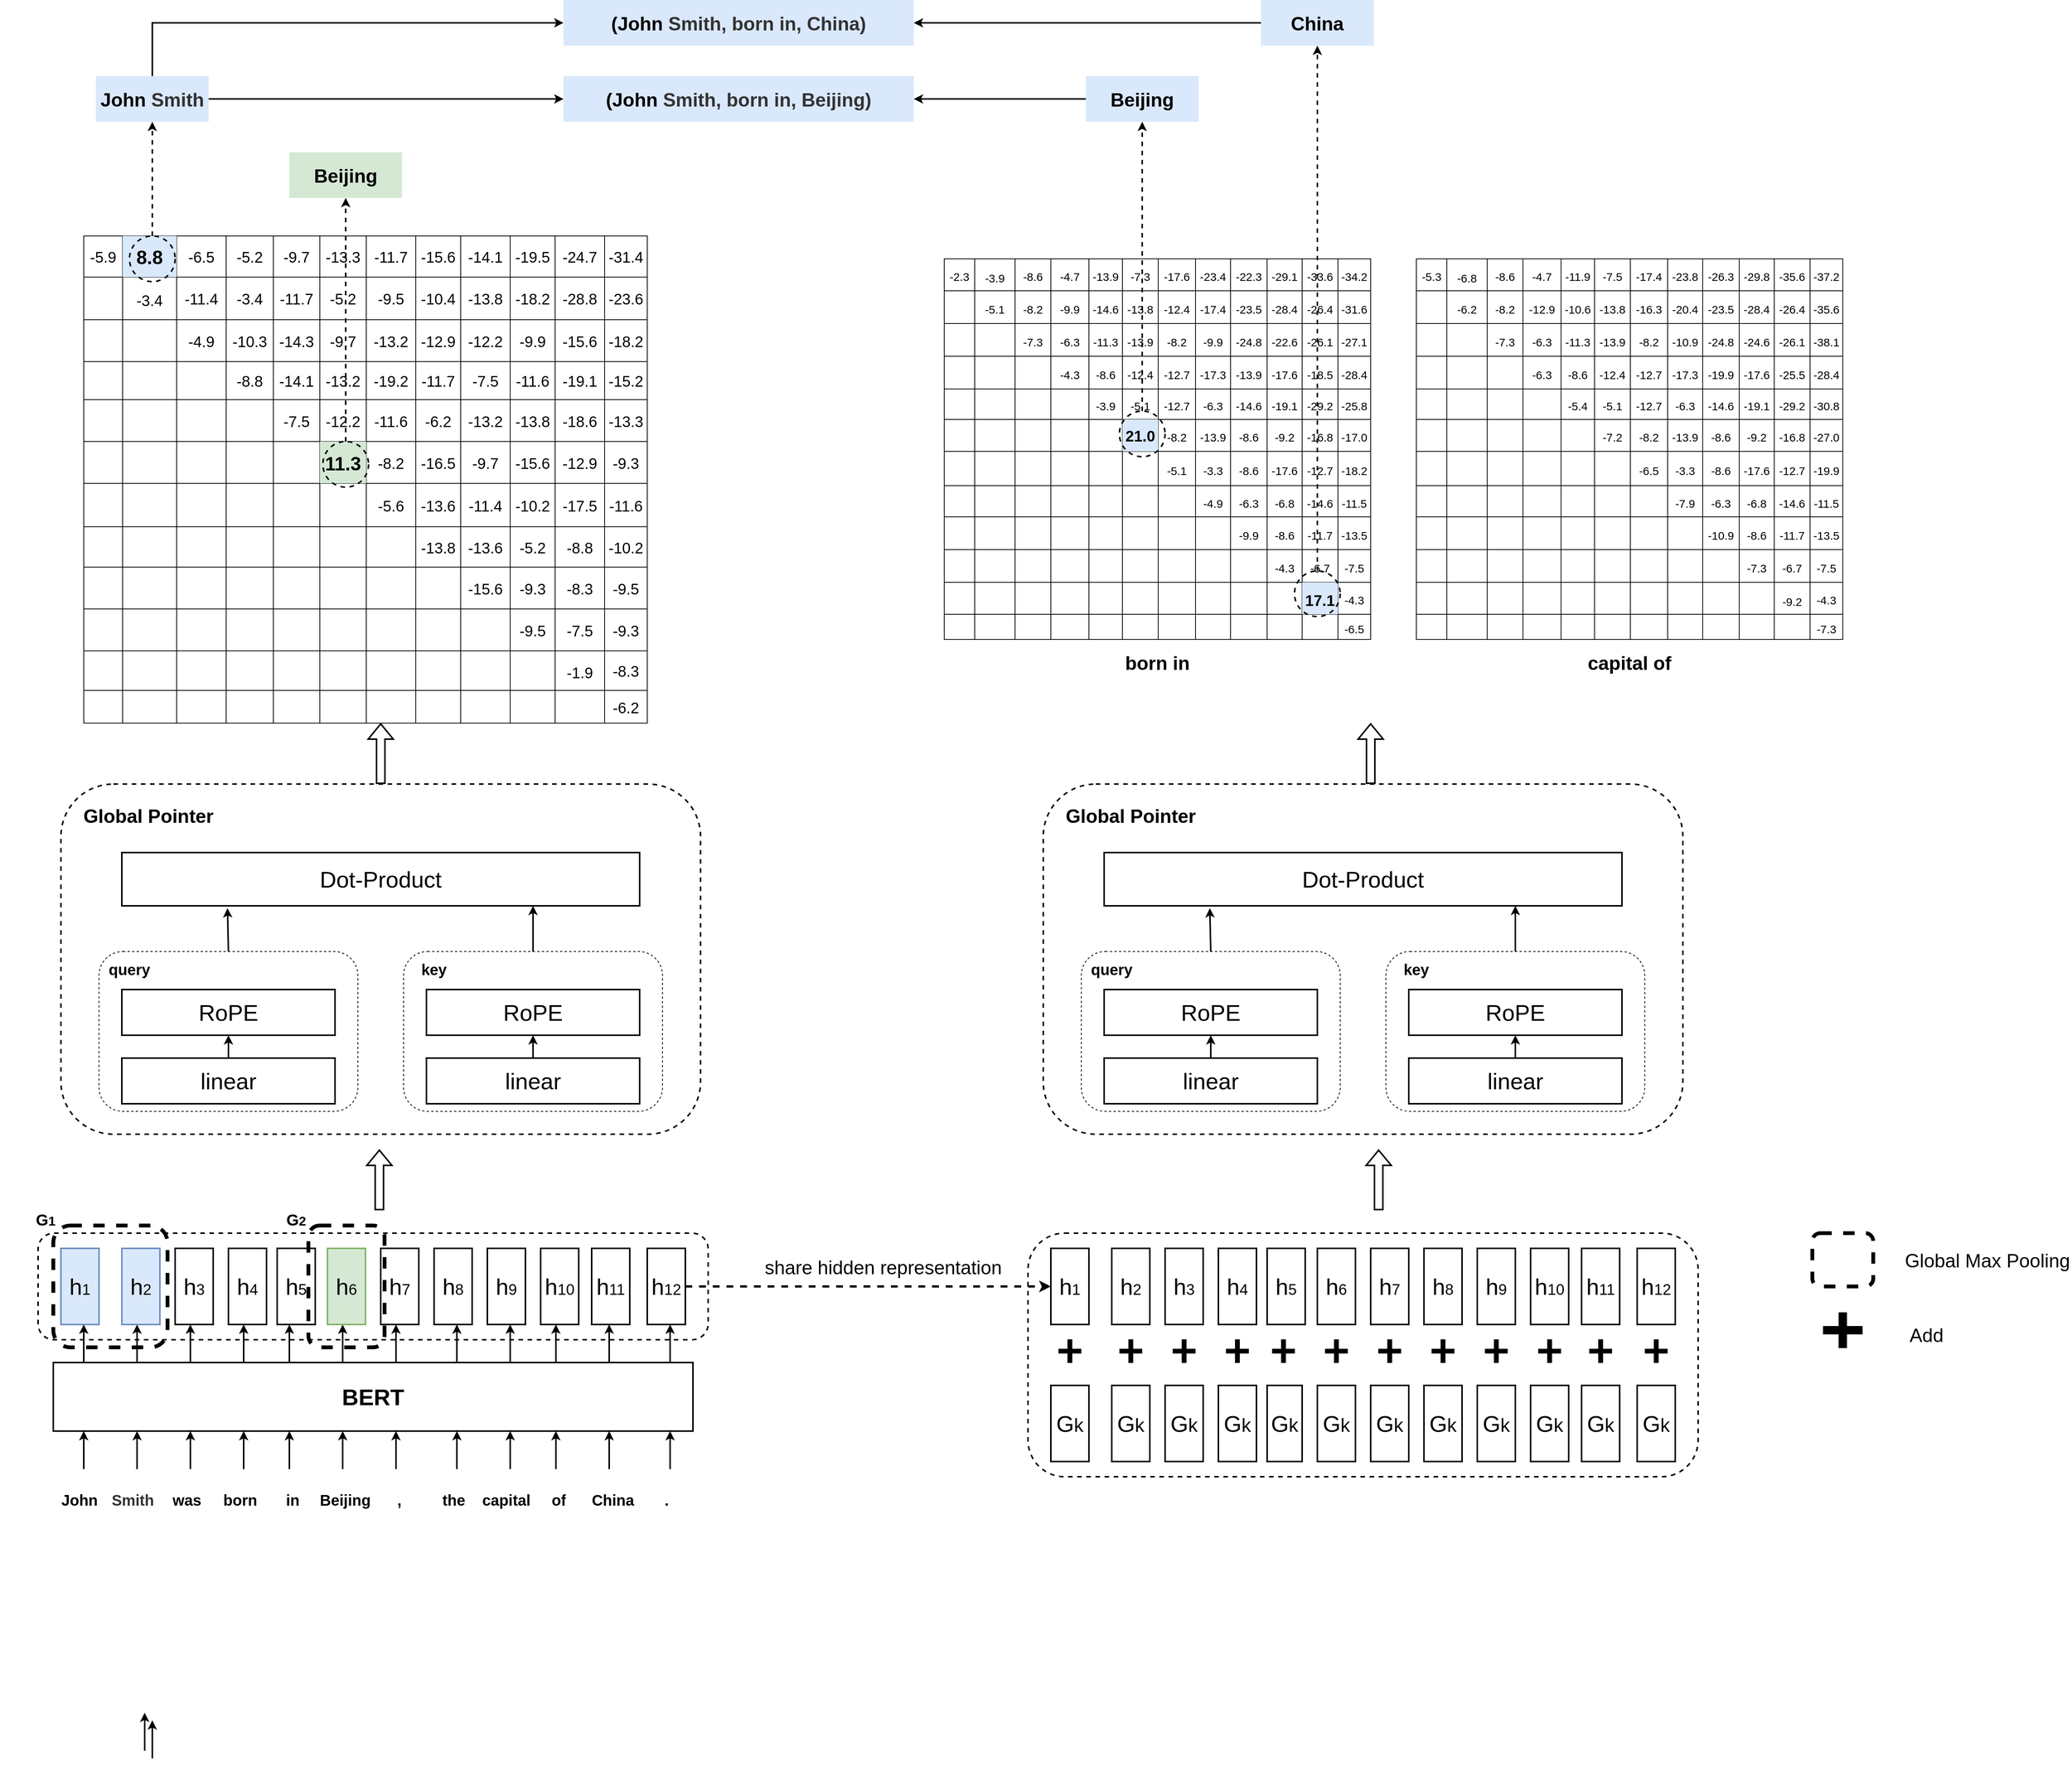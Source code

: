 <mxfile version="20.0.1" type="github">
  <diagram name="gplinker" id="_c8LozW74L_lP6kInsof">
    <mxGraphModel dx="3407" dy="3605" grid="1" gridSize="10" guides="1" tooltips="1" connect="1" arrows="1" fold="1" page="1" pageScale="1" pageWidth="827" pageHeight="1169" math="0" shadow="0">
      <root>
        <mxCell id="0" />
        <mxCell id="1" parent="0" />
        <mxCell id="pqFfw9CNVJTBGMDUYQ9O-6" value="" style="rounded=1;whiteSpace=wrap;html=1;glass=0;fontSize=25;strokeColor=default;strokeWidth=1;fillColor=none;gradientColor=none;gradientDirection=south;dashed=1;" parent="1" vertex="1">
          <mxGeometry x="180" y="-60" width="340" height="210" as="geometry" />
        </mxCell>
        <mxCell id="Kvyt1j1lBlSFi9e6mIJW-175" value="" style="rounded=1;whiteSpace=wrap;html=1;fontSize=30;strokeColor=default;strokeWidth=2;fillColor=none;dashed=1;" parent="1" vertex="1">
          <mxGeometry x="1400" y="310" width="880" height="320" as="geometry" />
        </mxCell>
        <mxCell id="Pz71t9Cl13l96UNygUHB-91" value="" style="rounded=1;whiteSpace=wrap;html=1;dashed=1;fontSize=30;strokeColor=default;strokeWidth=2;fillColor=none;" parent="1" vertex="1">
          <mxGeometry x="130" y="-280" width="840" height="460" as="geometry" />
        </mxCell>
        <mxCell id="Kvyt1j1lBlSFi9e6mIJW-194" value="" style="edgeStyle=orthogonalEdgeStyle;rounded=0;orthogonalLoop=1;jettySize=auto;html=1;fontSize=22;strokeWidth=3;entryX=0;entryY=0.5;entryDx=0;entryDy=0;dashed=1;exitX=1;exitY=0.5;exitDx=0;exitDy=0;" parent="1" source="Pz71t9Cl13l96UNygUHB-87" target="Kvyt1j1lBlSFi9e6mIJW-176" edge="1">
          <mxGeometry relative="1" as="geometry" />
        </mxCell>
        <mxCell id="Pz71t9Cl13l96UNygUHB-90" value="" style="rounded=1;whiteSpace=wrap;html=1;fontSize=30;strokeColor=default;strokeWidth=2;fillColor=none;dashed=1;" parent="1" vertex="1">
          <mxGeometry x="100" y="310" width="880" height="140" as="geometry" />
        </mxCell>
        <mxCell id="Pz71t9Cl13l96UNygUHB-1" value="" style="shape=table;startSize=0;container=1;collapsible=0;childLayout=tableLayout;fontSize=20;fontStyle=1;strokeColor=none;fillColor=none;" parent="1" vertex="1">
          <mxGeometry x="120" y="620" width="840" height="80" as="geometry" />
        </mxCell>
        <mxCell id="Pz71t9Cl13l96UNygUHB-2" value="" style="shape=tableRow;horizontal=0;startSize=0;swimlaneHead=0;swimlaneBody=0;top=0;left=0;bottom=0;right=0;collapsible=0;dropTarget=0;fillColor=none;points=[[0,0.5],[1,0.5]];portConstraint=eastwest;fontSize=20;" parent="Pz71t9Cl13l96UNygUHB-1" vertex="1">
          <mxGeometry width="840" height="80" as="geometry" />
        </mxCell>
        <mxCell id="Pz71t9Cl13l96UNygUHB-3" value="&lt;b&gt;John&lt;/b&gt;" style="shape=partialRectangle;html=1;whiteSpace=wrap;connectable=0;overflow=hidden;fillColor=none;top=0;left=0;bottom=0;right=0;pointerEvents=1;fontSize=20;" parent="Pz71t9Cl13l96UNygUHB-2" vertex="1">
          <mxGeometry width="69" height="80" as="geometry">
            <mxRectangle width="69" height="80" as="alternateBounds" />
          </mxGeometry>
        </mxCell>
        <mxCell id="Pz71t9Cl13l96UNygUHB-4" value="&lt;span style=&quot;color: rgb(51, 51, 51); font-family: Arial, sans-serif; text-align: start; background-color: rgb(255, 255, 255);&quot;&gt;&lt;b style=&quot;&quot;&gt;&lt;font style=&quot;font-size: 20px;&quot;&gt;Smith&lt;/font&gt;&lt;/b&gt;&lt;/span&gt;" style="shape=partialRectangle;html=1;whiteSpace=wrap;connectable=0;overflow=hidden;fillColor=none;top=0;left=0;bottom=0;right=0;pointerEvents=1;fontSize=20;" parent="Pz71t9Cl13l96UNygUHB-2" vertex="1">
          <mxGeometry x="69" width="71" height="80" as="geometry">
            <mxRectangle width="71" height="80" as="alternateBounds" />
          </mxGeometry>
        </mxCell>
        <mxCell id="Pz71t9Cl13l96UNygUHB-5" value="&lt;span style=&quot;font-weight: 700;&quot;&gt;was&lt;/span&gt;" style="shape=partialRectangle;html=1;whiteSpace=wrap;connectable=0;overflow=hidden;fillColor=none;top=0;left=0;bottom=0;right=0;pointerEvents=1;fontSize=20;" parent="Pz71t9Cl13l96UNygUHB-2" vertex="1">
          <mxGeometry x="140" width="71" height="80" as="geometry">
            <mxRectangle width="71" height="80" as="alternateBounds" />
          </mxGeometry>
        </mxCell>
        <mxCell id="Pz71t9Cl13l96UNygUHB-6" value="&lt;span style=&quot;font-weight: 700;&quot;&gt;born&lt;/span&gt;" style="shape=partialRectangle;html=1;whiteSpace=wrap;connectable=0;overflow=hidden;fillColor=none;top=0;left=0;bottom=0;right=0;pointerEvents=1;fontSize=20;" parent="Pz71t9Cl13l96UNygUHB-2" vertex="1">
          <mxGeometry x="211" width="69" height="80" as="geometry">
            <mxRectangle width="69" height="80" as="alternateBounds" />
          </mxGeometry>
        </mxCell>
        <mxCell id="Pz71t9Cl13l96UNygUHB-7" value="&lt;b&gt;in&lt;/b&gt;" style="shape=partialRectangle;html=1;whiteSpace=wrap;connectable=0;overflow=hidden;fillColor=none;top=0;left=0;bottom=0;right=0;pointerEvents=1;fontSize=20;" parent="Pz71t9Cl13l96UNygUHB-2" vertex="1">
          <mxGeometry x="280" width="69" height="80" as="geometry">
            <mxRectangle width="69" height="80" as="alternateBounds" />
          </mxGeometry>
        </mxCell>
        <mxCell id="Pz71t9Cl13l96UNygUHB-8" value="&lt;b&gt;Beijing&lt;/b&gt;" style="shape=partialRectangle;html=1;whiteSpace=wrap;connectable=0;overflow=hidden;fillColor=none;top=0;left=0;bottom=0;right=0;pointerEvents=1;fontSize=20;" parent="Pz71t9Cl13l96UNygUHB-2" vertex="1">
          <mxGeometry x="349" width="69" height="80" as="geometry">
            <mxRectangle width="69" height="80" as="alternateBounds" />
          </mxGeometry>
        </mxCell>
        <mxCell id="Pz71t9Cl13l96UNygUHB-9" value="," style="shape=partialRectangle;html=1;whiteSpace=wrap;connectable=0;overflow=hidden;fillColor=none;top=0;left=0;bottom=0;right=0;pointerEvents=1;fontSize=20;fontStyle=1" parent="Pz71t9Cl13l96UNygUHB-2" vertex="1">
          <mxGeometry x="418" width="73" height="80" as="geometry">
            <mxRectangle width="73" height="80" as="alternateBounds" />
          </mxGeometry>
        </mxCell>
        <mxCell id="Pz71t9Cl13l96UNygUHB-10" value="the" style="shape=partialRectangle;html=1;whiteSpace=wrap;connectable=0;overflow=hidden;fillColor=none;top=0;left=0;bottom=0;right=0;pointerEvents=1;fontSize=20;fontStyle=1" parent="Pz71t9Cl13l96UNygUHB-2" vertex="1">
          <mxGeometry x="491" width="70" height="80" as="geometry">
            <mxRectangle width="70" height="80" as="alternateBounds" />
          </mxGeometry>
        </mxCell>
        <mxCell id="Pz71t9Cl13l96UNygUHB-11" value="capital" style="shape=partialRectangle;html=1;whiteSpace=wrap;connectable=0;overflow=hidden;fillColor=none;top=0;left=0;bottom=0;right=0;pointerEvents=1;fontSize=20;fontStyle=1" parent="Pz71t9Cl13l96UNygUHB-2" vertex="1">
          <mxGeometry x="561" width="68" height="80" as="geometry">
            <mxRectangle width="68" height="80" as="alternateBounds" />
          </mxGeometry>
        </mxCell>
        <mxCell id="Pz71t9Cl13l96UNygUHB-12" value="of" style="shape=partialRectangle;html=1;whiteSpace=wrap;connectable=0;overflow=hidden;fillColor=none;top=0;left=0;bottom=0;right=0;pointerEvents=1;fontSize=20;fontStyle=1" parent="Pz71t9Cl13l96UNygUHB-2" vertex="1">
          <mxGeometry x="629" width="70" height="80" as="geometry">
            <mxRectangle width="70" height="80" as="alternateBounds" />
          </mxGeometry>
        </mxCell>
        <mxCell id="Pz71t9Cl13l96UNygUHB-13" value="China" style="shape=partialRectangle;html=1;whiteSpace=wrap;connectable=0;overflow=hidden;fillColor=none;top=0;left=0;bottom=0;right=0;pointerEvents=1;fontSize=20;fontStyle=1" parent="Pz71t9Cl13l96UNygUHB-2" vertex="1">
          <mxGeometry x="699" width="72" height="80" as="geometry">
            <mxRectangle width="72" height="80" as="alternateBounds" />
          </mxGeometry>
        </mxCell>
        <mxCell id="Pz71t9Cl13l96UNygUHB-14" value="." style="shape=partialRectangle;html=1;whiteSpace=wrap;connectable=0;overflow=hidden;fillColor=none;top=0;left=0;bottom=0;right=0;pointerEvents=1;fontSize=20;fontStyle=1" parent="Pz71t9Cl13l96UNygUHB-2" vertex="1">
          <mxGeometry x="771" width="69" height="80" as="geometry">
            <mxRectangle width="69" height="80" as="alternateBounds" />
          </mxGeometry>
        </mxCell>
        <mxCell id="Pz71t9Cl13l96UNygUHB-29" value="&lt;font style=&quot;font-size: 30px;&quot;&gt;&lt;b&gt;BERT&lt;/b&gt;&lt;/font&gt;" style="rounded=0;whiteSpace=wrap;html=1;fontSize=20;strokeColor=default;strokeWidth=2;fillColor=none;" parent="1" vertex="1">
          <mxGeometry x="120" y="480" width="840" height="90" as="geometry" />
        </mxCell>
        <mxCell id="Pz71t9Cl13l96UNygUHB-34" value="" style="endArrow=classic;html=1;rounded=0;fontSize=30;strokeWidth=2;" parent="1" edge="1">
          <mxGeometry width="50" height="50" relative="1" as="geometry">
            <mxPoint x="160" y="620" as="sourcePoint" />
            <mxPoint x="160" y="570" as="targetPoint" />
          </mxGeometry>
        </mxCell>
        <mxCell id="Pz71t9Cl13l96UNygUHB-35" value="" style="endArrow=classic;html=1;rounded=0;fontSize=30;strokeWidth=2;" parent="1" edge="1">
          <mxGeometry width="50" height="50" relative="1" as="geometry">
            <mxPoint x="230" y="620" as="sourcePoint" />
            <mxPoint x="230" y="570" as="targetPoint" />
          </mxGeometry>
        </mxCell>
        <mxCell id="Pz71t9Cl13l96UNygUHB-36" value="" style="endArrow=classic;html=1;rounded=0;fontSize=30;strokeWidth=2;" parent="1" edge="1">
          <mxGeometry width="50" height="50" relative="1" as="geometry">
            <mxPoint x="300" y="620" as="sourcePoint" />
            <mxPoint x="300" y="570" as="targetPoint" />
          </mxGeometry>
        </mxCell>
        <mxCell id="Pz71t9Cl13l96UNygUHB-37" value="" style="endArrow=classic;html=1;rounded=0;fontSize=30;strokeWidth=2;" parent="1" edge="1">
          <mxGeometry width="50" height="50" relative="1" as="geometry">
            <mxPoint x="240" y="990" as="sourcePoint" />
            <mxPoint x="240" y="940" as="targetPoint" />
          </mxGeometry>
        </mxCell>
        <mxCell id="Pz71t9Cl13l96UNygUHB-38" value="" style="endArrow=classic;html=1;rounded=0;fontSize=30;strokeWidth=2;" parent="1" edge="1">
          <mxGeometry width="50" height="50" relative="1" as="geometry">
            <mxPoint x="370" y="620" as="sourcePoint" />
            <mxPoint x="370" y="570" as="targetPoint" />
          </mxGeometry>
        </mxCell>
        <mxCell id="Pz71t9Cl13l96UNygUHB-39" value="" style="endArrow=classic;html=1;rounded=0;fontSize=30;strokeWidth=2;" parent="1" edge="1">
          <mxGeometry width="50" height="50" relative="1" as="geometry">
            <mxPoint x="430" y="620" as="sourcePoint" />
            <mxPoint x="430" y="570" as="targetPoint" />
          </mxGeometry>
        </mxCell>
        <mxCell id="Pz71t9Cl13l96UNygUHB-40" value="" style="endArrow=classic;html=1;rounded=0;fontSize=30;strokeWidth=2;" parent="1" edge="1">
          <mxGeometry width="50" height="50" relative="1" as="geometry">
            <mxPoint x="500" y="620" as="sourcePoint" />
            <mxPoint x="500" y="570" as="targetPoint" />
          </mxGeometry>
        </mxCell>
        <mxCell id="Pz71t9Cl13l96UNygUHB-41" value="" style="endArrow=classic;html=1;rounded=0;fontSize=30;strokeWidth=2;" parent="1" edge="1">
          <mxGeometry width="50" height="50" relative="1" as="geometry">
            <mxPoint x="250" y="1000" as="sourcePoint" />
            <mxPoint x="250" y="950" as="targetPoint" />
          </mxGeometry>
        </mxCell>
        <mxCell id="Pz71t9Cl13l96UNygUHB-42" value="" style="endArrow=classic;html=1;rounded=0;fontSize=30;strokeWidth=2;" parent="1" edge="1">
          <mxGeometry width="50" height="50" relative="1" as="geometry">
            <mxPoint x="930" y="620" as="sourcePoint" />
            <mxPoint x="930" y="570" as="targetPoint" />
          </mxGeometry>
        </mxCell>
        <mxCell id="Pz71t9Cl13l96UNygUHB-43" value="" style="endArrow=classic;html=1;rounded=0;fontSize=30;strokeWidth=2;" parent="1" edge="1">
          <mxGeometry width="50" height="50" relative="1" as="geometry">
            <mxPoint x="850" y="620" as="sourcePoint" />
            <mxPoint x="850" y="570" as="targetPoint" />
          </mxGeometry>
        </mxCell>
        <mxCell id="Pz71t9Cl13l96UNygUHB-44" value="" style="endArrow=classic;html=1;rounded=0;fontSize=30;strokeWidth=2;" parent="1" edge="1">
          <mxGeometry width="50" height="50" relative="1" as="geometry">
            <mxPoint x="780" y="620" as="sourcePoint" />
            <mxPoint x="780" y="570" as="targetPoint" />
          </mxGeometry>
        </mxCell>
        <mxCell id="Pz71t9Cl13l96UNygUHB-45" value="" style="endArrow=classic;html=1;rounded=0;fontSize=30;strokeWidth=2;" parent="1" edge="1">
          <mxGeometry width="50" height="50" relative="1" as="geometry">
            <mxPoint x="720" y="620" as="sourcePoint" />
            <mxPoint x="720" y="570" as="targetPoint" />
          </mxGeometry>
        </mxCell>
        <mxCell id="Pz71t9Cl13l96UNygUHB-46" value="" style="endArrow=classic;html=1;rounded=0;fontSize=30;strokeWidth=2;" parent="1" edge="1">
          <mxGeometry width="50" height="50" relative="1" as="geometry">
            <mxPoint x="650" y="620" as="sourcePoint" />
            <mxPoint x="650" y="570" as="targetPoint" />
          </mxGeometry>
        </mxCell>
        <mxCell id="Pz71t9Cl13l96UNygUHB-47" value="" style="endArrow=classic;html=1;rounded=0;fontSize=30;strokeWidth=2;" parent="1" edge="1">
          <mxGeometry width="50" height="50" relative="1" as="geometry">
            <mxPoint x="570" y="620" as="sourcePoint" />
            <mxPoint x="570" y="570" as="targetPoint" />
          </mxGeometry>
        </mxCell>
        <mxCell id="Pz71t9Cl13l96UNygUHB-62" value="" style="endArrow=classic;html=1;rounded=0;fontSize=30;strokeWidth=2;" parent="1" edge="1">
          <mxGeometry width="50" height="50" relative="1" as="geometry">
            <mxPoint x="160" y="480" as="sourcePoint" />
            <mxPoint x="160" y="430" as="targetPoint" />
          </mxGeometry>
        </mxCell>
        <mxCell id="Pz71t9Cl13l96UNygUHB-63" value="" style="endArrow=classic;html=1;rounded=0;fontSize=30;strokeWidth=2;" parent="1" edge="1">
          <mxGeometry width="50" height="50" relative="1" as="geometry">
            <mxPoint x="230" y="480" as="sourcePoint" />
            <mxPoint x="230" y="430" as="targetPoint" />
          </mxGeometry>
        </mxCell>
        <mxCell id="Pz71t9Cl13l96UNygUHB-64" value="" style="endArrow=classic;html=1;rounded=0;fontSize=30;strokeWidth=2;" parent="1" edge="1">
          <mxGeometry width="50" height="50" relative="1" as="geometry">
            <mxPoint x="300" y="480" as="sourcePoint" />
            <mxPoint x="300" y="430" as="targetPoint" />
          </mxGeometry>
        </mxCell>
        <mxCell id="Pz71t9Cl13l96UNygUHB-65" value="" style="endArrow=classic;html=1;rounded=0;fontSize=30;strokeWidth=2;" parent="1" edge="1">
          <mxGeometry width="50" height="50" relative="1" as="geometry">
            <mxPoint x="370" y="480" as="sourcePoint" />
            <mxPoint x="370" y="430" as="targetPoint" />
          </mxGeometry>
        </mxCell>
        <mxCell id="Pz71t9Cl13l96UNygUHB-66" value="" style="endArrow=classic;html=1;rounded=0;fontSize=30;strokeWidth=2;" parent="1" edge="1">
          <mxGeometry width="50" height="50" relative="1" as="geometry">
            <mxPoint x="430" y="480" as="sourcePoint" />
            <mxPoint x="430" y="430" as="targetPoint" />
          </mxGeometry>
        </mxCell>
        <mxCell id="Pz71t9Cl13l96UNygUHB-67" value="" style="endArrow=classic;html=1;rounded=0;fontSize=30;strokeWidth=2;" parent="1" edge="1">
          <mxGeometry width="50" height="50" relative="1" as="geometry">
            <mxPoint x="500" y="480" as="sourcePoint" />
            <mxPoint x="500" y="430" as="targetPoint" />
          </mxGeometry>
        </mxCell>
        <mxCell id="Pz71t9Cl13l96UNygUHB-68" value="" style="endArrow=classic;html=1;rounded=0;fontSize=30;strokeWidth=2;" parent="1" edge="1">
          <mxGeometry width="50" height="50" relative="1" as="geometry">
            <mxPoint x="930" y="480" as="sourcePoint" />
            <mxPoint x="930" y="430" as="targetPoint" />
          </mxGeometry>
        </mxCell>
        <mxCell id="Pz71t9Cl13l96UNygUHB-69" value="" style="endArrow=classic;html=1;rounded=0;fontSize=30;strokeWidth=2;" parent="1" edge="1">
          <mxGeometry width="50" height="50" relative="1" as="geometry">
            <mxPoint x="850" y="480" as="sourcePoint" />
            <mxPoint x="850" y="430" as="targetPoint" />
          </mxGeometry>
        </mxCell>
        <mxCell id="Pz71t9Cl13l96UNygUHB-70" value="" style="endArrow=classic;html=1;rounded=0;fontSize=30;strokeWidth=2;" parent="1" edge="1">
          <mxGeometry width="50" height="50" relative="1" as="geometry">
            <mxPoint x="780" y="480" as="sourcePoint" />
            <mxPoint x="780" y="430" as="targetPoint" />
          </mxGeometry>
        </mxCell>
        <mxCell id="Pz71t9Cl13l96UNygUHB-71" value="" style="endArrow=classic;html=1;rounded=0;fontSize=30;strokeWidth=2;" parent="1" edge="1">
          <mxGeometry width="50" height="50" relative="1" as="geometry">
            <mxPoint x="720" y="480" as="sourcePoint" />
            <mxPoint x="720" y="430" as="targetPoint" />
          </mxGeometry>
        </mxCell>
        <mxCell id="Pz71t9Cl13l96UNygUHB-72" value="" style="endArrow=classic;html=1;rounded=0;fontSize=30;strokeWidth=2;" parent="1" edge="1">
          <mxGeometry width="50" height="50" relative="1" as="geometry">
            <mxPoint x="650" y="480" as="sourcePoint" />
            <mxPoint x="650" y="430" as="targetPoint" />
          </mxGeometry>
        </mxCell>
        <mxCell id="Pz71t9Cl13l96UNygUHB-73" value="" style="endArrow=classic;html=1;rounded=0;fontSize=30;strokeWidth=2;" parent="1" edge="1">
          <mxGeometry width="50" height="50" relative="1" as="geometry">
            <mxPoint x="570" y="480" as="sourcePoint" />
            <mxPoint x="570" y="430" as="targetPoint" />
          </mxGeometry>
        </mxCell>
        <mxCell id="Pz71t9Cl13l96UNygUHB-74" value="h&lt;font style=&quot;font-size: 20px;&quot;&gt;1&lt;/font&gt;" style="rounded=0;whiteSpace=wrap;html=1;fontSize=30;strokeColor=#6c8ebf;strokeWidth=2;fillColor=#dae8fc;" parent="1" vertex="1">
          <mxGeometry x="130" y="330" width="50" height="100" as="geometry" />
        </mxCell>
        <mxCell id="Pz71t9Cl13l96UNygUHB-77" value="&lt;span style=&quot;&quot;&gt;h&lt;/span&gt;&lt;font style=&quot;font-size: 20px;&quot;&gt;2&lt;/font&gt;" style="rounded=0;whiteSpace=wrap;html=1;fontSize=30;strokeColor=#6c8ebf;strokeWidth=2;fillColor=#dae8fc;" parent="1" vertex="1">
          <mxGeometry x="210" y="330" width="50" height="100" as="geometry" />
        </mxCell>
        <mxCell id="Pz71t9Cl13l96UNygUHB-78" value="&lt;span style=&quot;&quot;&gt;h&lt;/span&gt;&lt;font style=&quot;font-size: 20px;&quot;&gt;3&lt;/font&gt;" style="rounded=0;whiteSpace=wrap;html=1;fontSize=30;strokeColor=default;strokeWidth=2;fillColor=none;" parent="1" vertex="1">
          <mxGeometry x="280" y="330" width="50" height="100" as="geometry" />
        </mxCell>
        <mxCell id="Pz71t9Cl13l96UNygUHB-79" value="&lt;span style=&quot;&quot;&gt;h&lt;/span&gt;&lt;font style=&quot;font-size: 20px;&quot;&gt;4&lt;/font&gt;" style="rounded=0;whiteSpace=wrap;html=1;fontSize=30;strokeColor=default;strokeWidth=2;fillColor=none;" parent="1" vertex="1">
          <mxGeometry x="350" y="330" width="50" height="100" as="geometry" />
        </mxCell>
        <mxCell id="Pz71t9Cl13l96UNygUHB-80" value="&lt;span style=&quot;&quot;&gt;h&lt;/span&gt;&lt;font style=&quot;font-size: 20px;&quot;&gt;5&lt;/font&gt;" style="rounded=0;whiteSpace=wrap;html=1;fontSize=30;strokeColor=default;strokeWidth=2;fillColor=none;" parent="1" vertex="1">
          <mxGeometry x="414" y="330" width="50" height="100" as="geometry" />
        </mxCell>
        <mxCell id="Pz71t9Cl13l96UNygUHB-81" value="&lt;span style=&quot;&quot;&gt;h&lt;/span&gt;&lt;font style=&quot;font-size: 20px;&quot;&gt;6&lt;/font&gt;" style="rounded=0;whiteSpace=wrap;html=1;fontSize=30;strokeWidth=2;fillColor=#d5e8d4;gradientDirection=south;strokeColor=#82b366;glass=0;" parent="1" vertex="1">
          <mxGeometry x="480" y="330" width="50" height="100" as="geometry" />
        </mxCell>
        <mxCell id="Pz71t9Cl13l96UNygUHB-82" value="&lt;span style=&quot;&quot;&gt;h&lt;/span&gt;&lt;font style=&quot;font-size: 20px;&quot;&gt;7&lt;/font&gt;" style="rounded=0;whiteSpace=wrap;html=1;fontSize=30;strokeColor=default;strokeWidth=2;fillColor=none;" parent="1" vertex="1">
          <mxGeometry x="550" y="330" width="50" height="100" as="geometry" />
        </mxCell>
        <mxCell id="Pz71t9Cl13l96UNygUHB-83" value="&lt;span style=&quot;&quot;&gt;h&lt;/span&gt;&lt;font style=&quot;font-size: 20px;&quot;&gt;8&lt;/font&gt;" style="rounded=0;whiteSpace=wrap;html=1;fontSize=30;strokeColor=default;strokeWidth=2;fillColor=none;" parent="1" vertex="1">
          <mxGeometry x="620" y="330" width="50" height="100" as="geometry" />
        </mxCell>
        <mxCell id="Pz71t9Cl13l96UNygUHB-84" value="&lt;span style=&quot;&quot;&gt;h&lt;/span&gt;&lt;font style=&quot;font-size: 20px;&quot;&gt;9&lt;/font&gt;" style="rounded=0;whiteSpace=wrap;html=1;fontSize=30;strokeColor=default;strokeWidth=2;fillColor=none;" parent="1" vertex="1">
          <mxGeometry x="690" y="330" width="50" height="100" as="geometry" />
        </mxCell>
        <mxCell id="Pz71t9Cl13l96UNygUHB-85" value="&lt;span style=&quot;&quot;&gt;h&lt;/span&gt;&lt;font style=&quot;font-size: 20px;&quot;&gt;10&lt;/font&gt;" style="rounded=0;whiteSpace=wrap;html=1;fontSize=30;strokeColor=default;strokeWidth=2;fillColor=none;" parent="1" vertex="1">
          <mxGeometry x="760" y="330" width="50" height="100" as="geometry" />
        </mxCell>
        <mxCell id="Pz71t9Cl13l96UNygUHB-86" value="&lt;span style=&quot;&quot;&gt;h&lt;/span&gt;&lt;font style=&quot;font-size: 20px;&quot;&gt;11&lt;/font&gt;" style="rounded=0;whiteSpace=wrap;html=1;fontSize=30;strokeColor=default;strokeWidth=2;fillColor=none;" parent="1" vertex="1">
          <mxGeometry x="827" y="330" width="50" height="100" as="geometry" />
        </mxCell>
        <mxCell id="Pz71t9Cl13l96UNygUHB-87" value="&lt;span style=&quot;&quot;&gt;h&lt;/span&gt;&lt;font style=&quot;font-size: 20px;&quot;&gt;12&lt;/font&gt;" style="rounded=0;whiteSpace=wrap;html=1;fontSize=30;strokeColor=default;strokeWidth=2;fillColor=none;" parent="1" vertex="1">
          <mxGeometry x="900" y="330" width="50" height="100" as="geometry" />
        </mxCell>
        <mxCell id="Pz71t9Cl13l96UNygUHB-95" value="" style="edgeStyle=orthogonalEdgeStyle;rounded=0;orthogonalLoop=1;jettySize=auto;html=1;fontSize=30;strokeWidth=2;" parent="1" source="Pz71t9Cl13l96UNygUHB-92" target="Pz71t9Cl13l96UNygUHB-94" edge="1">
          <mxGeometry relative="1" as="geometry" />
        </mxCell>
        <mxCell id="Pz71t9Cl13l96UNygUHB-92" value="linear" style="rounded=0;whiteSpace=wrap;html=1;fontSize=30;strokeColor=default;strokeWidth=2;fillColor=none;" parent="1" vertex="1">
          <mxGeometry x="210" y="80" width="280" height="60" as="geometry" />
        </mxCell>
        <mxCell id="Pz71t9Cl13l96UNygUHB-94" value="RoPE" style="rounded=0;whiteSpace=wrap;html=1;fontSize=30;strokeColor=default;strokeWidth=2;fillColor=none;" parent="1" vertex="1">
          <mxGeometry x="210" y="-10" width="280" height="60" as="geometry" />
        </mxCell>
        <mxCell id="Pz71t9Cl13l96UNygUHB-101" value="Dot-Product" style="rounded=0;whiteSpace=wrap;html=1;fontSize=30;strokeColor=default;strokeWidth=2;fillColor=none;" parent="1" vertex="1">
          <mxGeometry x="210" y="-190" width="680" height="70" as="geometry" />
        </mxCell>
        <mxCell id="Pz71t9Cl13l96UNygUHB-104" value="&lt;font style=&quot;font-size: 25px;&quot;&gt;&lt;b&gt;Global Pointer&lt;/b&gt;&lt;/font&gt;" style="rounded=0;whiteSpace=wrap;html=1;fontSize=30;strokeColor=none;strokeWidth=2;fillColor=none;" parent="1" vertex="1">
          <mxGeometry x="155" y="-260" width="180" height="40" as="geometry" />
        </mxCell>
        <mxCell id="Pz71t9Cl13l96UNygUHB-105" value="" style="rounded=1;whiteSpace=wrap;html=1;glass=0;fontSize=25;strokeColor=default;strokeWidth=5;fillColor=none;gradientColor=none;gradientDirection=south;dashed=1;" parent="1" vertex="1">
          <mxGeometry x="120" y="300" width="150" height="160" as="geometry" />
        </mxCell>
        <mxCell id="Pz71t9Cl13l96UNygUHB-108" value="" style="rounded=1;whiteSpace=wrap;html=1;glass=0;fontSize=25;strokeColor=default;strokeWidth=5;fillColor=none;gradientColor=none;gradientDirection=south;dashed=1;" parent="1" vertex="1">
          <mxGeometry x="455" y="300" width="100" height="160" as="geometry" />
        </mxCell>
        <mxCell id="Pz71t9Cl13l96UNygUHB-110" value="&lt;b&gt;&lt;font style=&quot;font-size: 21px;&quot;&gt;G&lt;/font&gt;&lt;font style=&quot;font-size: 17px;&quot;&gt;1&lt;/font&gt;&lt;/b&gt;" style="rounded=0;whiteSpace=wrap;html=1;glass=0;fontSize=25;strokeColor=none;strokeWidth=5;fillColor=none;gradientColor=none;gradientDirection=south;" parent="1" vertex="1">
          <mxGeometry x="50" y="260" width="120" height="60" as="geometry" />
        </mxCell>
        <mxCell id="Pz71t9Cl13l96UNygUHB-111" value="&lt;b&gt;&lt;font style=&quot;font-size: 21px;&quot;&gt;G&lt;/font&gt;&lt;font style=&quot;font-size: 17px;&quot;&gt;2&lt;/font&gt;&lt;/b&gt;" style="rounded=0;whiteSpace=wrap;html=1;glass=0;fontSize=25;strokeColor=none;strokeWidth=5;fillColor=none;gradientColor=none;gradientDirection=south;" parent="1" vertex="1">
          <mxGeometry x="379" y="260" width="120" height="60" as="geometry" />
        </mxCell>
        <mxCell id="Pz71t9Cl13l96UNygUHB-112" value="" style="rounded=1;whiteSpace=wrap;html=1;glass=0;fontSize=25;strokeColor=default;strokeWidth=5;fillColor=none;gradientColor=none;gradientDirection=south;dashed=1;" parent="1" vertex="1">
          <mxGeometry x="2430" y="310" width="80" height="70" as="geometry" />
        </mxCell>
        <mxCell id="Pz71t9Cl13l96UNygUHB-113" value="&lt;font style=&quot;font-size: 25px;&quot;&gt;Global Max Pooling&lt;/font&gt;" style="rounded=0;whiteSpace=wrap;html=1;glass=0;fontSize=21;strokeColor=none;strokeWidth=5;fillColor=none;gradientColor=none;gradientDirection=south;" parent="1" vertex="1">
          <mxGeometry x="2550" y="322.5" width="220" height="45" as="geometry" />
        </mxCell>
        <mxCell id="Kvyt1j1lBlSFi9e6mIJW-174" value="" style="shape=flexArrow;endArrow=classic;html=1;rounded=0;fontSize=25;strokeWidth=2;exitX=0.5;exitY=0;exitDx=0;exitDy=0;" parent="1" source="Pz71t9Cl13l96UNygUHB-91" edge="1">
          <mxGeometry width="50" height="50" relative="1" as="geometry">
            <mxPoint x="505" y="-310" as="sourcePoint" />
            <mxPoint x="550" y="-360" as="targetPoint" />
          </mxGeometry>
        </mxCell>
        <mxCell id="Kvyt1j1lBlSFi9e6mIJW-176" value="h&lt;font style=&quot;font-size: 20px;&quot;&gt;1&lt;/font&gt;" style="rounded=0;whiteSpace=wrap;html=1;fontSize=30;strokeWidth=2;fillColor=none;" parent="1" vertex="1">
          <mxGeometry x="1430" y="330" width="50" height="100" as="geometry" />
        </mxCell>
        <mxCell id="Kvyt1j1lBlSFi9e6mIJW-177" value="&lt;span style=&quot;&quot;&gt;h&lt;/span&gt;&lt;font style=&quot;font-size: 20px;&quot;&gt;2&lt;/font&gt;" style="rounded=0;whiteSpace=wrap;html=1;fontSize=30;strokeWidth=2;fillColor=none;" parent="1" vertex="1">
          <mxGeometry x="1510" y="330" width="50" height="100" as="geometry" />
        </mxCell>
        <mxCell id="Kvyt1j1lBlSFi9e6mIJW-178" value="&lt;span style=&quot;&quot;&gt;h&lt;/span&gt;&lt;font style=&quot;font-size: 20px;&quot;&gt;3&lt;/font&gt;" style="rounded=0;whiteSpace=wrap;html=1;fontSize=30;strokeColor=default;strokeWidth=2;fillColor=none;" parent="1" vertex="1">
          <mxGeometry x="1580" y="330" width="50" height="100" as="geometry" />
        </mxCell>
        <mxCell id="Kvyt1j1lBlSFi9e6mIJW-179" value="&lt;span style=&quot;&quot;&gt;h&lt;/span&gt;&lt;font style=&quot;font-size: 20px;&quot;&gt;4&lt;/font&gt;" style="rounded=0;whiteSpace=wrap;html=1;fontSize=30;strokeColor=default;strokeWidth=2;fillColor=none;" parent="1" vertex="1">
          <mxGeometry x="1650" y="330" width="50" height="100" as="geometry" />
        </mxCell>
        <mxCell id="Kvyt1j1lBlSFi9e6mIJW-180" value="&lt;span style=&quot;&quot;&gt;h&lt;/span&gt;&lt;font style=&quot;font-size: 20px;&quot;&gt;5&lt;/font&gt;" style="rounded=0;whiteSpace=wrap;html=1;fontSize=30;strokeColor=default;strokeWidth=2;fillColor=none;" parent="1" vertex="1">
          <mxGeometry x="1714" y="330" width="50" height="100" as="geometry" />
        </mxCell>
        <mxCell id="Kvyt1j1lBlSFi9e6mIJW-181" value="&lt;span style=&quot;&quot;&gt;h&lt;/span&gt;&lt;font style=&quot;font-size: 20px;&quot;&gt;6&lt;/font&gt;" style="rounded=0;whiteSpace=wrap;html=1;fontSize=30;strokeWidth=2;fillColor=none;gradientDirection=south;glass=0;" parent="1" vertex="1">
          <mxGeometry x="1780" y="330" width="50" height="100" as="geometry" />
        </mxCell>
        <mxCell id="Kvyt1j1lBlSFi9e6mIJW-182" value="&lt;span style=&quot;&quot;&gt;h&lt;/span&gt;&lt;font style=&quot;font-size: 20px;&quot;&gt;7&lt;/font&gt;" style="rounded=0;whiteSpace=wrap;html=1;fontSize=30;strokeColor=default;strokeWidth=2;fillColor=none;" parent="1" vertex="1">
          <mxGeometry x="1850" y="330" width="50" height="100" as="geometry" />
        </mxCell>
        <mxCell id="Kvyt1j1lBlSFi9e6mIJW-183" value="&lt;span style=&quot;&quot;&gt;h&lt;/span&gt;&lt;font style=&quot;font-size: 20px;&quot;&gt;8&lt;/font&gt;" style="rounded=0;whiteSpace=wrap;html=1;fontSize=30;strokeColor=default;strokeWidth=2;fillColor=none;" parent="1" vertex="1">
          <mxGeometry x="1920" y="330" width="50" height="100" as="geometry" />
        </mxCell>
        <mxCell id="Kvyt1j1lBlSFi9e6mIJW-184" value="&lt;span style=&quot;&quot;&gt;h&lt;/span&gt;&lt;font style=&quot;font-size: 20px;&quot;&gt;9&lt;/font&gt;" style="rounded=0;whiteSpace=wrap;html=1;fontSize=30;strokeColor=default;strokeWidth=2;fillColor=none;" parent="1" vertex="1">
          <mxGeometry x="1990" y="330" width="50" height="100" as="geometry" />
        </mxCell>
        <mxCell id="Kvyt1j1lBlSFi9e6mIJW-185" value="&lt;span style=&quot;&quot;&gt;h&lt;/span&gt;&lt;font style=&quot;font-size: 20px;&quot;&gt;10&lt;/font&gt;" style="rounded=0;whiteSpace=wrap;html=1;fontSize=30;strokeColor=default;strokeWidth=2;fillColor=none;" parent="1" vertex="1">
          <mxGeometry x="2060" y="330" width="50" height="100" as="geometry" />
        </mxCell>
        <mxCell id="Kvyt1j1lBlSFi9e6mIJW-186" value="&lt;span style=&quot;&quot;&gt;h&lt;/span&gt;&lt;font style=&quot;font-size: 20px;&quot;&gt;11&lt;/font&gt;" style="rounded=0;whiteSpace=wrap;html=1;fontSize=30;strokeColor=default;strokeWidth=2;fillColor=none;" parent="1" vertex="1">
          <mxGeometry x="2127" y="330" width="50" height="100" as="geometry" />
        </mxCell>
        <mxCell id="Kvyt1j1lBlSFi9e6mIJW-187" value="&lt;span style=&quot;&quot;&gt;h&lt;/span&gt;&lt;font style=&quot;font-size: 20px;&quot;&gt;12&lt;/font&gt;" style="rounded=0;whiteSpace=wrap;html=1;fontSize=30;strokeColor=default;strokeWidth=2;fillColor=none;" parent="1" vertex="1">
          <mxGeometry x="2200" y="330" width="50" height="100" as="geometry" />
        </mxCell>
        <mxCell id="Kvyt1j1lBlSFi9e6mIJW-195" value="&lt;font style=&quot;font-size: 25px;&quot;&gt;share hidden representation&lt;/font&gt;" style="rounded=0;whiteSpace=wrap;html=1;glass=0;fontSize=22;strokeColor=none;strokeWidth=2;fillColor=none;gradientColor=none;gradientDirection=south;" parent="1" vertex="1">
          <mxGeometry x="1020" y="330" width="380" height="50" as="geometry" />
        </mxCell>
        <mxCell id="Kvyt1j1lBlSFi9e6mIJW-197" value="G&lt;font style=&quot;font-size: 25px;&quot;&gt;k&lt;/font&gt;" style="rounded=0;whiteSpace=wrap;html=1;fontSize=30;strokeWidth=2;fillColor=none;" parent="1" vertex="1">
          <mxGeometry x="1430" y="510" width="50" height="100" as="geometry" />
        </mxCell>
        <mxCell id="Kvyt1j1lBlSFi9e6mIJW-198" value="G&lt;font style=&quot;font-size: 25px;&quot;&gt;k&lt;/font&gt;" style="rounded=0;whiteSpace=wrap;html=1;fontSize=30;strokeWidth=2;fillColor=none;" parent="1" vertex="1">
          <mxGeometry x="1510" y="510" width="50" height="100" as="geometry" />
        </mxCell>
        <mxCell id="Kvyt1j1lBlSFi9e6mIJW-199" value="&lt;span style=&quot;&quot;&gt;G&lt;/span&gt;&lt;font style=&quot;font-size: 25px;&quot;&gt;k&lt;/font&gt;" style="rounded=0;whiteSpace=wrap;html=1;fontSize=30;strokeColor=default;strokeWidth=2;fillColor=none;" parent="1" vertex="1">
          <mxGeometry x="1580" y="510" width="50" height="100" as="geometry" />
        </mxCell>
        <mxCell id="Kvyt1j1lBlSFi9e6mIJW-200" value="G&lt;font style=&quot;font-size: 25px;&quot;&gt;k&lt;/font&gt;" style="rounded=0;whiteSpace=wrap;html=1;fontSize=30;strokeColor=default;strokeWidth=2;fillColor=none;" parent="1" vertex="1">
          <mxGeometry x="1650" y="510" width="50" height="100" as="geometry" />
        </mxCell>
        <mxCell id="Kvyt1j1lBlSFi9e6mIJW-201" value="G&lt;font style=&quot;font-size: 25px;&quot;&gt;k&lt;/font&gt;" style="rounded=0;whiteSpace=wrap;html=1;fontSize=30;strokeColor=default;strokeWidth=2;fillColor=none;" parent="1" vertex="1">
          <mxGeometry x="1714" y="510" width="46" height="100" as="geometry" />
        </mxCell>
        <mxCell id="Kvyt1j1lBlSFi9e6mIJW-202" value="G&lt;font style=&quot;font-size: 25px;&quot;&gt;k&lt;/font&gt;" style="rounded=0;whiteSpace=wrap;html=1;fontSize=30;strokeWidth=2;fillColor=none;gradientDirection=south;glass=0;" parent="1" vertex="1">
          <mxGeometry x="1780" y="510" width="50" height="100" as="geometry" />
        </mxCell>
        <mxCell id="Kvyt1j1lBlSFi9e6mIJW-203" value="G&lt;font style=&quot;font-size: 25px;&quot;&gt;k&lt;/font&gt;" style="rounded=0;whiteSpace=wrap;html=1;fontSize=30;strokeColor=default;strokeWidth=2;fillColor=none;" parent="1" vertex="1">
          <mxGeometry x="1850" y="510" width="50" height="100" as="geometry" />
        </mxCell>
        <mxCell id="Kvyt1j1lBlSFi9e6mIJW-204" value="G&lt;font style=&quot;font-size: 25px;&quot;&gt;k&lt;/font&gt;" style="rounded=0;whiteSpace=wrap;html=1;fontSize=30;strokeColor=default;strokeWidth=2;fillColor=none;" parent="1" vertex="1">
          <mxGeometry x="1920" y="510" width="50" height="100" as="geometry" />
        </mxCell>
        <mxCell id="Kvyt1j1lBlSFi9e6mIJW-205" value="G&lt;font style=&quot;font-size: 25px;&quot;&gt;k&lt;/font&gt;" style="rounded=0;whiteSpace=wrap;html=1;fontSize=30;strokeColor=default;strokeWidth=2;fillColor=none;" parent="1" vertex="1">
          <mxGeometry x="1990" y="510" width="50" height="100" as="geometry" />
        </mxCell>
        <mxCell id="Kvyt1j1lBlSFi9e6mIJW-206" value="G&lt;font style=&quot;font-size: 25px;&quot;&gt;k&lt;/font&gt;" style="rounded=0;whiteSpace=wrap;html=1;fontSize=30;strokeColor=default;strokeWidth=2;fillColor=none;" parent="1" vertex="1">
          <mxGeometry x="2060" y="510" width="50" height="100" as="geometry" />
        </mxCell>
        <mxCell id="Kvyt1j1lBlSFi9e6mIJW-207" value="&lt;span style=&quot;&quot;&gt;G&lt;/span&gt;&lt;font style=&quot;font-size: 25px;&quot;&gt;k&lt;/font&gt;" style="rounded=0;whiteSpace=wrap;html=1;fontSize=30;strokeColor=default;strokeWidth=2;fillColor=none;" parent="1" vertex="1">
          <mxGeometry x="2127" y="510" width="50" height="100" as="geometry" />
        </mxCell>
        <mxCell id="Kvyt1j1lBlSFi9e6mIJW-208" value="G&lt;font style=&quot;font-size: 25px;&quot;&gt;k&lt;/font&gt;" style="rounded=0;whiteSpace=wrap;html=1;fontSize=30;strokeColor=default;strokeWidth=2;fillColor=none;" parent="1" vertex="1">
          <mxGeometry x="2200" y="510" width="50" height="100" as="geometry" />
        </mxCell>
        <mxCell id="Kvyt1j1lBlSFi9e6mIJW-209" value="" style="shape=cross;whiteSpace=wrap;html=1;rounded=0;glass=0;fontSize=25;strokeColor=default;strokeWidth=1;fillColor=#000000;gradientColor=none;gradientDirection=south;size=0.185;" parent="1" vertex="1">
          <mxGeometry x="1440.5" y="450" width="29" height="30" as="geometry" />
        </mxCell>
        <mxCell id="Kvyt1j1lBlSFi9e6mIJW-211" value="" style="shape=cross;whiteSpace=wrap;html=1;rounded=0;glass=0;fontSize=25;strokeColor=default;strokeWidth=1;fillColor=#000000;gradientColor=none;gradientDirection=south;size=0.185;" parent="1" vertex="1">
          <mxGeometry x="1520.5" y="450" width="29" height="30" as="geometry" />
        </mxCell>
        <mxCell id="Kvyt1j1lBlSFi9e6mIJW-213" value="" style="shape=cross;whiteSpace=wrap;html=1;rounded=0;glass=0;fontSize=25;strokeColor=default;strokeWidth=1;fillColor=#000000;gradientColor=none;gradientDirection=south;size=0.185;" parent="1" vertex="1">
          <mxGeometry x="1590.5" y="450" width="29" height="30" as="geometry" />
        </mxCell>
        <mxCell id="Kvyt1j1lBlSFi9e6mIJW-214" value="" style="shape=cross;whiteSpace=wrap;html=1;rounded=0;glass=0;fontSize=25;strokeColor=default;strokeWidth=1;fillColor=#000000;gradientColor=none;gradientDirection=south;size=0.185;" parent="1" vertex="1">
          <mxGeometry x="1660.5" y="450" width="29" height="30" as="geometry" />
        </mxCell>
        <mxCell id="Kvyt1j1lBlSFi9e6mIJW-235" value="" style="shape=cross;whiteSpace=wrap;html=1;rounded=0;glass=0;fontSize=25;strokeColor=default;strokeWidth=1;fillColor=#000000;gradientColor=none;gradientDirection=south;size=0.185;" parent="1" vertex="1">
          <mxGeometry x="1721" y="450" width="29" height="30" as="geometry" />
        </mxCell>
        <mxCell id="Kvyt1j1lBlSFi9e6mIJW-240" value="" style="shape=cross;whiteSpace=wrap;html=1;rounded=0;glass=0;fontSize=25;strokeColor=default;strokeWidth=1;fillColor=#000000;gradientColor=none;gradientDirection=south;size=0.185;" parent="1" vertex="1">
          <mxGeometry x="1790.5" y="450" width="29" height="30" as="geometry" />
        </mxCell>
        <mxCell id="Kvyt1j1lBlSFi9e6mIJW-241" value="" style="shape=cross;whiteSpace=wrap;html=1;rounded=0;glass=0;fontSize=25;strokeColor=default;strokeWidth=1;fillColor=#000000;gradientColor=none;gradientDirection=south;size=0.185;" parent="1" vertex="1">
          <mxGeometry x="1860.5" y="450" width="29" height="30" as="geometry" />
        </mxCell>
        <mxCell id="Kvyt1j1lBlSFi9e6mIJW-242" value="" style="shape=cross;whiteSpace=wrap;html=1;rounded=0;glass=0;fontSize=25;strokeColor=default;strokeWidth=1;fillColor=#000000;gradientColor=none;gradientDirection=south;size=0.185;" parent="1" vertex="1">
          <mxGeometry x="2210.5" y="450" width="29" height="30" as="geometry" />
        </mxCell>
        <mxCell id="Kvyt1j1lBlSFi9e6mIJW-244" value="" style="shape=cross;whiteSpace=wrap;html=1;rounded=0;glass=0;fontSize=25;strokeColor=default;strokeWidth=1;fillColor=#000000;gradientColor=none;gradientDirection=south;size=0.185;" parent="1" vertex="1">
          <mxGeometry x="2000.5" y="450" width="29" height="30" as="geometry" />
        </mxCell>
        <mxCell id="Kvyt1j1lBlSFi9e6mIJW-246" value="" style="shape=cross;whiteSpace=wrap;html=1;rounded=0;glass=0;fontSize=25;strokeColor=default;strokeWidth=1;fillColor=#000000;gradientColor=none;gradientDirection=south;size=0.185;" parent="1" vertex="1">
          <mxGeometry x="1930.5" y="450" width="29" height="30" as="geometry" />
        </mxCell>
        <mxCell id="Kvyt1j1lBlSFi9e6mIJW-247" value="" style="shape=cross;whiteSpace=wrap;html=1;rounded=0;glass=0;fontSize=25;strokeColor=default;strokeWidth=1;fillColor=#000000;gradientColor=none;gradientDirection=south;size=0.185;" parent="1" vertex="1">
          <mxGeometry x="2137.5" y="450" width="29" height="30" as="geometry" />
        </mxCell>
        <mxCell id="Kvyt1j1lBlSFi9e6mIJW-248" value="" style="shape=cross;whiteSpace=wrap;html=1;rounded=0;glass=0;fontSize=25;strokeColor=default;strokeWidth=1;fillColor=#000000;gradientColor=none;gradientDirection=south;size=0.185;" parent="1" vertex="1">
          <mxGeometry x="2070.5" y="450" width="29" height="30" as="geometry" />
        </mxCell>
        <mxCell id="Kvyt1j1lBlSFi9e6mIJW-417" value="" style="shape=flexArrow;endArrow=classic;html=1;rounded=0;fontSize=25;strokeWidth=2;exitX=0.5;exitY=0;exitDx=0;exitDy=0;" parent="1" edge="1">
          <mxGeometry width="50" height="50" relative="1" as="geometry">
            <mxPoint x="1850" y="-280.0" as="sourcePoint" />
            <mxPoint x="1850" y="-360" as="targetPoint" />
          </mxGeometry>
        </mxCell>
        <mxCell id="oKcRatKRSNLpXdBad0al-1" value="" style="shape=table;startSize=0;container=1;collapsible=0;childLayout=tableLayout;fontSize=20;strokeColor=default;" parent="1" vertex="1">
          <mxGeometry x="1290" y="-970" width="560" height="500" as="geometry" />
        </mxCell>
        <mxCell id="oKcRatKRSNLpXdBad0al-2" value="" style="shape=tableRow;horizontal=0;startSize=0;swimlaneHead=0;swimlaneBody=0;top=0;left=0;bottom=0;right=0;collapsible=0;dropTarget=0;fillColor=none;points=[[0,0.5],[1,0.5]];portConstraint=eastwest;fontSize=20;strokeColor=default;" parent="oKcRatKRSNLpXdBad0al-1" vertex="1">
          <mxGeometry width="560" height="42" as="geometry" />
        </mxCell>
        <mxCell id="oKcRatKRSNLpXdBad0al-3" value="&lt;span style=&quot;font-size: 15px;&quot;&gt;-2.3&lt;/span&gt;" style="shape=partialRectangle;html=1;whiteSpace=wrap;connectable=0;overflow=hidden;fillColor=none;top=0;left=0;bottom=0;right=0;pointerEvents=1;fontSize=20;strokeColor=default;" parent="oKcRatKRSNLpXdBad0al-2" vertex="1">
          <mxGeometry width="40" height="42" as="geometry">
            <mxRectangle width="40" height="42" as="alternateBounds" />
          </mxGeometry>
        </mxCell>
        <mxCell id="oKcRatKRSNLpXdBad0al-4" value="&lt;span style=&quot;font-size: 15px;&quot;&gt;-3.9&lt;/span&gt;" style="shape=partialRectangle;html=1;whiteSpace=wrap;connectable=0;overflow=hidden;fillColor=none;top=0;left=0;bottom=0;right=0;pointerEvents=1;fontSize=25;strokeColor=default;" parent="oKcRatKRSNLpXdBad0al-2" vertex="1">
          <mxGeometry x="40" width="53" height="42" as="geometry">
            <mxRectangle width="53" height="42" as="alternateBounds" />
          </mxGeometry>
        </mxCell>
        <mxCell id="oKcRatKRSNLpXdBad0al-5" value="&lt;span style=&quot;font-size: 15px;&quot;&gt;-8.6&lt;/span&gt;" style="shape=partialRectangle;html=1;whiteSpace=wrap;connectable=0;overflow=hidden;fillColor=none;top=0;left=0;bottom=0;right=0;pointerEvents=1;fontSize=20;strokeColor=default;" parent="oKcRatKRSNLpXdBad0al-2" vertex="1">
          <mxGeometry x="93" width="47" height="42" as="geometry">
            <mxRectangle width="47" height="42" as="alternateBounds" />
          </mxGeometry>
        </mxCell>
        <mxCell id="oKcRatKRSNLpXdBad0al-6" value="&lt;span style=&quot;font-size: 15px;&quot;&gt;-4.7&lt;/span&gt;" style="shape=partialRectangle;html=1;whiteSpace=wrap;connectable=0;overflow=hidden;fillColor=none;top=0;left=0;bottom=0;right=0;pointerEvents=1;fontSize=20;strokeColor=default;" parent="oKcRatKRSNLpXdBad0al-2" vertex="1">
          <mxGeometry x="140" width="50" height="42" as="geometry">
            <mxRectangle width="50" height="42" as="alternateBounds" />
          </mxGeometry>
        </mxCell>
        <mxCell id="oKcRatKRSNLpXdBad0al-7" value="&lt;span style=&quot;font-size: 15px;&quot;&gt;-13.9&lt;/span&gt;" style="shape=partialRectangle;html=1;whiteSpace=wrap;connectable=0;overflow=hidden;fillColor=none;top=0;left=0;bottom=0;right=0;pointerEvents=1;fontSize=20;strokeColor=default;" parent="oKcRatKRSNLpXdBad0al-2" vertex="1">
          <mxGeometry x="190" width="44" height="42" as="geometry">
            <mxRectangle width="44" height="42" as="alternateBounds" />
          </mxGeometry>
        </mxCell>
        <mxCell id="oKcRatKRSNLpXdBad0al-8" value="&lt;span style=&quot;font-size: 15px;&quot;&gt;-7.3&lt;/span&gt;" style="shape=partialRectangle;html=1;whiteSpace=wrap;connectable=0;overflow=hidden;fillColor=none;top=0;left=0;bottom=0;right=0;pointerEvents=1;fontSize=20;strokeColor=default;" parent="oKcRatKRSNLpXdBad0al-2" vertex="1">
          <mxGeometry x="234" width="47" height="42" as="geometry">
            <mxRectangle width="47" height="42" as="alternateBounds" />
          </mxGeometry>
        </mxCell>
        <mxCell id="oKcRatKRSNLpXdBad0al-9" value="&lt;span style=&quot;font-size: 15px;&quot;&gt;-17.6&lt;/span&gt;" style="shape=partialRectangle;html=1;whiteSpace=wrap;connectable=0;overflow=hidden;fillColor=none;top=0;left=0;bottom=0;right=0;pointerEvents=1;fontSize=20;strokeColor=default;" parent="oKcRatKRSNLpXdBad0al-2" vertex="1">
          <mxGeometry x="281" width="49" height="42" as="geometry">
            <mxRectangle width="49" height="42" as="alternateBounds" />
          </mxGeometry>
        </mxCell>
        <mxCell id="oKcRatKRSNLpXdBad0al-10" value="&lt;span style=&quot;font-size: 15px;&quot;&gt;-23.4&lt;/span&gt;" style="shape=partialRectangle;html=1;whiteSpace=wrap;connectable=0;overflow=hidden;fillColor=none;top=0;left=0;bottom=0;right=0;pointerEvents=1;fontSize=20;strokeColor=default;" parent="oKcRatKRSNLpXdBad0al-2" vertex="1">
          <mxGeometry x="330" width="46" height="42" as="geometry">
            <mxRectangle width="46" height="42" as="alternateBounds" />
          </mxGeometry>
        </mxCell>
        <mxCell id="oKcRatKRSNLpXdBad0al-11" value="&lt;span style=&quot;font-size: 15px;&quot;&gt;-22.3&lt;/span&gt;" style="shape=partialRectangle;html=1;whiteSpace=wrap;connectable=0;overflow=hidden;fillColor=none;top=0;left=0;bottom=0;right=0;pointerEvents=1;fontSize=20;strokeColor=default;" parent="oKcRatKRSNLpXdBad0al-2" vertex="1">
          <mxGeometry x="376" width="48" height="42" as="geometry">
            <mxRectangle width="48" height="42" as="alternateBounds" />
          </mxGeometry>
        </mxCell>
        <mxCell id="oKcRatKRSNLpXdBad0al-12" value="&lt;span style=&quot;font-size: 15px;&quot;&gt;-29.1&lt;/span&gt;" style="shape=partialRectangle;html=1;whiteSpace=wrap;connectable=0;overflow=hidden;fillColor=none;top=0;left=0;bottom=0;right=0;pointerEvents=1;fontSize=20;strokeColor=default;" parent="oKcRatKRSNLpXdBad0al-2" vertex="1">
          <mxGeometry x="424" width="46" height="42" as="geometry">
            <mxRectangle width="46" height="42" as="alternateBounds" />
          </mxGeometry>
        </mxCell>
        <mxCell id="oKcRatKRSNLpXdBad0al-13" value="&lt;span style=&quot;font-size: 15px;&quot;&gt;-33.6&lt;/span&gt;" style="shape=partialRectangle;html=1;whiteSpace=wrap;connectable=0;overflow=hidden;fillColor=none;top=0;left=0;bottom=0;right=0;pointerEvents=1;fontSize=20;strokeColor=default;" parent="oKcRatKRSNLpXdBad0al-2" vertex="1">
          <mxGeometry x="470" width="47" height="42" as="geometry">
            <mxRectangle width="47" height="42" as="alternateBounds" />
          </mxGeometry>
        </mxCell>
        <mxCell id="oKcRatKRSNLpXdBad0al-14" value="&lt;span style=&quot;&quot;&gt;&lt;font style=&quot;font-size: 15px;&quot;&gt;-34.2&lt;/font&gt;&lt;/span&gt;" style="shape=partialRectangle;html=1;whiteSpace=wrap;connectable=0;overflow=hidden;fillColor=none;top=0;left=0;bottom=0;right=0;pointerEvents=1;fontSize=20;strokeColor=default;" parent="oKcRatKRSNLpXdBad0al-2" vertex="1">
          <mxGeometry x="517" width="43" height="42" as="geometry">
            <mxRectangle width="43" height="42" as="alternateBounds" />
          </mxGeometry>
        </mxCell>
        <mxCell id="oKcRatKRSNLpXdBad0al-15" style="shape=tableRow;horizontal=0;startSize=0;swimlaneHead=0;swimlaneBody=0;top=0;left=0;bottom=0;right=0;collapsible=0;dropTarget=0;fillColor=none;points=[[0,0.5],[1,0.5]];portConstraint=eastwest;fontSize=20;strokeColor=default;" parent="oKcRatKRSNLpXdBad0al-1" vertex="1">
          <mxGeometry y="42" width="560" height="43" as="geometry" />
        </mxCell>
        <mxCell id="oKcRatKRSNLpXdBad0al-16" style="shape=partialRectangle;html=1;whiteSpace=wrap;connectable=0;overflow=hidden;fillColor=none;top=0;left=0;bottom=0;right=0;pointerEvents=1;fontSize=20;strokeColor=default;" parent="oKcRatKRSNLpXdBad0al-15" vertex="1">
          <mxGeometry width="40" height="43" as="geometry">
            <mxRectangle width="40" height="43" as="alternateBounds" />
          </mxGeometry>
        </mxCell>
        <mxCell id="oKcRatKRSNLpXdBad0al-17" value="&lt;span style=&quot;font-size: 15px;&quot;&gt;-5.1&lt;/span&gt;" style="shape=partialRectangle;html=1;whiteSpace=wrap;connectable=0;overflow=hidden;fillColor=none;top=0;left=0;bottom=0;right=0;pointerEvents=1;fontSize=20;strokeColor=default;" parent="oKcRatKRSNLpXdBad0al-15" vertex="1">
          <mxGeometry x="40" width="53" height="43" as="geometry">
            <mxRectangle width="53" height="43" as="alternateBounds" />
          </mxGeometry>
        </mxCell>
        <mxCell id="oKcRatKRSNLpXdBad0al-18" value="&lt;span style=&quot;font-size: 15px;&quot;&gt;-8.2&lt;/span&gt;" style="shape=partialRectangle;html=1;whiteSpace=wrap;connectable=0;overflow=hidden;fillColor=none;top=0;left=0;bottom=0;right=0;pointerEvents=1;fontSize=20;strokeColor=default;" parent="oKcRatKRSNLpXdBad0al-15" vertex="1">
          <mxGeometry x="93" width="47" height="43" as="geometry">
            <mxRectangle width="47" height="43" as="alternateBounds" />
          </mxGeometry>
        </mxCell>
        <mxCell id="oKcRatKRSNLpXdBad0al-19" value="&lt;span style=&quot;font-size: 15px;&quot;&gt;-9.9&lt;/span&gt;" style="shape=partialRectangle;html=1;whiteSpace=wrap;connectable=0;overflow=hidden;fillColor=none;top=0;left=0;bottom=0;right=0;pointerEvents=1;fontSize=20;strokeColor=default;" parent="oKcRatKRSNLpXdBad0al-15" vertex="1">
          <mxGeometry x="140" width="50" height="43" as="geometry">
            <mxRectangle width="50" height="43" as="alternateBounds" />
          </mxGeometry>
        </mxCell>
        <mxCell id="oKcRatKRSNLpXdBad0al-20" value="&lt;span style=&quot;font-size: 15px;&quot;&gt;-14.6&lt;/span&gt;" style="shape=partialRectangle;html=1;whiteSpace=wrap;connectable=0;overflow=hidden;fillColor=none;top=0;left=0;bottom=0;right=0;pointerEvents=1;fontSize=20;strokeColor=default;" parent="oKcRatKRSNLpXdBad0al-15" vertex="1">
          <mxGeometry x="190" width="44" height="43" as="geometry">
            <mxRectangle width="44" height="43" as="alternateBounds" />
          </mxGeometry>
        </mxCell>
        <mxCell id="oKcRatKRSNLpXdBad0al-21" value="&lt;span style=&quot;font-size: 15px;&quot;&gt;-13.8&lt;/span&gt;" style="shape=partialRectangle;html=1;whiteSpace=wrap;connectable=0;overflow=hidden;fillColor=none;top=0;left=0;bottom=0;right=0;pointerEvents=1;fontSize=20;strokeColor=default;" parent="oKcRatKRSNLpXdBad0al-15" vertex="1">
          <mxGeometry x="234" width="47" height="43" as="geometry">
            <mxRectangle width="47" height="43" as="alternateBounds" />
          </mxGeometry>
        </mxCell>
        <mxCell id="oKcRatKRSNLpXdBad0al-22" value="&lt;span style=&quot;font-size: 15px;&quot;&gt;-12.4&lt;/span&gt;" style="shape=partialRectangle;html=1;whiteSpace=wrap;connectable=0;overflow=hidden;fillColor=none;top=0;left=0;bottom=0;right=0;pointerEvents=1;fontSize=20;strokeColor=default;" parent="oKcRatKRSNLpXdBad0al-15" vertex="1">
          <mxGeometry x="281" width="49" height="43" as="geometry">
            <mxRectangle width="49" height="43" as="alternateBounds" />
          </mxGeometry>
        </mxCell>
        <mxCell id="oKcRatKRSNLpXdBad0al-23" value="&lt;span style=&quot;font-size: 15px;&quot;&gt;-17.4&lt;/span&gt;" style="shape=partialRectangle;html=1;whiteSpace=wrap;connectable=0;overflow=hidden;fillColor=none;top=0;left=0;bottom=0;right=0;pointerEvents=1;fontSize=20;strokeColor=default;" parent="oKcRatKRSNLpXdBad0al-15" vertex="1">
          <mxGeometry x="330" width="46" height="43" as="geometry">
            <mxRectangle width="46" height="43" as="alternateBounds" />
          </mxGeometry>
        </mxCell>
        <mxCell id="oKcRatKRSNLpXdBad0al-24" value="&lt;span style=&quot;font-size: 15px;&quot;&gt;-23.5&lt;/span&gt;" style="shape=partialRectangle;html=1;whiteSpace=wrap;connectable=0;overflow=hidden;fillColor=none;top=0;left=0;bottom=0;right=0;pointerEvents=1;fontSize=20;strokeColor=default;" parent="oKcRatKRSNLpXdBad0al-15" vertex="1">
          <mxGeometry x="376" width="48" height="43" as="geometry">
            <mxRectangle width="48" height="43" as="alternateBounds" />
          </mxGeometry>
        </mxCell>
        <mxCell id="oKcRatKRSNLpXdBad0al-25" value="&lt;span style=&quot;font-size: 15px;&quot;&gt;-28.4&lt;/span&gt;" style="shape=partialRectangle;html=1;whiteSpace=wrap;connectable=0;overflow=hidden;fillColor=none;top=0;left=0;bottom=0;right=0;pointerEvents=1;fontSize=20;strokeColor=default;" parent="oKcRatKRSNLpXdBad0al-15" vertex="1">
          <mxGeometry x="424" width="46" height="43" as="geometry">
            <mxRectangle width="46" height="43" as="alternateBounds" />
          </mxGeometry>
        </mxCell>
        <mxCell id="oKcRatKRSNLpXdBad0al-26" value="&lt;span style=&quot;font-size: 15px;&quot;&gt;-26.4&lt;/span&gt;" style="shape=partialRectangle;html=1;whiteSpace=wrap;connectable=0;overflow=hidden;fillColor=none;top=0;left=0;bottom=0;right=0;pointerEvents=1;fontSize=20;strokeColor=default;" parent="oKcRatKRSNLpXdBad0al-15" vertex="1">
          <mxGeometry x="470" width="47" height="43" as="geometry">
            <mxRectangle width="47" height="43" as="alternateBounds" />
          </mxGeometry>
        </mxCell>
        <mxCell id="oKcRatKRSNLpXdBad0al-27" value="&lt;span style=&quot;font-size: 15px;&quot;&gt;-31.6&lt;/span&gt;" style="shape=partialRectangle;html=1;whiteSpace=wrap;connectable=0;overflow=hidden;fillColor=none;top=0;left=0;bottom=0;right=0;pointerEvents=1;fontSize=20;strokeColor=default;" parent="oKcRatKRSNLpXdBad0al-15" vertex="1">
          <mxGeometry x="517" width="43" height="43" as="geometry">
            <mxRectangle width="43" height="43" as="alternateBounds" />
          </mxGeometry>
        </mxCell>
        <mxCell id="oKcRatKRSNLpXdBad0al-28" value="" style="shape=tableRow;horizontal=0;startSize=0;swimlaneHead=0;swimlaneBody=0;top=0;left=0;bottom=0;right=0;collapsible=0;dropTarget=0;fillColor=none;points=[[0,0.5],[1,0.5]];portConstraint=eastwest;fontSize=20;strokeColor=default;" parent="oKcRatKRSNLpXdBad0al-1" vertex="1">
          <mxGeometry y="85" width="560" height="43" as="geometry" />
        </mxCell>
        <mxCell id="oKcRatKRSNLpXdBad0al-29" value="" style="shape=partialRectangle;html=1;whiteSpace=wrap;connectable=0;overflow=hidden;fillColor=none;top=0;left=0;bottom=0;right=0;pointerEvents=1;fontSize=20;strokeColor=default;" parent="oKcRatKRSNLpXdBad0al-28" vertex="1">
          <mxGeometry width="40" height="43" as="geometry">
            <mxRectangle width="40" height="43" as="alternateBounds" />
          </mxGeometry>
        </mxCell>
        <mxCell id="oKcRatKRSNLpXdBad0al-30" value="" style="shape=partialRectangle;html=1;whiteSpace=wrap;connectable=0;overflow=hidden;fillColor=none;top=0;left=0;bottom=0;right=0;pointerEvents=1;fontSize=20;strokeColor=default;" parent="oKcRatKRSNLpXdBad0al-28" vertex="1">
          <mxGeometry x="40" width="53" height="43" as="geometry">
            <mxRectangle width="53" height="43" as="alternateBounds" />
          </mxGeometry>
        </mxCell>
        <mxCell id="oKcRatKRSNLpXdBad0al-31" value="&lt;span style=&quot;font-size: 15px;&quot;&gt;-7.3&lt;/span&gt;" style="shape=partialRectangle;html=1;whiteSpace=wrap;connectable=0;overflow=hidden;fillColor=none;top=0;left=0;bottom=0;right=0;pointerEvents=1;fontSize=20;strokeColor=default;" parent="oKcRatKRSNLpXdBad0al-28" vertex="1">
          <mxGeometry x="93" width="47" height="43" as="geometry">
            <mxRectangle width="47" height="43" as="alternateBounds" />
          </mxGeometry>
        </mxCell>
        <mxCell id="oKcRatKRSNLpXdBad0al-32" value="&lt;span style=&quot;font-size: 15px;&quot;&gt;-6.3&lt;/span&gt;" style="shape=partialRectangle;html=1;whiteSpace=wrap;connectable=0;overflow=hidden;fillColor=none;top=0;left=0;bottom=0;right=0;pointerEvents=1;fontSize=20;strokeColor=default;" parent="oKcRatKRSNLpXdBad0al-28" vertex="1">
          <mxGeometry x="140" width="50" height="43" as="geometry">
            <mxRectangle width="50" height="43" as="alternateBounds" />
          </mxGeometry>
        </mxCell>
        <mxCell id="oKcRatKRSNLpXdBad0al-33" value="&lt;span style=&quot;font-size: 15px;&quot;&gt;-11.3&lt;/span&gt;" style="shape=partialRectangle;html=1;whiteSpace=wrap;connectable=0;overflow=hidden;fillColor=none;top=0;left=0;bottom=0;right=0;pointerEvents=1;fontSize=20;strokeColor=default;" parent="oKcRatKRSNLpXdBad0al-28" vertex="1">
          <mxGeometry x="190" width="44" height="43" as="geometry">
            <mxRectangle width="44" height="43" as="alternateBounds" />
          </mxGeometry>
        </mxCell>
        <mxCell id="oKcRatKRSNLpXdBad0al-34" value="&lt;span style=&quot;font-size: 15px;&quot;&gt;-13.9&lt;/span&gt;" style="shape=partialRectangle;html=1;whiteSpace=wrap;connectable=0;overflow=hidden;fillColor=none;top=0;left=0;bottom=0;right=0;pointerEvents=1;fontSize=20;strokeColor=default;" parent="oKcRatKRSNLpXdBad0al-28" vertex="1">
          <mxGeometry x="234" width="47" height="43" as="geometry">
            <mxRectangle width="47" height="43" as="alternateBounds" />
          </mxGeometry>
        </mxCell>
        <mxCell id="oKcRatKRSNLpXdBad0al-35" value="&lt;span style=&quot;font-size: 15px;&quot;&gt;-8.2&lt;/span&gt;" style="shape=partialRectangle;html=1;whiteSpace=wrap;connectable=0;overflow=hidden;fillColor=none;top=0;left=0;bottom=0;right=0;pointerEvents=1;fontSize=20;strokeColor=default;" parent="oKcRatKRSNLpXdBad0al-28" vertex="1">
          <mxGeometry x="281" width="49" height="43" as="geometry">
            <mxRectangle width="49" height="43" as="alternateBounds" />
          </mxGeometry>
        </mxCell>
        <mxCell id="oKcRatKRSNLpXdBad0al-36" value="&lt;span style=&quot;font-size: 15px;&quot;&gt;-9.9&lt;/span&gt;" style="shape=partialRectangle;html=1;whiteSpace=wrap;connectable=0;overflow=hidden;fillColor=none;top=0;left=0;bottom=0;right=0;pointerEvents=1;fontSize=20;strokeColor=default;" parent="oKcRatKRSNLpXdBad0al-28" vertex="1">
          <mxGeometry x="330" width="46" height="43" as="geometry">
            <mxRectangle width="46" height="43" as="alternateBounds" />
          </mxGeometry>
        </mxCell>
        <mxCell id="oKcRatKRSNLpXdBad0al-37" value="&lt;span style=&quot;font-size: 15px;&quot;&gt;-24.8&lt;/span&gt;" style="shape=partialRectangle;html=1;whiteSpace=wrap;connectable=0;overflow=hidden;fillColor=none;top=0;left=0;bottom=0;right=0;pointerEvents=1;fontSize=20;strokeColor=default;" parent="oKcRatKRSNLpXdBad0al-28" vertex="1">
          <mxGeometry x="376" width="48" height="43" as="geometry">
            <mxRectangle width="48" height="43" as="alternateBounds" />
          </mxGeometry>
        </mxCell>
        <mxCell id="oKcRatKRSNLpXdBad0al-38" value="&lt;span style=&quot;font-size: 15px;&quot;&gt;-22.6&lt;/span&gt;" style="shape=partialRectangle;html=1;whiteSpace=wrap;connectable=0;overflow=hidden;fillColor=none;top=0;left=0;bottom=0;right=0;pointerEvents=1;fontSize=20;strokeColor=default;" parent="oKcRatKRSNLpXdBad0al-28" vertex="1">
          <mxGeometry x="424" width="46" height="43" as="geometry">
            <mxRectangle width="46" height="43" as="alternateBounds" />
          </mxGeometry>
        </mxCell>
        <mxCell id="oKcRatKRSNLpXdBad0al-39" value="&lt;span style=&quot;font-size: 15px;&quot;&gt;-26.1&lt;/span&gt;" style="shape=partialRectangle;html=1;whiteSpace=wrap;connectable=0;overflow=hidden;fillColor=none;top=0;left=0;bottom=0;right=0;pointerEvents=1;fontSize=20;strokeColor=default;" parent="oKcRatKRSNLpXdBad0al-28" vertex="1">
          <mxGeometry x="470" width="47" height="43" as="geometry">
            <mxRectangle width="47" height="43" as="alternateBounds" />
          </mxGeometry>
        </mxCell>
        <mxCell id="oKcRatKRSNLpXdBad0al-40" value="&lt;span style=&quot;font-size: 15px;&quot;&gt;-27.1&lt;/span&gt;" style="shape=partialRectangle;html=1;whiteSpace=wrap;connectable=0;overflow=hidden;fillColor=none;top=0;left=0;bottom=0;right=0;pointerEvents=1;fontSize=20;strokeColor=default;" parent="oKcRatKRSNLpXdBad0al-28" vertex="1">
          <mxGeometry x="517" width="43" height="43" as="geometry">
            <mxRectangle width="43" height="43" as="alternateBounds" />
          </mxGeometry>
        </mxCell>
        <mxCell id="oKcRatKRSNLpXdBad0al-41" value="" style="shape=tableRow;horizontal=0;startSize=0;swimlaneHead=0;swimlaneBody=0;top=0;left=0;bottom=0;right=0;collapsible=0;dropTarget=0;fillColor=none;points=[[0,0.5],[1,0.5]];portConstraint=eastwest;fontSize=20;strokeColor=default;" parent="oKcRatKRSNLpXdBad0al-1" vertex="1">
          <mxGeometry y="128" width="560" height="43" as="geometry" />
        </mxCell>
        <mxCell id="oKcRatKRSNLpXdBad0al-42" value="" style="shape=partialRectangle;html=1;whiteSpace=wrap;connectable=0;overflow=hidden;fillColor=none;top=0;left=0;bottom=0;right=0;pointerEvents=1;fontSize=20;strokeColor=default;" parent="oKcRatKRSNLpXdBad0al-41" vertex="1">
          <mxGeometry width="40" height="43" as="geometry">
            <mxRectangle width="40" height="43" as="alternateBounds" />
          </mxGeometry>
        </mxCell>
        <mxCell id="oKcRatKRSNLpXdBad0al-43" value="" style="shape=partialRectangle;html=1;whiteSpace=wrap;connectable=0;overflow=hidden;fillColor=none;top=0;left=0;bottom=0;right=0;pointerEvents=1;fontSize=20;strokeColor=default;" parent="oKcRatKRSNLpXdBad0al-41" vertex="1">
          <mxGeometry x="40" width="53" height="43" as="geometry">
            <mxRectangle width="53" height="43" as="alternateBounds" />
          </mxGeometry>
        </mxCell>
        <mxCell id="oKcRatKRSNLpXdBad0al-44" value="" style="shape=partialRectangle;html=1;whiteSpace=wrap;connectable=0;overflow=hidden;fillColor=none;top=0;left=0;bottom=0;right=0;pointerEvents=1;fontSize=20;strokeColor=default;" parent="oKcRatKRSNLpXdBad0al-41" vertex="1">
          <mxGeometry x="93" width="47" height="43" as="geometry">
            <mxRectangle width="47" height="43" as="alternateBounds" />
          </mxGeometry>
        </mxCell>
        <mxCell id="oKcRatKRSNLpXdBad0al-45" value="&lt;span style=&quot;font-size: 15px;&quot;&gt;-4.3&lt;/span&gt;" style="shape=partialRectangle;html=1;whiteSpace=wrap;connectable=0;overflow=hidden;fillColor=none;top=0;left=0;bottom=0;right=0;pointerEvents=1;fontSize=20;strokeColor=default;" parent="oKcRatKRSNLpXdBad0al-41" vertex="1">
          <mxGeometry x="140" width="50" height="43" as="geometry">
            <mxRectangle width="50" height="43" as="alternateBounds" />
          </mxGeometry>
        </mxCell>
        <mxCell id="oKcRatKRSNLpXdBad0al-46" value="&lt;span style=&quot;font-size: 15px;&quot;&gt;-8.6&lt;/span&gt;" style="shape=partialRectangle;html=1;whiteSpace=wrap;connectable=0;overflow=hidden;fillColor=none;top=0;left=0;bottom=0;right=0;pointerEvents=1;fontSize=20;strokeColor=default;" parent="oKcRatKRSNLpXdBad0al-41" vertex="1">
          <mxGeometry x="190" width="44" height="43" as="geometry">
            <mxRectangle width="44" height="43" as="alternateBounds" />
          </mxGeometry>
        </mxCell>
        <mxCell id="oKcRatKRSNLpXdBad0al-47" value="&lt;span style=&quot;font-size: 15px;&quot;&gt;-12.4&lt;/span&gt;" style="shape=partialRectangle;html=1;whiteSpace=wrap;connectable=0;overflow=hidden;fillColor=none;top=0;left=0;bottom=0;right=0;pointerEvents=1;fontSize=20;strokeColor=default;" parent="oKcRatKRSNLpXdBad0al-41" vertex="1">
          <mxGeometry x="234" width="47" height="43" as="geometry">
            <mxRectangle width="47" height="43" as="alternateBounds" />
          </mxGeometry>
        </mxCell>
        <mxCell id="oKcRatKRSNLpXdBad0al-48" value="&lt;span style=&quot;font-size: 15px;&quot;&gt;-12.7&lt;/span&gt;" style="shape=partialRectangle;html=1;whiteSpace=wrap;connectable=0;overflow=hidden;fillColor=none;top=0;left=0;bottom=0;right=0;pointerEvents=1;fontSize=20;strokeColor=default;" parent="oKcRatKRSNLpXdBad0al-41" vertex="1">
          <mxGeometry x="281" width="49" height="43" as="geometry">
            <mxRectangle width="49" height="43" as="alternateBounds" />
          </mxGeometry>
        </mxCell>
        <mxCell id="oKcRatKRSNLpXdBad0al-49" value="&lt;span style=&quot;font-size: 15px;&quot;&gt;-17.3&lt;/span&gt;" style="shape=partialRectangle;html=1;whiteSpace=wrap;connectable=0;overflow=hidden;fillColor=none;top=0;left=0;bottom=0;right=0;pointerEvents=1;fontSize=20;strokeColor=default;" parent="oKcRatKRSNLpXdBad0al-41" vertex="1">
          <mxGeometry x="330" width="46" height="43" as="geometry">
            <mxRectangle width="46" height="43" as="alternateBounds" />
          </mxGeometry>
        </mxCell>
        <mxCell id="oKcRatKRSNLpXdBad0al-50" value="&lt;span style=&quot;font-size: 15px;&quot;&gt;-13.9&lt;/span&gt;" style="shape=partialRectangle;html=1;whiteSpace=wrap;connectable=0;overflow=hidden;fillColor=none;top=0;left=0;bottom=0;right=0;pointerEvents=1;fontSize=20;strokeColor=default;" parent="oKcRatKRSNLpXdBad0al-41" vertex="1">
          <mxGeometry x="376" width="48" height="43" as="geometry">
            <mxRectangle width="48" height="43" as="alternateBounds" />
          </mxGeometry>
        </mxCell>
        <mxCell id="oKcRatKRSNLpXdBad0al-51" value="&lt;span style=&quot;font-size: 15px;&quot;&gt;-17.6&lt;/span&gt;" style="shape=partialRectangle;html=1;whiteSpace=wrap;connectable=0;overflow=hidden;fillColor=none;top=0;left=0;bottom=0;right=0;pointerEvents=1;fontSize=20;strokeColor=default;" parent="oKcRatKRSNLpXdBad0al-41" vertex="1">
          <mxGeometry x="424" width="46" height="43" as="geometry">
            <mxRectangle width="46" height="43" as="alternateBounds" />
          </mxGeometry>
        </mxCell>
        <mxCell id="oKcRatKRSNLpXdBad0al-52" value="&lt;span style=&quot;font-size: 15px;&quot;&gt;-18.5&lt;/span&gt;" style="shape=partialRectangle;html=1;whiteSpace=wrap;connectable=0;overflow=hidden;fillColor=none;top=0;left=0;bottom=0;right=0;pointerEvents=1;fontSize=20;strokeColor=default;" parent="oKcRatKRSNLpXdBad0al-41" vertex="1">
          <mxGeometry x="470" width="47" height="43" as="geometry">
            <mxRectangle width="47" height="43" as="alternateBounds" />
          </mxGeometry>
        </mxCell>
        <mxCell id="oKcRatKRSNLpXdBad0al-53" value="&lt;span style=&quot;font-size: 15px;&quot;&gt;-28.4&lt;/span&gt;" style="shape=partialRectangle;html=1;whiteSpace=wrap;connectable=0;overflow=hidden;fillColor=none;top=0;left=0;bottom=0;right=0;pointerEvents=1;fontSize=20;strokeColor=default;" parent="oKcRatKRSNLpXdBad0al-41" vertex="1">
          <mxGeometry x="517" width="43" height="43" as="geometry">
            <mxRectangle width="43" height="43" as="alternateBounds" />
          </mxGeometry>
        </mxCell>
        <mxCell id="oKcRatKRSNLpXdBad0al-54" value="" style="shape=tableRow;horizontal=0;startSize=0;swimlaneHead=0;swimlaneBody=0;top=0;left=0;bottom=0;right=0;collapsible=0;dropTarget=0;fillColor=none;points=[[0,0.5],[1,0.5]];portConstraint=eastwest;fontSize=20;strokeColor=default;" parent="oKcRatKRSNLpXdBad0al-1" vertex="1">
          <mxGeometry y="171" width="560" height="40" as="geometry" />
        </mxCell>
        <mxCell id="oKcRatKRSNLpXdBad0al-55" value="" style="shape=partialRectangle;html=1;whiteSpace=wrap;connectable=0;overflow=hidden;fillColor=none;top=0;left=0;bottom=0;right=0;pointerEvents=1;fontSize=20;strokeColor=default;" parent="oKcRatKRSNLpXdBad0al-54" vertex="1">
          <mxGeometry width="40" height="40" as="geometry">
            <mxRectangle width="40" height="40" as="alternateBounds" />
          </mxGeometry>
        </mxCell>
        <mxCell id="oKcRatKRSNLpXdBad0al-56" value="" style="shape=partialRectangle;html=1;whiteSpace=wrap;connectable=0;overflow=hidden;fillColor=none;top=0;left=0;bottom=0;right=0;pointerEvents=1;fontSize=20;strokeColor=default;" parent="oKcRatKRSNLpXdBad0al-54" vertex="1">
          <mxGeometry x="40" width="53" height="40" as="geometry">
            <mxRectangle width="53" height="40" as="alternateBounds" />
          </mxGeometry>
        </mxCell>
        <mxCell id="oKcRatKRSNLpXdBad0al-57" value="" style="shape=partialRectangle;html=1;whiteSpace=wrap;connectable=0;overflow=hidden;fillColor=none;top=0;left=0;bottom=0;right=0;pointerEvents=1;fontSize=20;strokeColor=default;" parent="oKcRatKRSNLpXdBad0al-54" vertex="1">
          <mxGeometry x="93" width="47" height="40" as="geometry">
            <mxRectangle width="47" height="40" as="alternateBounds" />
          </mxGeometry>
        </mxCell>
        <mxCell id="oKcRatKRSNLpXdBad0al-58" value="" style="shape=partialRectangle;html=1;whiteSpace=wrap;connectable=0;overflow=hidden;fillColor=none;top=0;left=0;bottom=0;right=0;pointerEvents=1;fontSize=20;strokeColor=default;" parent="oKcRatKRSNLpXdBad0al-54" vertex="1">
          <mxGeometry x="140" width="50" height="40" as="geometry">
            <mxRectangle width="50" height="40" as="alternateBounds" />
          </mxGeometry>
        </mxCell>
        <mxCell id="oKcRatKRSNLpXdBad0al-59" value="&lt;span style=&quot;font-size: 15px;&quot;&gt;-3.9&lt;/span&gt;" style="shape=partialRectangle;html=1;whiteSpace=wrap;connectable=0;overflow=hidden;fillColor=none;top=0;left=0;bottom=0;right=0;pointerEvents=1;fontSize=20;strokeColor=default;" parent="oKcRatKRSNLpXdBad0al-54" vertex="1">
          <mxGeometry x="190" width="44" height="40" as="geometry">
            <mxRectangle width="44" height="40" as="alternateBounds" />
          </mxGeometry>
        </mxCell>
        <mxCell id="oKcRatKRSNLpXdBad0al-60" value="&lt;span style=&quot;font-size: 15px;&quot;&gt;-5.1&lt;/span&gt;" style="shape=partialRectangle;html=1;whiteSpace=wrap;connectable=0;overflow=hidden;fillColor=none;top=0;left=0;bottom=0;right=0;pointerEvents=1;fontSize=20;strokeColor=default;" parent="oKcRatKRSNLpXdBad0al-54" vertex="1">
          <mxGeometry x="234" width="47" height="40" as="geometry">
            <mxRectangle width="47" height="40" as="alternateBounds" />
          </mxGeometry>
        </mxCell>
        <mxCell id="oKcRatKRSNLpXdBad0al-61" value="&lt;span style=&quot;font-size: 15px;&quot;&gt;-12.7&lt;/span&gt;" style="shape=partialRectangle;html=1;whiteSpace=wrap;connectable=0;overflow=hidden;fillColor=none;top=0;left=0;bottom=0;right=0;pointerEvents=1;fontSize=20;strokeColor=default;" parent="oKcRatKRSNLpXdBad0al-54" vertex="1">
          <mxGeometry x="281" width="49" height="40" as="geometry">
            <mxRectangle width="49" height="40" as="alternateBounds" />
          </mxGeometry>
        </mxCell>
        <mxCell id="oKcRatKRSNLpXdBad0al-62" value="&lt;span style=&quot;font-size: 15px;&quot;&gt;-6.3&lt;/span&gt;" style="shape=partialRectangle;html=1;whiteSpace=wrap;connectable=0;overflow=hidden;fillColor=none;top=0;left=0;bottom=0;right=0;pointerEvents=1;fontSize=20;strokeColor=default;" parent="oKcRatKRSNLpXdBad0al-54" vertex="1">
          <mxGeometry x="330" width="46" height="40" as="geometry">
            <mxRectangle width="46" height="40" as="alternateBounds" />
          </mxGeometry>
        </mxCell>
        <mxCell id="oKcRatKRSNLpXdBad0al-63" value="&lt;span style=&quot;font-size: 15px;&quot;&gt;-14.6&lt;/span&gt;" style="shape=partialRectangle;html=1;whiteSpace=wrap;connectable=0;overflow=hidden;fillColor=none;top=0;left=0;bottom=0;right=0;pointerEvents=1;fontSize=20;strokeColor=default;" parent="oKcRatKRSNLpXdBad0al-54" vertex="1">
          <mxGeometry x="376" width="48" height="40" as="geometry">
            <mxRectangle width="48" height="40" as="alternateBounds" />
          </mxGeometry>
        </mxCell>
        <mxCell id="oKcRatKRSNLpXdBad0al-64" value="&lt;span style=&quot;font-size: 15px;&quot;&gt;-19.1&lt;/span&gt;" style="shape=partialRectangle;html=1;whiteSpace=wrap;connectable=0;overflow=hidden;fillColor=none;top=0;left=0;bottom=0;right=0;pointerEvents=1;fontSize=20;strokeColor=default;" parent="oKcRatKRSNLpXdBad0al-54" vertex="1">
          <mxGeometry x="424" width="46" height="40" as="geometry">
            <mxRectangle width="46" height="40" as="alternateBounds" />
          </mxGeometry>
        </mxCell>
        <mxCell id="oKcRatKRSNLpXdBad0al-65" value="&lt;span style=&quot;font-size: 15px;&quot;&gt;-29.2&lt;/span&gt;" style="shape=partialRectangle;html=1;whiteSpace=wrap;connectable=0;overflow=hidden;fillColor=none;top=0;left=0;bottom=0;right=0;pointerEvents=1;fontSize=20;strokeColor=default;" parent="oKcRatKRSNLpXdBad0al-54" vertex="1">
          <mxGeometry x="470" width="47" height="40" as="geometry">
            <mxRectangle width="47" height="40" as="alternateBounds" />
          </mxGeometry>
        </mxCell>
        <mxCell id="oKcRatKRSNLpXdBad0al-66" value="&lt;span style=&quot;font-size: 15px;&quot;&gt;-25.8&lt;/span&gt;" style="shape=partialRectangle;html=1;whiteSpace=wrap;connectable=0;overflow=hidden;fillColor=none;top=0;left=0;bottom=0;right=0;pointerEvents=1;fontSize=20;strokeColor=default;" parent="oKcRatKRSNLpXdBad0al-54" vertex="1">
          <mxGeometry x="517" width="43" height="40" as="geometry">
            <mxRectangle width="43" height="40" as="alternateBounds" />
          </mxGeometry>
        </mxCell>
        <mxCell id="oKcRatKRSNLpXdBad0al-67" value="" style="shape=tableRow;horizontal=0;startSize=0;swimlaneHead=0;swimlaneBody=0;top=0;left=0;bottom=0;right=0;collapsible=0;dropTarget=0;fillColor=none;points=[[0,0.5],[1,0.5]];portConstraint=eastwest;fontSize=20;strokeColor=default;" parent="oKcRatKRSNLpXdBad0al-1" vertex="1">
          <mxGeometry y="211" width="560" height="42" as="geometry" />
        </mxCell>
        <mxCell id="oKcRatKRSNLpXdBad0al-68" value="" style="shape=partialRectangle;html=1;whiteSpace=wrap;connectable=0;overflow=hidden;fillColor=none;top=0;left=0;bottom=0;right=0;pointerEvents=1;fontSize=20;strokeColor=default;" parent="oKcRatKRSNLpXdBad0al-67" vertex="1">
          <mxGeometry width="40" height="42" as="geometry">
            <mxRectangle width="40" height="42" as="alternateBounds" />
          </mxGeometry>
        </mxCell>
        <mxCell id="oKcRatKRSNLpXdBad0al-69" value="" style="shape=partialRectangle;html=1;whiteSpace=wrap;connectable=0;overflow=hidden;fillColor=none;top=0;left=0;bottom=0;right=0;pointerEvents=1;fontSize=20;strokeColor=default;" parent="oKcRatKRSNLpXdBad0al-67" vertex="1">
          <mxGeometry x="40" width="53" height="42" as="geometry">
            <mxRectangle width="53" height="42" as="alternateBounds" />
          </mxGeometry>
        </mxCell>
        <mxCell id="oKcRatKRSNLpXdBad0al-70" value="" style="shape=partialRectangle;html=1;whiteSpace=wrap;connectable=0;overflow=hidden;fillColor=none;top=0;left=0;bottom=0;right=0;pointerEvents=1;fontSize=20;strokeColor=default;" parent="oKcRatKRSNLpXdBad0al-67" vertex="1">
          <mxGeometry x="93" width="47" height="42" as="geometry">
            <mxRectangle width="47" height="42" as="alternateBounds" />
          </mxGeometry>
        </mxCell>
        <mxCell id="oKcRatKRSNLpXdBad0al-71" value="" style="shape=partialRectangle;html=1;whiteSpace=wrap;connectable=0;overflow=hidden;fillColor=none;top=0;left=0;bottom=0;right=0;pointerEvents=1;fontSize=20;strokeColor=default;" parent="oKcRatKRSNLpXdBad0al-67" vertex="1">
          <mxGeometry x="140" width="50" height="42" as="geometry">
            <mxRectangle width="50" height="42" as="alternateBounds" />
          </mxGeometry>
        </mxCell>
        <mxCell id="oKcRatKRSNLpXdBad0al-72" value="" style="shape=partialRectangle;html=1;whiteSpace=wrap;connectable=0;overflow=hidden;fillColor=none;top=0;left=0;bottom=0;right=0;pointerEvents=1;fontSize=20;strokeColor=default;" parent="oKcRatKRSNLpXdBad0al-67" vertex="1">
          <mxGeometry x="190" width="44" height="42" as="geometry">
            <mxRectangle width="44" height="42" as="alternateBounds" />
          </mxGeometry>
        </mxCell>
        <mxCell id="oKcRatKRSNLpXdBad0al-73" value="&lt;b&gt;&lt;font style=&quot;font-size: 20px;&quot;&gt;21.0&lt;/font&gt;&lt;/b&gt;" style="shape=partialRectangle;html=1;whiteSpace=wrap;connectable=0;overflow=hidden;fillColor=#dae8fc;top=0;left=0;bottom=0;right=0;pointerEvents=1;fontSize=20;strokeColor=#6c8ebf;" parent="oKcRatKRSNLpXdBad0al-67" vertex="1">
          <mxGeometry x="234" width="47" height="42" as="geometry">
            <mxRectangle width="47" height="42" as="alternateBounds" />
          </mxGeometry>
        </mxCell>
        <mxCell id="oKcRatKRSNLpXdBad0al-74" value="&lt;span style=&quot;font-size: 15px;&quot;&gt;-8.2&lt;/span&gt;" style="shape=partialRectangle;html=1;whiteSpace=wrap;connectable=0;overflow=hidden;fillColor=none;top=0;left=0;bottom=0;right=0;pointerEvents=1;fontSize=20;strokeColor=default;" parent="oKcRatKRSNLpXdBad0al-67" vertex="1">
          <mxGeometry x="281" width="49" height="42" as="geometry">
            <mxRectangle width="49" height="42" as="alternateBounds" />
          </mxGeometry>
        </mxCell>
        <mxCell id="oKcRatKRSNLpXdBad0al-75" value="&lt;span style=&quot;font-size: 15px;&quot;&gt;-13.9&lt;/span&gt;" style="shape=partialRectangle;html=1;whiteSpace=wrap;connectable=0;overflow=hidden;fillColor=none;top=0;left=0;bottom=0;right=0;pointerEvents=1;fontSize=20;strokeColor=default;" parent="oKcRatKRSNLpXdBad0al-67" vertex="1">
          <mxGeometry x="330" width="46" height="42" as="geometry">
            <mxRectangle width="46" height="42" as="alternateBounds" />
          </mxGeometry>
        </mxCell>
        <mxCell id="oKcRatKRSNLpXdBad0al-76" value="&lt;span style=&quot;font-size: 15px;&quot;&gt;-8.6&lt;/span&gt;" style="shape=partialRectangle;html=1;whiteSpace=wrap;connectable=0;overflow=hidden;fillColor=none;top=0;left=0;bottom=0;right=0;pointerEvents=1;fontSize=20;strokeColor=default;" parent="oKcRatKRSNLpXdBad0al-67" vertex="1">
          <mxGeometry x="376" width="48" height="42" as="geometry">
            <mxRectangle width="48" height="42" as="alternateBounds" />
          </mxGeometry>
        </mxCell>
        <mxCell id="oKcRatKRSNLpXdBad0al-77" value="&lt;span style=&quot;font-size: 15px;&quot;&gt;-9.2&lt;/span&gt;" style="shape=partialRectangle;html=1;whiteSpace=wrap;connectable=0;overflow=hidden;fillColor=none;top=0;left=0;bottom=0;right=0;pointerEvents=1;fontSize=20;strokeColor=default;" parent="oKcRatKRSNLpXdBad0al-67" vertex="1">
          <mxGeometry x="424" width="46" height="42" as="geometry">
            <mxRectangle width="46" height="42" as="alternateBounds" />
          </mxGeometry>
        </mxCell>
        <mxCell id="oKcRatKRSNLpXdBad0al-78" value="&lt;span style=&quot;font-size: 15px;&quot;&gt;-16.8&lt;/span&gt;" style="shape=partialRectangle;html=1;whiteSpace=wrap;connectable=0;overflow=hidden;fillColor=none;top=0;left=0;bottom=0;right=0;pointerEvents=1;fontSize=20;strokeColor=default;" parent="oKcRatKRSNLpXdBad0al-67" vertex="1">
          <mxGeometry x="470" width="47" height="42" as="geometry">
            <mxRectangle width="47" height="42" as="alternateBounds" />
          </mxGeometry>
        </mxCell>
        <mxCell id="oKcRatKRSNLpXdBad0al-79" value="&lt;span style=&quot;font-size: 15px;&quot;&gt;-17.0&lt;/span&gt;" style="shape=partialRectangle;html=1;whiteSpace=wrap;connectable=0;overflow=hidden;fillColor=none;top=0;left=0;bottom=0;right=0;pointerEvents=1;fontSize=20;strokeColor=default;" parent="oKcRatKRSNLpXdBad0al-67" vertex="1">
          <mxGeometry x="517" width="43" height="42" as="geometry">
            <mxRectangle width="43" height="42" as="alternateBounds" />
          </mxGeometry>
        </mxCell>
        <mxCell id="oKcRatKRSNLpXdBad0al-80" value="" style="shape=tableRow;horizontal=0;startSize=0;swimlaneHead=0;swimlaneBody=0;top=0;left=0;bottom=0;right=0;collapsible=0;dropTarget=0;fillColor=none;points=[[0,0.5],[1,0.5]];portConstraint=eastwest;fontSize=20;strokeColor=default;" parent="oKcRatKRSNLpXdBad0al-1" vertex="1">
          <mxGeometry y="253" width="560" height="45" as="geometry" />
        </mxCell>
        <mxCell id="oKcRatKRSNLpXdBad0al-81" value="" style="shape=partialRectangle;html=1;whiteSpace=wrap;connectable=0;overflow=hidden;fillColor=none;top=0;left=0;bottom=0;right=0;pointerEvents=1;fontSize=20;strokeColor=default;" parent="oKcRatKRSNLpXdBad0al-80" vertex="1">
          <mxGeometry width="40" height="45" as="geometry">
            <mxRectangle width="40" height="45" as="alternateBounds" />
          </mxGeometry>
        </mxCell>
        <mxCell id="oKcRatKRSNLpXdBad0al-82" value="" style="shape=partialRectangle;html=1;whiteSpace=wrap;connectable=0;overflow=hidden;fillColor=none;top=0;left=0;bottom=0;right=0;pointerEvents=1;fontSize=20;strokeColor=default;" parent="oKcRatKRSNLpXdBad0al-80" vertex="1">
          <mxGeometry x="40" width="53" height="45" as="geometry">
            <mxRectangle width="53" height="45" as="alternateBounds" />
          </mxGeometry>
        </mxCell>
        <mxCell id="oKcRatKRSNLpXdBad0al-83" value="" style="shape=partialRectangle;html=1;whiteSpace=wrap;connectable=0;overflow=hidden;fillColor=none;top=0;left=0;bottom=0;right=0;pointerEvents=1;fontSize=20;strokeColor=default;" parent="oKcRatKRSNLpXdBad0al-80" vertex="1">
          <mxGeometry x="93" width="47" height="45" as="geometry">
            <mxRectangle width="47" height="45" as="alternateBounds" />
          </mxGeometry>
        </mxCell>
        <mxCell id="oKcRatKRSNLpXdBad0al-84" value="" style="shape=partialRectangle;html=1;whiteSpace=wrap;connectable=0;overflow=hidden;fillColor=none;top=0;left=0;bottom=0;right=0;pointerEvents=1;fontSize=20;strokeColor=default;" parent="oKcRatKRSNLpXdBad0al-80" vertex="1">
          <mxGeometry x="140" width="50" height="45" as="geometry">
            <mxRectangle width="50" height="45" as="alternateBounds" />
          </mxGeometry>
        </mxCell>
        <mxCell id="oKcRatKRSNLpXdBad0al-85" value="" style="shape=partialRectangle;html=1;whiteSpace=wrap;connectable=0;overflow=hidden;fillColor=none;top=0;left=0;bottom=0;right=0;pointerEvents=1;fontSize=20;strokeColor=default;" parent="oKcRatKRSNLpXdBad0al-80" vertex="1">
          <mxGeometry x="190" width="44" height="45" as="geometry">
            <mxRectangle width="44" height="45" as="alternateBounds" />
          </mxGeometry>
        </mxCell>
        <mxCell id="oKcRatKRSNLpXdBad0al-86" value="" style="shape=partialRectangle;html=1;whiteSpace=wrap;connectable=0;overflow=hidden;fillColor=none;top=0;left=0;bottom=0;right=0;pointerEvents=1;fontSize=20;strokeColor=default;" parent="oKcRatKRSNLpXdBad0al-80" vertex="1">
          <mxGeometry x="234" width="47" height="45" as="geometry">
            <mxRectangle width="47" height="45" as="alternateBounds" />
          </mxGeometry>
        </mxCell>
        <mxCell id="oKcRatKRSNLpXdBad0al-87" value="&lt;span style=&quot;font-size: 15px;&quot;&gt;-5.1&lt;/span&gt;" style="shape=partialRectangle;html=1;whiteSpace=wrap;connectable=0;overflow=hidden;fillColor=none;top=0;left=0;bottom=0;right=0;pointerEvents=1;fontSize=20;strokeColor=default;" parent="oKcRatKRSNLpXdBad0al-80" vertex="1">
          <mxGeometry x="281" width="49" height="45" as="geometry">
            <mxRectangle width="49" height="45" as="alternateBounds" />
          </mxGeometry>
        </mxCell>
        <mxCell id="oKcRatKRSNLpXdBad0al-88" value="&lt;span style=&quot;font-size: 15px;&quot;&gt;-3.3&lt;/span&gt;" style="shape=partialRectangle;html=1;whiteSpace=wrap;connectable=0;overflow=hidden;fillColor=none;top=0;left=0;bottom=0;right=0;pointerEvents=1;fontSize=20;strokeColor=default;" parent="oKcRatKRSNLpXdBad0al-80" vertex="1">
          <mxGeometry x="330" width="46" height="45" as="geometry">
            <mxRectangle width="46" height="45" as="alternateBounds" />
          </mxGeometry>
        </mxCell>
        <mxCell id="oKcRatKRSNLpXdBad0al-89" value="&lt;span style=&quot;font-size: 15px;&quot;&gt;-8.6&lt;/span&gt;" style="shape=partialRectangle;html=1;whiteSpace=wrap;connectable=0;overflow=hidden;fillColor=none;top=0;left=0;bottom=0;right=0;pointerEvents=1;fontSize=20;strokeColor=default;" parent="oKcRatKRSNLpXdBad0al-80" vertex="1">
          <mxGeometry x="376" width="48" height="45" as="geometry">
            <mxRectangle width="48" height="45" as="alternateBounds" />
          </mxGeometry>
        </mxCell>
        <mxCell id="oKcRatKRSNLpXdBad0al-90" value="&lt;span style=&quot;font-size: 15px;&quot;&gt;-17.6&lt;/span&gt;" style="shape=partialRectangle;html=1;whiteSpace=wrap;connectable=0;overflow=hidden;fillColor=none;top=0;left=0;bottom=0;right=0;pointerEvents=1;fontSize=20;strokeColor=default;" parent="oKcRatKRSNLpXdBad0al-80" vertex="1">
          <mxGeometry x="424" width="46" height="45" as="geometry">
            <mxRectangle width="46" height="45" as="alternateBounds" />
          </mxGeometry>
        </mxCell>
        <mxCell id="oKcRatKRSNLpXdBad0al-91" value="&lt;span style=&quot;font-size: 15px;&quot;&gt;-12.7&lt;/span&gt;" style="shape=partialRectangle;html=1;whiteSpace=wrap;connectable=0;overflow=hidden;fillColor=none;top=0;left=0;bottom=0;right=0;pointerEvents=1;fontSize=20;strokeColor=default;" parent="oKcRatKRSNLpXdBad0al-80" vertex="1">
          <mxGeometry x="470" width="47" height="45" as="geometry">
            <mxRectangle width="47" height="45" as="alternateBounds" />
          </mxGeometry>
        </mxCell>
        <mxCell id="oKcRatKRSNLpXdBad0al-92" value="&lt;span style=&quot;font-size: 15px;&quot;&gt;-18.2&lt;/span&gt;" style="shape=partialRectangle;html=1;whiteSpace=wrap;connectable=0;overflow=hidden;fillColor=none;top=0;left=0;bottom=0;right=0;pointerEvents=1;fontSize=20;strokeColor=default;" parent="oKcRatKRSNLpXdBad0al-80" vertex="1">
          <mxGeometry x="517" width="43" height="45" as="geometry">
            <mxRectangle width="43" height="45" as="alternateBounds" />
          </mxGeometry>
        </mxCell>
        <mxCell id="oKcRatKRSNLpXdBad0al-93" value="" style="shape=tableRow;horizontal=0;startSize=0;swimlaneHead=0;swimlaneBody=0;top=0;left=0;bottom=0;right=0;collapsible=0;dropTarget=0;fillColor=none;points=[[0,0.5],[1,0.5]];portConstraint=eastwest;fontSize=20;strokeColor=default;" parent="oKcRatKRSNLpXdBad0al-1" vertex="1">
          <mxGeometry y="298" width="560" height="41" as="geometry" />
        </mxCell>
        <mxCell id="oKcRatKRSNLpXdBad0al-94" value="" style="shape=partialRectangle;html=1;whiteSpace=wrap;connectable=0;overflow=hidden;fillColor=none;top=0;left=0;bottom=0;right=0;pointerEvents=1;fontSize=20;strokeColor=default;" parent="oKcRatKRSNLpXdBad0al-93" vertex="1">
          <mxGeometry width="40" height="41" as="geometry">
            <mxRectangle width="40" height="41" as="alternateBounds" />
          </mxGeometry>
        </mxCell>
        <mxCell id="oKcRatKRSNLpXdBad0al-95" value="" style="shape=partialRectangle;html=1;whiteSpace=wrap;connectable=0;overflow=hidden;fillColor=none;top=0;left=0;bottom=0;right=0;pointerEvents=1;fontSize=20;strokeColor=default;" parent="oKcRatKRSNLpXdBad0al-93" vertex="1">
          <mxGeometry x="40" width="53" height="41" as="geometry">
            <mxRectangle width="53" height="41" as="alternateBounds" />
          </mxGeometry>
        </mxCell>
        <mxCell id="oKcRatKRSNLpXdBad0al-96" value="" style="shape=partialRectangle;html=1;whiteSpace=wrap;connectable=0;overflow=hidden;fillColor=none;top=0;left=0;bottom=0;right=0;pointerEvents=1;fontSize=20;strokeColor=default;" parent="oKcRatKRSNLpXdBad0al-93" vertex="1">
          <mxGeometry x="93" width="47" height="41" as="geometry">
            <mxRectangle width="47" height="41" as="alternateBounds" />
          </mxGeometry>
        </mxCell>
        <mxCell id="oKcRatKRSNLpXdBad0al-97" value="" style="shape=partialRectangle;html=1;whiteSpace=wrap;connectable=0;overflow=hidden;fillColor=none;top=0;left=0;bottom=0;right=0;pointerEvents=1;fontSize=20;strokeColor=default;" parent="oKcRatKRSNLpXdBad0al-93" vertex="1">
          <mxGeometry x="140" width="50" height="41" as="geometry">
            <mxRectangle width="50" height="41" as="alternateBounds" />
          </mxGeometry>
        </mxCell>
        <mxCell id="oKcRatKRSNLpXdBad0al-98" value="" style="shape=partialRectangle;html=1;whiteSpace=wrap;connectable=0;overflow=hidden;fillColor=none;top=0;left=0;bottom=0;right=0;pointerEvents=1;fontSize=20;strokeColor=default;" parent="oKcRatKRSNLpXdBad0al-93" vertex="1">
          <mxGeometry x="190" width="44" height="41" as="geometry">
            <mxRectangle width="44" height="41" as="alternateBounds" />
          </mxGeometry>
        </mxCell>
        <mxCell id="oKcRatKRSNLpXdBad0al-99" value="" style="shape=partialRectangle;html=1;whiteSpace=wrap;connectable=0;overflow=hidden;fillColor=none;top=0;left=0;bottom=0;right=0;pointerEvents=1;fontSize=20;strokeColor=default;" parent="oKcRatKRSNLpXdBad0al-93" vertex="1">
          <mxGeometry x="234" width="47" height="41" as="geometry">
            <mxRectangle width="47" height="41" as="alternateBounds" />
          </mxGeometry>
        </mxCell>
        <mxCell id="oKcRatKRSNLpXdBad0al-100" value="" style="shape=partialRectangle;html=1;whiteSpace=wrap;connectable=0;overflow=hidden;fillColor=none;top=0;left=0;bottom=0;right=0;pointerEvents=1;fontSize=20;strokeColor=default;" parent="oKcRatKRSNLpXdBad0al-93" vertex="1">
          <mxGeometry x="281" width="49" height="41" as="geometry">
            <mxRectangle width="49" height="41" as="alternateBounds" />
          </mxGeometry>
        </mxCell>
        <mxCell id="oKcRatKRSNLpXdBad0al-101" value="&lt;span style=&quot;font-size: 15px;&quot;&gt;-4.9&lt;/span&gt;" style="shape=partialRectangle;html=1;whiteSpace=wrap;connectable=0;overflow=hidden;fillColor=none;top=0;left=0;bottom=0;right=0;pointerEvents=1;fontSize=20;strokeColor=default;" parent="oKcRatKRSNLpXdBad0al-93" vertex="1">
          <mxGeometry x="330" width="46" height="41" as="geometry">
            <mxRectangle width="46" height="41" as="alternateBounds" />
          </mxGeometry>
        </mxCell>
        <mxCell id="oKcRatKRSNLpXdBad0al-102" value="&lt;span style=&quot;font-size: 15px;&quot;&gt;-6.3&lt;/span&gt;" style="shape=partialRectangle;html=1;whiteSpace=wrap;connectable=0;overflow=hidden;fillColor=none;top=0;left=0;bottom=0;right=0;pointerEvents=1;fontSize=20;strokeColor=default;" parent="oKcRatKRSNLpXdBad0al-93" vertex="1">
          <mxGeometry x="376" width="48" height="41" as="geometry">
            <mxRectangle width="48" height="41" as="alternateBounds" />
          </mxGeometry>
        </mxCell>
        <mxCell id="oKcRatKRSNLpXdBad0al-103" value="&lt;span style=&quot;font-size: 15px;&quot;&gt;-6.8&lt;/span&gt;" style="shape=partialRectangle;html=1;whiteSpace=wrap;connectable=0;overflow=hidden;fillColor=none;top=0;left=0;bottom=0;right=0;pointerEvents=1;fontSize=20;strokeColor=default;" parent="oKcRatKRSNLpXdBad0al-93" vertex="1">
          <mxGeometry x="424" width="46" height="41" as="geometry">
            <mxRectangle width="46" height="41" as="alternateBounds" />
          </mxGeometry>
        </mxCell>
        <mxCell id="oKcRatKRSNLpXdBad0al-104" value="&lt;span style=&quot;font-size: 15px;&quot;&gt;-14.6&lt;/span&gt;" style="shape=partialRectangle;html=1;whiteSpace=wrap;connectable=0;overflow=hidden;fillColor=none;top=0;left=0;bottom=0;right=0;pointerEvents=1;fontSize=20;strokeColor=default;" parent="oKcRatKRSNLpXdBad0al-93" vertex="1">
          <mxGeometry x="470" width="47" height="41" as="geometry">
            <mxRectangle width="47" height="41" as="alternateBounds" />
          </mxGeometry>
        </mxCell>
        <mxCell id="oKcRatKRSNLpXdBad0al-105" value="&lt;span style=&quot;font-size: 15px;&quot;&gt;-11.5&lt;/span&gt;" style="shape=partialRectangle;html=1;whiteSpace=wrap;connectable=0;overflow=hidden;fillColor=none;top=0;left=0;bottom=0;right=0;pointerEvents=1;fontSize=20;strokeColor=default;" parent="oKcRatKRSNLpXdBad0al-93" vertex="1">
          <mxGeometry x="517" width="43" height="41" as="geometry">
            <mxRectangle width="43" height="41" as="alternateBounds" />
          </mxGeometry>
        </mxCell>
        <mxCell id="oKcRatKRSNLpXdBad0al-106" value="" style="shape=tableRow;horizontal=0;startSize=0;swimlaneHead=0;swimlaneBody=0;top=0;left=0;bottom=0;right=0;collapsible=0;dropTarget=0;fillColor=none;points=[[0,0.5],[1,0.5]];portConstraint=eastwest;fontSize=20;strokeColor=default;" parent="oKcRatKRSNLpXdBad0al-1" vertex="1">
          <mxGeometry y="339" width="560" height="43" as="geometry" />
        </mxCell>
        <mxCell id="oKcRatKRSNLpXdBad0al-107" value="" style="shape=partialRectangle;html=1;whiteSpace=wrap;connectable=0;overflow=hidden;fillColor=none;top=0;left=0;bottom=0;right=0;pointerEvents=1;fontSize=20;strokeColor=default;" parent="oKcRatKRSNLpXdBad0al-106" vertex="1">
          <mxGeometry width="40" height="43" as="geometry">
            <mxRectangle width="40" height="43" as="alternateBounds" />
          </mxGeometry>
        </mxCell>
        <mxCell id="oKcRatKRSNLpXdBad0al-108" value="" style="shape=partialRectangle;html=1;whiteSpace=wrap;connectable=0;overflow=hidden;fillColor=none;top=0;left=0;bottom=0;right=0;pointerEvents=1;fontSize=20;strokeColor=default;" parent="oKcRatKRSNLpXdBad0al-106" vertex="1">
          <mxGeometry x="40" width="53" height="43" as="geometry">
            <mxRectangle width="53" height="43" as="alternateBounds" />
          </mxGeometry>
        </mxCell>
        <mxCell id="oKcRatKRSNLpXdBad0al-109" value="" style="shape=partialRectangle;html=1;whiteSpace=wrap;connectable=0;overflow=hidden;fillColor=none;top=0;left=0;bottom=0;right=0;pointerEvents=1;fontSize=20;strokeColor=default;" parent="oKcRatKRSNLpXdBad0al-106" vertex="1">
          <mxGeometry x="93" width="47" height="43" as="geometry">
            <mxRectangle width="47" height="43" as="alternateBounds" />
          </mxGeometry>
        </mxCell>
        <mxCell id="oKcRatKRSNLpXdBad0al-110" value="" style="shape=partialRectangle;html=1;whiteSpace=wrap;connectable=0;overflow=hidden;fillColor=none;top=0;left=0;bottom=0;right=0;pointerEvents=1;fontSize=20;strokeColor=default;" parent="oKcRatKRSNLpXdBad0al-106" vertex="1">
          <mxGeometry x="140" width="50" height="43" as="geometry">
            <mxRectangle width="50" height="43" as="alternateBounds" />
          </mxGeometry>
        </mxCell>
        <mxCell id="oKcRatKRSNLpXdBad0al-111" value="" style="shape=partialRectangle;html=1;whiteSpace=wrap;connectable=0;overflow=hidden;fillColor=none;top=0;left=0;bottom=0;right=0;pointerEvents=1;fontSize=20;strokeColor=default;" parent="oKcRatKRSNLpXdBad0al-106" vertex="1">
          <mxGeometry x="190" width="44" height="43" as="geometry">
            <mxRectangle width="44" height="43" as="alternateBounds" />
          </mxGeometry>
        </mxCell>
        <mxCell id="oKcRatKRSNLpXdBad0al-112" value="" style="shape=partialRectangle;html=1;whiteSpace=wrap;connectable=0;overflow=hidden;fillColor=none;top=0;left=0;bottom=0;right=0;pointerEvents=1;fontSize=20;strokeColor=default;" parent="oKcRatKRSNLpXdBad0al-106" vertex="1">
          <mxGeometry x="234" width="47" height="43" as="geometry">
            <mxRectangle width="47" height="43" as="alternateBounds" />
          </mxGeometry>
        </mxCell>
        <mxCell id="oKcRatKRSNLpXdBad0al-113" value="" style="shape=partialRectangle;html=1;whiteSpace=wrap;connectable=0;overflow=hidden;fillColor=none;top=0;left=0;bottom=0;right=0;pointerEvents=1;fontSize=20;strokeColor=default;" parent="oKcRatKRSNLpXdBad0al-106" vertex="1">
          <mxGeometry x="281" width="49" height="43" as="geometry">
            <mxRectangle width="49" height="43" as="alternateBounds" />
          </mxGeometry>
        </mxCell>
        <mxCell id="oKcRatKRSNLpXdBad0al-114" value="" style="shape=partialRectangle;html=1;whiteSpace=wrap;connectable=0;overflow=hidden;fillColor=none;top=0;left=0;bottom=0;right=0;pointerEvents=1;fontSize=20;strokeColor=default;" parent="oKcRatKRSNLpXdBad0al-106" vertex="1">
          <mxGeometry x="330" width="46" height="43" as="geometry">
            <mxRectangle width="46" height="43" as="alternateBounds" />
          </mxGeometry>
        </mxCell>
        <mxCell id="oKcRatKRSNLpXdBad0al-115" value="&lt;span style=&quot;font-size: 15px;&quot;&gt;-9.9&lt;/span&gt;" style="shape=partialRectangle;html=1;whiteSpace=wrap;connectable=0;overflow=hidden;fillColor=none;top=0;left=0;bottom=0;right=0;pointerEvents=1;fontSize=20;strokeColor=default;" parent="oKcRatKRSNLpXdBad0al-106" vertex="1">
          <mxGeometry x="376" width="48" height="43" as="geometry">
            <mxRectangle width="48" height="43" as="alternateBounds" />
          </mxGeometry>
        </mxCell>
        <mxCell id="oKcRatKRSNLpXdBad0al-116" value="&lt;span style=&quot;font-size: 15px;&quot;&gt;-8.6&lt;/span&gt;" style="shape=partialRectangle;html=1;whiteSpace=wrap;connectable=0;overflow=hidden;fillColor=none;top=0;left=0;bottom=0;right=0;pointerEvents=1;fontSize=20;strokeColor=default;" parent="oKcRatKRSNLpXdBad0al-106" vertex="1">
          <mxGeometry x="424" width="46" height="43" as="geometry">
            <mxRectangle width="46" height="43" as="alternateBounds" />
          </mxGeometry>
        </mxCell>
        <mxCell id="oKcRatKRSNLpXdBad0al-117" value="&lt;span style=&quot;font-size: 15px;&quot;&gt;-11.7&lt;/span&gt;" style="shape=partialRectangle;html=1;whiteSpace=wrap;connectable=0;overflow=hidden;fillColor=none;top=0;left=0;bottom=0;right=0;pointerEvents=1;fontSize=20;strokeColor=default;" parent="oKcRatKRSNLpXdBad0al-106" vertex="1">
          <mxGeometry x="470" width="47" height="43" as="geometry">
            <mxRectangle width="47" height="43" as="alternateBounds" />
          </mxGeometry>
        </mxCell>
        <mxCell id="oKcRatKRSNLpXdBad0al-118" value="&lt;span style=&quot;font-size: 15px;&quot;&gt;-13.5&lt;/span&gt;" style="shape=partialRectangle;html=1;whiteSpace=wrap;connectable=0;overflow=hidden;fillColor=none;top=0;left=0;bottom=0;right=0;pointerEvents=1;fontSize=20;strokeColor=default;" parent="oKcRatKRSNLpXdBad0al-106" vertex="1">
          <mxGeometry x="517" width="43" height="43" as="geometry">
            <mxRectangle width="43" height="43" as="alternateBounds" />
          </mxGeometry>
        </mxCell>
        <mxCell id="oKcRatKRSNLpXdBad0al-119" value="" style="shape=tableRow;horizontal=0;startSize=0;swimlaneHead=0;swimlaneBody=0;top=0;left=0;bottom=0;right=0;collapsible=0;dropTarget=0;fillColor=none;points=[[0,0.5],[1,0.5]];portConstraint=eastwest;fontSize=20;strokeColor=default;" parent="oKcRatKRSNLpXdBad0al-1" vertex="1">
          <mxGeometry y="382" width="560" height="43" as="geometry" />
        </mxCell>
        <mxCell id="oKcRatKRSNLpXdBad0al-120" value="" style="shape=partialRectangle;html=1;whiteSpace=wrap;connectable=0;overflow=hidden;fillColor=none;top=0;left=0;bottom=0;right=0;pointerEvents=1;fontSize=20;strokeColor=default;" parent="oKcRatKRSNLpXdBad0al-119" vertex="1">
          <mxGeometry width="40" height="43" as="geometry">
            <mxRectangle width="40" height="43" as="alternateBounds" />
          </mxGeometry>
        </mxCell>
        <mxCell id="oKcRatKRSNLpXdBad0al-121" value="" style="shape=partialRectangle;html=1;whiteSpace=wrap;connectable=0;overflow=hidden;fillColor=none;top=0;left=0;bottom=0;right=0;pointerEvents=1;fontSize=20;strokeColor=default;" parent="oKcRatKRSNLpXdBad0al-119" vertex="1">
          <mxGeometry x="40" width="53" height="43" as="geometry">
            <mxRectangle width="53" height="43" as="alternateBounds" />
          </mxGeometry>
        </mxCell>
        <mxCell id="oKcRatKRSNLpXdBad0al-122" value="" style="shape=partialRectangle;html=1;whiteSpace=wrap;connectable=0;overflow=hidden;fillColor=none;top=0;left=0;bottom=0;right=0;pointerEvents=1;fontSize=20;strokeColor=default;" parent="oKcRatKRSNLpXdBad0al-119" vertex="1">
          <mxGeometry x="93" width="47" height="43" as="geometry">
            <mxRectangle width="47" height="43" as="alternateBounds" />
          </mxGeometry>
        </mxCell>
        <mxCell id="oKcRatKRSNLpXdBad0al-123" value="" style="shape=partialRectangle;html=1;whiteSpace=wrap;connectable=0;overflow=hidden;fillColor=none;top=0;left=0;bottom=0;right=0;pointerEvents=1;fontSize=20;strokeColor=default;" parent="oKcRatKRSNLpXdBad0al-119" vertex="1">
          <mxGeometry x="140" width="50" height="43" as="geometry">
            <mxRectangle width="50" height="43" as="alternateBounds" />
          </mxGeometry>
        </mxCell>
        <mxCell id="oKcRatKRSNLpXdBad0al-124" value="" style="shape=partialRectangle;html=1;whiteSpace=wrap;connectable=0;overflow=hidden;fillColor=none;top=0;left=0;bottom=0;right=0;pointerEvents=1;fontSize=20;strokeColor=default;" parent="oKcRatKRSNLpXdBad0al-119" vertex="1">
          <mxGeometry x="190" width="44" height="43" as="geometry">
            <mxRectangle width="44" height="43" as="alternateBounds" />
          </mxGeometry>
        </mxCell>
        <mxCell id="oKcRatKRSNLpXdBad0al-125" value="" style="shape=partialRectangle;html=1;whiteSpace=wrap;connectable=0;overflow=hidden;fillColor=none;top=0;left=0;bottom=0;right=0;pointerEvents=1;fontSize=20;strokeColor=default;" parent="oKcRatKRSNLpXdBad0al-119" vertex="1">
          <mxGeometry x="234" width="47" height="43" as="geometry">
            <mxRectangle width="47" height="43" as="alternateBounds" />
          </mxGeometry>
        </mxCell>
        <mxCell id="oKcRatKRSNLpXdBad0al-126" value="" style="shape=partialRectangle;html=1;whiteSpace=wrap;connectable=0;overflow=hidden;fillColor=none;top=0;left=0;bottom=0;right=0;pointerEvents=1;fontSize=20;strokeColor=default;" parent="oKcRatKRSNLpXdBad0al-119" vertex="1">
          <mxGeometry x="281" width="49" height="43" as="geometry">
            <mxRectangle width="49" height="43" as="alternateBounds" />
          </mxGeometry>
        </mxCell>
        <mxCell id="oKcRatKRSNLpXdBad0al-127" value="" style="shape=partialRectangle;html=1;whiteSpace=wrap;connectable=0;overflow=hidden;fillColor=none;top=0;left=0;bottom=0;right=0;pointerEvents=1;fontSize=20;strokeColor=default;" parent="oKcRatKRSNLpXdBad0al-119" vertex="1">
          <mxGeometry x="330" width="46" height="43" as="geometry">
            <mxRectangle width="46" height="43" as="alternateBounds" />
          </mxGeometry>
        </mxCell>
        <mxCell id="oKcRatKRSNLpXdBad0al-128" value="" style="shape=partialRectangle;html=1;whiteSpace=wrap;connectable=0;overflow=hidden;fillColor=none;top=0;left=0;bottom=0;right=0;pointerEvents=1;fontSize=20;strokeColor=default;" parent="oKcRatKRSNLpXdBad0al-119" vertex="1">
          <mxGeometry x="376" width="48" height="43" as="geometry">
            <mxRectangle width="48" height="43" as="alternateBounds" />
          </mxGeometry>
        </mxCell>
        <mxCell id="oKcRatKRSNLpXdBad0al-129" value="&lt;span style=&quot;font-size: 15px;&quot;&gt;-4.3&lt;/span&gt;" style="shape=partialRectangle;html=1;whiteSpace=wrap;connectable=0;overflow=hidden;fillColor=none;top=0;left=0;bottom=0;right=0;pointerEvents=1;fontSize=20;strokeColor=default;" parent="oKcRatKRSNLpXdBad0al-119" vertex="1">
          <mxGeometry x="424" width="46" height="43" as="geometry">
            <mxRectangle width="46" height="43" as="alternateBounds" />
          </mxGeometry>
        </mxCell>
        <mxCell id="oKcRatKRSNLpXdBad0al-130" value="&lt;span style=&quot;font-size: 15px;&quot;&gt;-6.7&lt;/span&gt;" style="shape=partialRectangle;html=1;whiteSpace=wrap;connectable=0;overflow=hidden;fillColor=none;top=0;left=0;bottom=0;right=0;pointerEvents=1;fontSize=20;strokeColor=default;" parent="oKcRatKRSNLpXdBad0al-119" vertex="1">
          <mxGeometry x="470" width="47" height="43" as="geometry">
            <mxRectangle width="47" height="43" as="alternateBounds" />
          </mxGeometry>
        </mxCell>
        <mxCell id="oKcRatKRSNLpXdBad0al-131" value="&lt;span style=&quot;font-size: 15px;&quot;&gt;-7.5&lt;/span&gt;" style="shape=partialRectangle;html=1;whiteSpace=wrap;connectable=0;overflow=hidden;fillColor=none;top=0;left=0;bottom=0;right=0;pointerEvents=1;fontSize=20;strokeColor=default;" parent="oKcRatKRSNLpXdBad0al-119" vertex="1">
          <mxGeometry x="517" width="43" height="43" as="geometry">
            <mxRectangle width="43" height="43" as="alternateBounds" />
          </mxGeometry>
        </mxCell>
        <mxCell id="oKcRatKRSNLpXdBad0al-132" value="" style="shape=tableRow;horizontal=0;startSize=0;swimlaneHead=0;swimlaneBody=0;top=0;left=0;bottom=0;right=0;collapsible=0;dropTarget=0;fillColor=none;points=[[0,0.5],[1,0.5]];portConstraint=eastwest;fontSize=20;strokeColor=default;" parent="oKcRatKRSNLpXdBad0al-1" vertex="1">
          <mxGeometry y="425" width="560" height="42" as="geometry" />
        </mxCell>
        <mxCell id="oKcRatKRSNLpXdBad0al-133" value="" style="shape=partialRectangle;html=1;whiteSpace=wrap;connectable=0;overflow=hidden;fillColor=none;top=0;left=0;bottom=0;right=0;pointerEvents=1;fontSize=20;strokeColor=default;" parent="oKcRatKRSNLpXdBad0al-132" vertex="1">
          <mxGeometry width="40" height="42" as="geometry">
            <mxRectangle width="40" height="42" as="alternateBounds" />
          </mxGeometry>
        </mxCell>
        <mxCell id="oKcRatKRSNLpXdBad0al-134" value="" style="shape=partialRectangle;html=1;whiteSpace=wrap;connectable=0;overflow=hidden;fillColor=none;top=0;left=0;bottom=0;right=0;pointerEvents=1;fontSize=20;strokeColor=default;" parent="oKcRatKRSNLpXdBad0al-132" vertex="1">
          <mxGeometry x="40" width="53" height="42" as="geometry">
            <mxRectangle width="53" height="42" as="alternateBounds" />
          </mxGeometry>
        </mxCell>
        <mxCell id="oKcRatKRSNLpXdBad0al-135" value="" style="shape=partialRectangle;html=1;whiteSpace=wrap;connectable=0;overflow=hidden;fillColor=none;top=0;left=0;bottom=0;right=0;pointerEvents=1;fontSize=20;strokeColor=default;" parent="oKcRatKRSNLpXdBad0al-132" vertex="1">
          <mxGeometry x="93" width="47" height="42" as="geometry">
            <mxRectangle width="47" height="42" as="alternateBounds" />
          </mxGeometry>
        </mxCell>
        <mxCell id="oKcRatKRSNLpXdBad0al-136" value="" style="shape=partialRectangle;html=1;whiteSpace=wrap;connectable=0;overflow=hidden;fillColor=none;top=0;left=0;bottom=0;right=0;pointerEvents=1;fontSize=20;strokeColor=default;" parent="oKcRatKRSNLpXdBad0al-132" vertex="1">
          <mxGeometry x="140" width="50" height="42" as="geometry">
            <mxRectangle width="50" height="42" as="alternateBounds" />
          </mxGeometry>
        </mxCell>
        <mxCell id="oKcRatKRSNLpXdBad0al-137" value="" style="shape=partialRectangle;html=1;whiteSpace=wrap;connectable=0;overflow=hidden;fillColor=none;top=0;left=0;bottom=0;right=0;pointerEvents=1;fontSize=20;strokeColor=default;" parent="oKcRatKRSNLpXdBad0al-132" vertex="1">
          <mxGeometry x="190" width="44" height="42" as="geometry">
            <mxRectangle width="44" height="42" as="alternateBounds" />
          </mxGeometry>
        </mxCell>
        <mxCell id="oKcRatKRSNLpXdBad0al-138" value="" style="shape=partialRectangle;html=1;whiteSpace=wrap;connectable=0;overflow=hidden;fillColor=none;top=0;left=0;bottom=0;right=0;pointerEvents=1;fontSize=20;strokeColor=default;" parent="oKcRatKRSNLpXdBad0al-132" vertex="1">
          <mxGeometry x="234" width="47" height="42" as="geometry">
            <mxRectangle width="47" height="42" as="alternateBounds" />
          </mxGeometry>
        </mxCell>
        <mxCell id="oKcRatKRSNLpXdBad0al-139" value="" style="shape=partialRectangle;html=1;whiteSpace=wrap;connectable=0;overflow=hidden;fillColor=none;top=0;left=0;bottom=0;right=0;pointerEvents=1;fontSize=20;strokeColor=default;" parent="oKcRatKRSNLpXdBad0al-132" vertex="1">
          <mxGeometry x="281" width="49" height="42" as="geometry">
            <mxRectangle width="49" height="42" as="alternateBounds" />
          </mxGeometry>
        </mxCell>
        <mxCell id="oKcRatKRSNLpXdBad0al-140" value="" style="shape=partialRectangle;html=1;whiteSpace=wrap;connectable=0;overflow=hidden;fillColor=none;top=0;left=0;bottom=0;right=0;pointerEvents=1;fontSize=20;strokeColor=default;" parent="oKcRatKRSNLpXdBad0al-132" vertex="1">
          <mxGeometry x="330" width="46" height="42" as="geometry">
            <mxRectangle width="46" height="42" as="alternateBounds" />
          </mxGeometry>
        </mxCell>
        <mxCell id="oKcRatKRSNLpXdBad0al-141" value="" style="shape=partialRectangle;html=1;whiteSpace=wrap;connectable=0;overflow=hidden;fillColor=none;top=0;left=0;bottom=0;right=0;pointerEvents=1;fontSize=20;strokeColor=default;" parent="oKcRatKRSNLpXdBad0al-132" vertex="1">
          <mxGeometry x="376" width="48" height="42" as="geometry">
            <mxRectangle width="48" height="42" as="alternateBounds" />
          </mxGeometry>
        </mxCell>
        <mxCell id="oKcRatKRSNLpXdBad0al-142" value="" style="shape=partialRectangle;html=1;whiteSpace=wrap;connectable=0;overflow=hidden;fillColor=none;top=0;left=0;bottom=0;right=0;pointerEvents=1;fontSize=20;strokeColor=default;" parent="oKcRatKRSNLpXdBad0al-132" vertex="1">
          <mxGeometry x="424" width="46" height="42" as="geometry">
            <mxRectangle width="46" height="42" as="alternateBounds" />
          </mxGeometry>
        </mxCell>
        <mxCell id="oKcRatKRSNLpXdBad0al-143" value="&lt;font style=&quot;font-size: 20px;&quot;&gt;17.1&lt;/font&gt;" style="shape=partialRectangle;html=1;whiteSpace=wrap;connectable=0;overflow=hidden;fillColor=#dae8fc;top=0;left=0;bottom=0;right=0;pointerEvents=1;fontSize=25;strokeColor=#6c8ebf;fontStyle=1" parent="oKcRatKRSNLpXdBad0al-132" vertex="1">
          <mxGeometry x="470" width="47" height="42" as="geometry">
            <mxRectangle width="47" height="42" as="alternateBounds" />
          </mxGeometry>
        </mxCell>
        <mxCell id="oKcRatKRSNLpXdBad0al-144" value="&lt;span style=&quot;font-size: 15px;&quot;&gt;-4.3&lt;/span&gt;" style="shape=partialRectangle;html=1;whiteSpace=wrap;connectable=0;overflow=hidden;fillColor=none;top=0;left=0;bottom=0;right=0;pointerEvents=1;fontSize=20;strokeColor=default;" parent="oKcRatKRSNLpXdBad0al-132" vertex="1">
          <mxGeometry x="517" width="43" height="42" as="geometry">
            <mxRectangle width="43" height="42" as="alternateBounds" />
          </mxGeometry>
        </mxCell>
        <mxCell id="oKcRatKRSNLpXdBad0al-145" value="" style="shape=tableRow;horizontal=0;startSize=0;swimlaneHead=0;swimlaneBody=0;top=0;left=0;bottom=0;right=0;collapsible=0;dropTarget=0;fillColor=none;points=[[0,0.5],[1,0.5]];portConstraint=eastwest;fontSize=20;strokeColor=default;" parent="oKcRatKRSNLpXdBad0al-1" vertex="1">
          <mxGeometry y="467" width="560" height="33" as="geometry" />
        </mxCell>
        <mxCell id="oKcRatKRSNLpXdBad0al-146" value="" style="shape=partialRectangle;html=1;whiteSpace=wrap;connectable=0;overflow=hidden;fillColor=none;top=0;left=0;bottom=0;right=0;pointerEvents=1;fontSize=20;strokeColor=default;" parent="oKcRatKRSNLpXdBad0al-145" vertex="1">
          <mxGeometry width="40" height="33" as="geometry">
            <mxRectangle width="40" height="33" as="alternateBounds" />
          </mxGeometry>
        </mxCell>
        <mxCell id="oKcRatKRSNLpXdBad0al-147" value="" style="shape=partialRectangle;html=1;whiteSpace=wrap;connectable=0;overflow=hidden;fillColor=none;top=0;left=0;bottom=0;right=0;pointerEvents=1;fontSize=20;strokeColor=default;" parent="oKcRatKRSNLpXdBad0al-145" vertex="1">
          <mxGeometry x="40" width="53" height="33" as="geometry">
            <mxRectangle width="53" height="33" as="alternateBounds" />
          </mxGeometry>
        </mxCell>
        <mxCell id="oKcRatKRSNLpXdBad0al-148" value="" style="shape=partialRectangle;html=1;whiteSpace=wrap;connectable=0;overflow=hidden;fillColor=none;top=0;left=0;bottom=0;right=0;pointerEvents=1;fontSize=20;strokeColor=default;" parent="oKcRatKRSNLpXdBad0al-145" vertex="1">
          <mxGeometry x="93" width="47" height="33" as="geometry">
            <mxRectangle width="47" height="33" as="alternateBounds" />
          </mxGeometry>
        </mxCell>
        <mxCell id="oKcRatKRSNLpXdBad0al-149" value="" style="shape=partialRectangle;html=1;whiteSpace=wrap;connectable=0;overflow=hidden;fillColor=none;top=0;left=0;bottom=0;right=0;pointerEvents=1;fontSize=20;strokeColor=default;" parent="oKcRatKRSNLpXdBad0al-145" vertex="1">
          <mxGeometry x="140" width="50" height="33" as="geometry">
            <mxRectangle width="50" height="33" as="alternateBounds" />
          </mxGeometry>
        </mxCell>
        <mxCell id="oKcRatKRSNLpXdBad0al-150" value="" style="shape=partialRectangle;html=1;whiteSpace=wrap;connectable=0;overflow=hidden;fillColor=none;top=0;left=0;bottom=0;right=0;pointerEvents=1;fontSize=20;strokeColor=default;" parent="oKcRatKRSNLpXdBad0al-145" vertex="1">
          <mxGeometry x="190" width="44" height="33" as="geometry">
            <mxRectangle width="44" height="33" as="alternateBounds" />
          </mxGeometry>
        </mxCell>
        <mxCell id="oKcRatKRSNLpXdBad0al-151" value="" style="shape=partialRectangle;html=1;whiteSpace=wrap;connectable=0;overflow=hidden;fillColor=none;top=0;left=0;bottom=0;right=0;pointerEvents=1;fontSize=20;strokeColor=default;" parent="oKcRatKRSNLpXdBad0al-145" vertex="1">
          <mxGeometry x="234" width="47" height="33" as="geometry">
            <mxRectangle width="47" height="33" as="alternateBounds" />
          </mxGeometry>
        </mxCell>
        <mxCell id="oKcRatKRSNLpXdBad0al-152" value="" style="shape=partialRectangle;html=1;whiteSpace=wrap;connectable=0;overflow=hidden;fillColor=none;top=0;left=0;bottom=0;right=0;pointerEvents=1;fontSize=20;strokeColor=default;" parent="oKcRatKRSNLpXdBad0al-145" vertex="1">
          <mxGeometry x="281" width="49" height="33" as="geometry">
            <mxRectangle width="49" height="33" as="alternateBounds" />
          </mxGeometry>
        </mxCell>
        <mxCell id="oKcRatKRSNLpXdBad0al-153" value="" style="shape=partialRectangle;html=1;whiteSpace=wrap;connectable=0;overflow=hidden;fillColor=none;top=0;left=0;bottom=0;right=0;pointerEvents=1;fontSize=20;strokeColor=default;" parent="oKcRatKRSNLpXdBad0al-145" vertex="1">
          <mxGeometry x="330" width="46" height="33" as="geometry">
            <mxRectangle width="46" height="33" as="alternateBounds" />
          </mxGeometry>
        </mxCell>
        <mxCell id="oKcRatKRSNLpXdBad0al-154" value="" style="shape=partialRectangle;html=1;whiteSpace=wrap;connectable=0;overflow=hidden;fillColor=none;top=0;left=0;bottom=0;right=0;pointerEvents=1;fontSize=20;strokeColor=default;" parent="oKcRatKRSNLpXdBad0al-145" vertex="1">
          <mxGeometry x="376" width="48" height="33" as="geometry">
            <mxRectangle width="48" height="33" as="alternateBounds" />
          </mxGeometry>
        </mxCell>
        <mxCell id="oKcRatKRSNLpXdBad0al-155" value="" style="shape=partialRectangle;html=1;whiteSpace=wrap;connectable=0;overflow=hidden;fillColor=none;top=0;left=0;bottom=0;right=0;pointerEvents=1;fontSize=20;strokeColor=default;" parent="oKcRatKRSNLpXdBad0al-145" vertex="1">
          <mxGeometry x="424" width="46" height="33" as="geometry">
            <mxRectangle width="46" height="33" as="alternateBounds" />
          </mxGeometry>
        </mxCell>
        <mxCell id="oKcRatKRSNLpXdBad0al-156" value="" style="shape=partialRectangle;html=1;whiteSpace=wrap;connectable=0;overflow=hidden;fillColor=none;top=0;left=0;bottom=0;right=0;pointerEvents=1;fontSize=20;strokeColor=default;" parent="oKcRatKRSNLpXdBad0al-145" vertex="1">
          <mxGeometry x="470" width="47" height="33" as="geometry">
            <mxRectangle width="47" height="33" as="alternateBounds" />
          </mxGeometry>
        </mxCell>
        <mxCell id="oKcRatKRSNLpXdBad0al-157" value="&lt;span style=&quot;font-size: 15px;&quot;&gt;-6.5&lt;/span&gt;" style="shape=partialRectangle;html=1;whiteSpace=wrap;connectable=0;overflow=hidden;fillColor=none;top=0;left=0;bottom=0;right=0;pointerEvents=1;fontSize=20;strokeColor=default;" parent="oKcRatKRSNLpXdBad0al-145" vertex="1">
          <mxGeometry x="517" width="43" height="33" as="geometry">
            <mxRectangle width="43" height="33" as="alternateBounds" />
          </mxGeometry>
        </mxCell>
        <mxCell id="oKcRatKRSNLpXdBad0al-315" value="&lt;b&gt;born in&lt;/b&gt;" style="rounded=0;whiteSpace=wrap;html=1;fontSize=25;fillColor=none;strokeColor=none;" parent="1" vertex="1">
          <mxGeometry x="1489" y="-470" width="162" height="60" as="geometry" />
        </mxCell>
        <mxCell id="oKcRatKRSNLpXdBad0al-316" value="&lt;b&gt;capital of&lt;/b&gt;" style="rounded=0;whiteSpace=wrap;html=1;fontSize=25;fillColor=none;strokeColor=none;" parent="1" vertex="1">
          <mxGeometry x="2109" y="-470" width="162" height="60" as="geometry" />
        </mxCell>
        <mxCell id="pqFfw9CNVJTBGMDUYQ9O-7" value="&lt;font size=&quot;1&quot; style=&quot;&quot;&gt;&lt;b style=&quot;font-size: 20px;&quot;&gt;query&lt;/b&gt;&lt;/font&gt;" style="rounded=0;whiteSpace=wrap;html=1;fontSize=30;strokeColor=none;strokeWidth=2;fillColor=none;" parent="1" vertex="1">
          <mxGeometry x="180" y="-60" width="80" height="40" as="geometry" />
        </mxCell>
        <mxCell id="pqFfw9CNVJTBGMDUYQ9O-8" value="" style="rounded=1;whiteSpace=wrap;html=1;glass=0;fontSize=25;strokeColor=default;strokeWidth=1;fillColor=none;gradientColor=none;gradientDirection=south;dashed=1;" parent="1" vertex="1">
          <mxGeometry x="580" y="-60" width="340" height="210" as="geometry" />
        </mxCell>
        <mxCell id="pqFfw9CNVJTBGMDUYQ9O-9" value="RoPE" style="rounded=0;whiteSpace=wrap;html=1;fontSize=30;strokeColor=default;strokeWidth=2;fillColor=none;" parent="1" vertex="1">
          <mxGeometry x="610" y="-10" width="280" height="60" as="geometry" />
        </mxCell>
        <mxCell id="pqFfw9CNVJTBGMDUYQ9O-21" value="" style="edgeStyle=orthogonalEdgeStyle;rounded=0;orthogonalLoop=1;jettySize=auto;html=1;fontSize=20;strokeWidth=2;" parent="1" source="pqFfw9CNVJTBGMDUYQ9O-10" target="pqFfw9CNVJTBGMDUYQ9O-9" edge="1">
          <mxGeometry relative="1" as="geometry" />
        </mxCell>
        <mxCell id="pqFfw9CNVJTBGMDUYQ9O-10" value="linear" style="rounded=0;whiteSpace=wrap;html=1;fontSize=30;strokeColor=default;strokeWidth=2;fillColor=none;" parent="1" vertex="1">
          <mxGeometry x="610" y="80" width="280" height="60" as="geometry" />
        </mxCell>
        <mxCell id="pqFfw9CNVJTBGMDUYQ9O-13" value="&lt;font size=&quot;1&quot; style=&quot;&quot;&gt;&lt;b style=&quot;font-size: 20px;&quot;&gt;key&lt;/b&gt;&lt;/font&gt;" style="rounded=0;whiteSpace=wrap;html=1;fontSize=30;strokeColor=none;strokeWidth=2;fillColor=none;" parent="1" vertex="1">
          <mxGeometry x="580" y="-60" width="80" height="40" as="geometry" />
        </mxCell>
        <mxCell id="pqFfw9CNVJTBGMDUYQ9O-14" value="" style="shape=flexArrow;endArrow=classic;html=1;rounded=0;fontSize=25;strokeWidth=2;exitX=0.5;exitY=0;exitDx=0;exitDy=0;" parent="1" edge="1">
          <mxGeometry width="50" height="50" relative="1" as="geometry">
            <mxPoint x="548.18" y="280" as="sourcePoint" />
            <mxPoint x="548.18" y="200" as="targetPoint" />
          </mxGeometry>
        </mxCell>
        <mxCell id="pqFfw9CNVJTBGMDUYQ9O-15" value="" style="shape=flexArrow;endArrow=classic;html=1;rounded=0;fontSize=25;strokeWidth=2;exitX=0.5;exitY=0;exitDx=0;exitDy=0;" parent="1" edge="1">
          <mxGeometry width="50" height="50" relative="1" as="geometry">
            <mxPoint x="1860.5" y="280" as="sourcePoint" />
            <mxPoint x="1860.5" y="200" as="targetPoint" />
          </mxGeometry>
        </mxCell>
        <mxCell id="pqFfw9CNVJTBGMDUYQ9O-16" value="" style="endArrow=classic;html=1;rounded=0;fontSize=20;strokeWidth=2;exitX=0.5;exitY=0;exitDx=0;exitDy=0;" parent="1" source="pqFfw9CNVJTBGMDUYQ9O-8" edge="1">
          <mxGeometry width="50" height="50" relative="1" as="geometry">
            <mxPoint x="620" y="30" as="sourcePoint" />
            <mxPoint x="750" y="-120" as="targetPoint" />
          </mxGeometry>
        </mxCell>
        <mxCell id="pqFfw9CNVJTBGMDUYQ9O-26" value="" style="endArrow=classic;html=1;rounded=0;fontSize=20;strokeWidth=2;entryX=0.204;entryY=1.044;entryDx=0;entryDy=0;entryPerimeter=0;" parent="1" target="Pz71t9Cl13l96UNygUHB-101" edge="1">
          <mxGeometry width="50" height="50" relative="1" as="geometry">
            <mxPoint x="350" y="-60" as="sourcePoint" />
            <mxPoint x="350" y="-110" as="targetPoint" />
          </mxGeometry>
        </mxCell>
        <mxCell id="pqFfw9CNVJTBGMDUYQ9O-27" value="" style="rounded=1;whiteSpace=wrap;html=1;glass=0;fontSize=25;strokeColor=default;strokeWidth=1;fillColor=none;gradientColor=none;gradientDirection=south;dashed=1;" parent="1" vertex="1">
          <mxGeometry x="1470" y="-60" width="340" height="210" as="geometry" />
        </mxCell>
        <mxCell id="pqFfw9CNVJTBGMDUYQ9O-28" value="" style="rounded=1;whiteSpace=wrap;html=1;dashed=1;fontSize=30;strokeColor=default;strokeWidth=2;fillColor=none;" parent="1" vertex="1">
          <mxGeometry x="1420" y="-280" width="840" height="460" as="geometry" />
        </mxCell>
        <mxCell id="pqFfw9CNVJTBGMDUYQ9O-29" value="" style="edgeStyle=orthogonalEdgeStyle;rounded=0;orthogonalLoop=1;jettySize=auto;html=1;fontSize=30;strokeWidth=2;" parent="1" source="pqFfw9CNVJTBGMDUYQ9O-30" target="pqFfw9CNVJTBGMDUYQ9O-31" edge="1">
          <mxGeometry relative="1" as="geometry" />
        </mxCell>
        <mxCell id="pqFfw9CNVJTBGMDUYQ9O-30" value="linear" style="rounded=0;whiteSpace=wrap;html=1;fontSize=30;strokeColor=default;strokeWidth=2;fillColor=none;" parent="1" vertex="1">
          <mxGeometry x="1500" y="80" width="280" height="60" as="geometry" />
        </mxCell>
        <mxCell id="pqFfw9CNVJTBGMDUYQ9O-31" value="RoPE" style="rounded=0;whiteSpace=wrap;html=1;fontSize=30;strokeColor=default;strokeWidth=2;fillColor=none;" parent="1" vertex="1">
          <mxGeometry x="1500" y="-10" width="280" height="60" as="geometry" />
        </mxCell>
        <mxCell id="pqFfw9CNVJTBGMDUYQ9O-32" value="Dot-Product" style="rounded=0;whiteSpace=wrap;html=1;fontSize=30;strokeColor=default;strokeWidth=2;fillColor=none;" parent="1" vertex="1">
          <mxGeometry x="1500" y="-190" width="680" height="70" as="geometry" />
        </mxCell>
        <mxCell id="pqFfw9CNVJTBGMDUYQ9O-33" value="&lt;font style=&quot;font-size: 25px;&quot;&gt;&lt;b&gt;Global Pointer&lt;/b&gt;&lt;/font&gt;" style="rounded=0;whiteSpace=wrap;html=1;fontSize=30;strokeColor=none;strokeWidth=2;fillColor=none;" parent="1" vertex="1">
          <mxGeometry x="1445" y="-260" width="180" height="40" as="geometry" />
        </mxCell>
        <mxCell id="pqFfw9CNVJTBGMDUYQ9O-34" value="&lt;font size=&quot;1&quot; style=&quot;&quot;&gt;&lt;b style=&quot;font-size: 20px;&quot;&gt;query&lt;/b&gt;&lt;/font&gt;" style="rounded=0;whiteSpace=wrap;html=1;fontSize=30;strokeColor=none;strokeWidth=2;fillColor=none;" parent="1" vertex="1">
          <mxGeometry x="1470" y="-60" width="80" height="40" as="geometry" />
        </mxCell>
        <mxCell id="pqFfw9CNVJTBGMDUYQ9O-35" value="" style="rounded=1;whiteSpace=wrap;html=1;glass=0;fontSize=25;strokeColor=default;strokeWidth=1;fillColor=none;gradientColor=none;gradientDirection=south;dashed=1;" parent="1" vertex="1">
          <mxGeometry x="1870" y="-60" width="340" height="210" as="geometry" />
        </mxCell>
        <mxCell id="pqFfw9CNVJTBGMDUYQ9O-36" value="RoPE" style="rounded=0;whiteSpace=wrap;html=1;fontSize=30;strokeColor=default;strokeWidth=2;fillColor=none;" parent="1" vertex="1">
          <mxGeometry x="1900" y="-10" width="280" height="60" as="geometry" />
        </mxCell>
        <mxCell id="pqFfw9CNVJTBGMDUYQ9O-37" value="" style="edgeStyle=orthogonalEdgeStyle;rounded=0;orthogonalLoop=1;jettySize=auto;html=1;fontSize=20;strokeWidth=2;" parent="1" source="pqFfw9CNVJTBGMDUYQ9O-38" target="pqFfw9CNVJTBGMDUYQ9O-36" edge="1">
          <mxGeometry relative="1" as="geometry" />
        </mxCell>
        <mxCell id="pqFfw9CNVJTBGMDUYQ9O-38" value="linear" style="rounded=0;whiteSpace=wrap;html=1;fontSize=30;strokeColor=default;strokeWidth=2;fillColor=none;" parent="1" vertex="1">
          <mxGeometry x="1900" y="80" width="280" height="60" as="geometry" />
        </mxCell>
        <mxCell id="pqFfw9CNVJTBGMDUYQ9O-39" value="&lt;font size=&quot;1&quot; style=&quot;&quot;&gt;&lt;b style=&quot;font-size: 20px;&quot;&gt;key&lt;/b&gt;&lt;/font&gt;" style="rounded=0;whiteSpace=wrap;html=1;fontSize=30;strokeColor=none;strokeWidth=2;fillColor=none;" parent="1" vertex="1">
          <mxGeometry x="1870" y="-60" width="80" height="40" as="geometry" />
        </mxCell>
        <mxCell id="pqFfw9CNVJTBGMDUYQ9O-40" value="" style="endArrow=classic;html=1;rounded=0;fontSize=20;strokeWidth=2;exitX=0.5;exitY=0;exitDx=0;exitDy=0;" parent="1" source="pqFfw9CNVJTBGMDUYQ9O-35" edge="1">
          <mxGeometry width="50" height="50" relative="1" as="geometry">
            <mxPoint x="1910" y="30" as="sourcePoint" />
            <mxPoint x="2040" y="-120" as="targetPoint" />
          </mxGeometry>
        </mxCell>
        <mxCell id="pqFfw9CNVJTBGMDUYQ9O-41" value="" style="endArrow=classic;html=1;rounded=0;fontSize=20;strokeWidth=2;entryX=0.204;entryY=1.044;entryDx=0;entryDy=0;entryPerimeter=0;" parent="1" target="pqFfw9CNVJTBGMDUYQ9O-32" edge="1">
          <mxGeometry width="50" height="50" relative="1" as="geometry">
            <mxPoint x="1640" y="-60" as="sourcePoint" />
            <mxPoint x="1640" y="-110" as="targetPoint" />
          </mxGeometry>
        </mxCell>
        <mxCell id="edgfnz6jaOS_bc8OFI5N-1" value="" style="shape=table;startSize=0;container=1;collapsible=0;childLayout=tableLayout;fontSize=20;strokeColor=default;" parent="1" vertex="1">
          <mxGeometry x="160" y="-1000" width="740" height="640" as="geometry" />
        </mxCell>
        <mxCell id="edgfnz6jaOS_bc8OFI5N-2" value="" style="shape=tableRow;horizontal=0;startSize=0;swimlaneHead=0;swimlaneBody=0;top=0;left=0;bottom=0;right=0;collapsible=0;dropTarget=0;fillColor=none;points=[[0,0.5],[1,0.5]];portConstraint=eastwest;fontSize=20;strokeColor=default;" parent="edgfnz6jaOS_bc8OFI5N-1" vertex="1">
          <mxGeometry width="740" height="54" as="geometry" />
        </mxCell>
        <mxCell id="edgfnz6jaOS_bc8OFI5N-3" value="-5.9" style="shape=partialRectangle;html=1;whiteSpace=wrap;connectable=0;overflow=hidden;fillColor=none;top=0;left=0;bottom=0;right=0;pointerEvents=1;fontSize=20;strokeColor=default;" parent="edgfnz6jaOS_bc8OFI5N-2" vertex="1">
          <mxGeometry width="51" height="54" as="geometry">
            <mxRectangle width="51" height="54" as="alternateBounds" />
          </mxGeometry>
        </mxCell>
        <mxCell id="edgfnz6jaOS_bc8OFI5N-4" value="&lt;span style=&quot;font-weight: 700;&quot;&gt;8.8&lt;/span&gt;" style="shape=partialRectangle;html=1;whiteSpace=wrap;connectable=0;overflow=hidden;fillColor=#dae8fc;top=0;left=0;bottom=0;right=0;pointerEvents=1;fontSize=25;strokeColor=#6c8ebf;" parent="edgfnz6jaOS_bc8OFI5N-2" vertex="1">
          <mxGeometry x="51" width="71" height="54" as="geometry">
            <mxRectangle width="71" height="54" as="alternateBounds" />
          </mxGeometry>
        </mxCell>
        <mxCell id="edgfnz6jaOS_bc8OFI5N-5" value="-6.5" style="shape=partialRectangle;html=1;whiteSpace=wrap;connectable=0;overflow=hidden;fillColor=none;top=0;left=0;bottom=0;right=0;pointerEvents=1;fontSize=20;strokeColor=default;" parent="edgfnz6jaOS_bc8OFI5N-2" vertex="1">
          <mxGeometry x="122" width="65" height="54" as="geometry">
            <mxRectangle width="65" height="54" as="alternateBounds" />
          </mxGeometry>
        </mxCell>
        <mxCell id="edgfnz6jaOS_bc8OFI5N-6" value="-5.2" style="shape=partialRectangle;html=1;whiteSpace=wrap;connectable=0;overflow=hidden;fillColor=none;top=0;left=0;bottom=0;right=0;pointerEvents=1;fontSize=20;strokeColor=default;" parent="edgfnz6jaOS_bc8OFI5N-2" vertex="1">
          <mxGeometry x="187" width="62" height="54" as="geometry">
            <mxRectangle width="62" height="54" as="alternateBounds" />
          </mxGeometry>
        </mxCell>
        <mxCell id="edgfnz6jaOS_bc8OFI5N-7" value="-9.7" style="shape=partialRectangle;html=1;whiteSpace=wrap;connectable=0;overflow=hidden;fillColor=none;top=0;left=0;bottom=0;right=0;pointerEvents=1;fontSize=20;strokeColor=default;" parent="edgfnz6jaOS_bc8OFI5N-2" vertex="1">
          <mxGeometry x="249" width="61" height="54" as="geometry">
            <mxRectangle width="61" height="54" as="alternateBounds" />
          </mxGeometry>
        </mxCell>
        <mxCell id="edgfnz6jaOS_bc8OFI5N-8" value="-13.3" style="shape=partialRectangle;html=1;whiteSpace=wrap;connectable=0;overflow=hidden;fillColor=none;top=0;left=0;bottom=0;right=0;pointerEvents=1;fontSize=20;strokeColor=default;" parent="edgfnz6jaOS_bc8OFI5N-2" vertex="1">
          <mxGeometry x="310" width="61" height="54" as="geometry">
            <mxRectangle width="61" height="54" as="alternateBounds" />
          </mxGeometry>
        </mxCell>
        <mxCell id="edgfnz6jaOS_bc8OFI5N-9" value="&lt;span style=&quot;&quot;&gt;-11.7&lt;/span&gt;" style="shape=partialRectangle;html=1;whiteSpace=wrap;connectable=0;overflow=hidden;fillColor=none;top=0;left=0;bottom=0;right=0;pointerEvents=1;fontSize=20;strokeColor=default;" parent="edgfnz6jaOS_bc8OFI5N-2" vertex="1">
          <mxGeometry x="371" width="65" height="54" as="geometry">
            <mxRectangle width="65" height="54" as="alternateBounds" />
          </mxGeometry>
        </mxCell>
        <mxCell id="edgfnz6jaOS_bc8OFI5N-10" value="-15.6" style="shape=partialRectangle;html=1;whiteSpace=wrap;connectable=0;overflow=hidden;fillColor=none;top=0;left=0;bottom=0;right=0;pointerEvents=1;fontSize=20;strokeColor=default;" parent="edgfnz6jaOS_bc8OFI5N-2" vertex="1">
          <mxGeometry x="436" width="59" height="54" as="geometry">
            <mxRectangle width="59" height="54" as="alternateBounds" />
          </mxGeometry>
        </mxCell>
        <mxCell id="edgfnz6jaOS_bc8OFI5N-11" value="-14.1" style="shape=partialRectangle;html=1;whiteSpace=wrap;connectable=0;overflow=hidden;fillColor=none;top=0;left=0;bottom=0;right=0;pointerEvents=1;fontSize=20;strokeColor=default;" parent="edgfnz6jaOS_bc8OFI5N-2" vertex="1">
          <mxGeometry x="495" width="65" height="54" as="geometry">
            <mxRectangle width="65" height="54" as="alternateBounds" />
          </mxGeometry>
        </mxCell>
        <mxCell id="edgfnz6jaOS_bc8OFI5N-12" value="-19.5" style="shape=partialRectangle;html=1;whiteSpace=wrap;connectable=0;overflow=hidden;fillColor=none;top=0;left=0;bottom=0;right=0;pointerEvents=1;fontSize=20;strokeColor=default;" parent="edgfnz6jaOS_bc8OFI5N-2" vertex="1">
          <mxGeometry x="560" width="59" height="54" as="geometry">
            <mxRectangle width="59" height="54" as="alternateBounds" />
          </mxGeometry>
        </mxCell>
        <mxCell id="edgfnz6jaOS_bc8OFI5N-13" value="-24.7" style="shape=partialRectangle;html=1;whiteSpace=wrap;connectable=0;overflow=hidden;fillColor=none;top=0;left=0;bottom=0;right=0;pointerEvents=1;fontSize=20;strokeColor=default;" parent="edgfnz6jaOS_bc8OFI5N-2" vertex="1">
          <mxGeometry x="619" width="65" height="54" as="geometry">
            <mxRectangle width="65" height="54" as="alternateBounds" />
          </mxGeometry>
        </mxCell>
        <mxCell id="edgfnz6jaOS_bc8OFI5N-14" value="-31.4" style="shape=partialRectangle;html=1;whiteSpace=wrap;connectable=0;overflow=hidden;fillColor=none;top=0;left=0;bottom=0;right=0;pointerEvents=1;fontSize=20;strokeColor=default;" parent="edgfnz6jaOS_bc8OFI5N-2" vertex="1">
          <mxGeometry x="684" width="56" height="54" as="geometry">
            <mxRectangle width="56" height="54" as="alternateBounds" />
          </mxGeometry>
        </mxCell>
        <mxCell id="edgfnz6jaOS_bc8OFI5N-15" style="shape=tableRow;horizontal=0;startSize=0;swimlaneHead=0;swimlaneBody=0;top=0;left=0;bottom=0;right=0;collapsible=0;dropTarget=0;fillColor=none;points=[[0,0.5],[1,0.5]];portConstraint=eastwest;fontSize=20;strokeColor=default;" parent="edgfnz6jaOS_bc8OFI5N-1" vertex="1">
          <mxGeometry y="54" width="740" height="56" as="geometry" />
        </mxCell>
        <mxCell id="edgfnz6jaOS_bc8OFI5N-16" style="shape=partialRectangle;html=1;whiteSpace=wrap;connectable=0;overflow=hidden;fillColor=none;top=0;left=0;bottom=0;right=0;pointerEvents=1;fontSize=20;strokeColor=default;" parent="edgfnz6jaOS_bc8OFI5N-15" vertex="1">
          <mxGeometry width="51" height="56" as="geometry">
            <mxRectangle width="51" height="56" as="alternateBounds" />
          </mxGeometry>
        </mxCell>
        <mxCell id="edgfnz6jaOS_bc8OFI5N-17" value="&lt;span style=&quot;font-size: 20px; font-weight: 400;&quot;&gt;-3.4&lt;/span&gt;" style="shape=partialRectangle;html=1;whiteSpace=wrap;connectable=0;overflow=hidden;fillColor=none;top=0;left=0;bottom=0;right=0;pointerEvents=1;fontSize=25;strokeColor=default;fontStyle=1" parent="edgfnz6jaOS_bc8OFI5N-15" vertex="1">
          <mxGeometry x="51" width="71" height="56" as="geometry">
            <mxRectangle width="71" height="56" as="alternateBounds" />
          </mxGeometry>
        </mxCell>
        <mxCell id="edgfnz6jaOS_bc8OFI5N-18" value="-11.4" style="shape=partialRectangle;html=1;whiteSpace=wrap;connectable=0;overflow=hidden;fillColor=none;top=0;left=0;bottom=0;right=0;pointerEvents=1;fontSize=20;strokeColor=default;" parent="edgfnz6jaOS_bc8OFI5N-15" vertex="1">
          <mxGeometry x="122" width="65" height="56" as="geometry">
            <mxRectangle width="65" height="56" as="alternateBounds" />
          </mxGeometry>
        </mxCell>
        <mxCell id="edgfnz6jaOS_bc8OFI5N-19" value="-3.4" style="shape=partialRectangle;html=1;whiteSpace=wrap;connectable=0;overflow=hidden;fillColor=none;top=0;left=0;bottom=0;right=0;pointerEvents=1;fontSize=20;strokeColor=default;" parent="edgfnz6jaOS_bc8OFI5N-15" vertex="1">
          <mxGeometry x="187" width="62" height="56" as="geometry">
            <mxRectangle width="62" height="56" as="alternateBounds" />
          </mxGeometry>
        </mxCell>
        <mxCell id="edgfnz6jaOS_bc8OFI5N-20" value="-11.7" style="shape=partialRectangle;html=1;whiteSpace=wrap;connectable=0;overflow=hidden;fillColor=none;top=0;left=0;bottom=0;right=0;pointerEvents=1;fontSize=20;strokeColor=default;" parent="edgfnz6jaOS_bc8OFI5N-15" vertex="1">
          <mxGeometry x="249" width="61" height="56" as="geometry">
            <mxRectangle width="61" height="56" as="alternateBounds" />
          </mxGeometry>
        </mxCell>
        <mxCell id="edgfnz6jaOS_bc8OFI5N-21" value="-5.2" style="shape=partialRectangle;html=1;whiteSpace=wrap;connectable=0;overflow=hidden;fillColor=none;top=0;left=0;bottom=0;right=0;pointerEvents=1;fontSize=20;strokeColor=default;" parent="edgfnz6jaOS_bc8OFI5N-15" vertex="1">
          <mxGeometry x="310" width="61" height="56" as="geometry">
            <mxRectangle width="61" height="56" as="alternateBounds" />
          </mxGeometry>
        </mxCell>
        <mxCell id="edgfnz6jaOS_bc8OFI5N-22" value="-9.5" style="shape=partialRectangle;html=1;whiteSpace=wrap;connectable=0;overflow=hidden;fillColor=none;top=0;left=0;bottom=0;right=0;pointerEvents=1;fontSize=20;strokeColor=default;" parent="edgfnz6jaOS_bc8OFI5N-15" vertex="1">
          <mxGeometry x="371" width="65" height="56" as="geometry">
            <mxRectangle width="65" height="56" as="alternateBounds" />
          </mxGeometry>
        </mxCell>
        <mxCell id="edgfnz6jaOS_bc8OFI5N-23" value="-10.4" style="shape=partialRectangle;html=1;whiteSpace=wrap;connectable=0;overflow=hidden;fillColor=none;top=0;left=0;bottom=0;right=0;pointerEvents=1;fontSize=20;strokeColor=default;" parent="edgfnz6jaOS_bc8OFI5N-15" vertex="1">
          <mxGeometry x="436" width="59" height="56" as="geometry">
            <mxRectangle width="59" height="56" as="alternateBounds" />
          </mxGeometry>
        </mxCell>
        <mxCell id="edgfnz6jaOS_bc8OFI5N-24" value="-13.8" style="shape=partialRectangle;html=1;whiteSpace=wrap;connectable=0;overflow=hidden;fillColor=none;top=0;left=0;bottom=0;right=0;pointerEvents=1;fontSize=20;strokeColor=default;" parent="edgfnz6jaOS_bc8OFI5N-15" vertex="1">
          <mxGeometry x="495" width="65" height="56" as="geometry">
            <mxRectangle width="65" height="56" as="alternateBounds" />
          </mxGeometry>
        </mxCell>
        <mxCell id="edgfnz6jaOS_bc8OFI5N-25" value="-18.2" style="shape=partialRectangle;html=1;whiteSpace=wrap;connectable=0;overflow=hidden;fillColor=none;top=0;left=0;bottom=0;right=0;pointerEvents=1;fontSize=20;strokeColor=default;" parent="edgfnz6jaOS_bc8OFI5N-15" vertex="1">
          <mxGeometry x="560" width="59" height="56" as="geometry">
            <mxRectangle width="59" height="56" as="alternateBounds" />
          </mxGeometry>
        </mxCell>
        <mxCell id="edgfnz6jaOS_bc8OFI5N-26" value="-28.8" style="shape=partialRectangle;html=1;whiteSpace=wrap;connectable=0;overflow=hidden;fillColor=none;top=0;left=0;bottom=0;right=0;pointerEvents=1;fontSize=20;strokeColor=default;" parent="edgfnz6jaOS_bc8OFI5N-15" vertex="1">
          <mxGeometry x="619" width="65" height="56" as="geometry">
            <mxRectangle width="65" height="56" as="alternateBounds" />
          </mxGeometry>
        </mxCell>
        <mxCell id="edgfnz6jaOS_bc8OFI5N-27" value="-23.6" style="shape=partialRectangle;html=1;whiteSpace=wrap;connectable=0;overflow=hidden;fillColor=none;top=0;left=0;bottom=0;right=0;pointerEvents=1;fontSize=20;strokeColor=default;" parent="edgfnz6jaOS_bc8OFI5N-15" vertex="1">
          <mxGeometry x="684" width="56" height="56" as="geometry">
            <mxRectangle width="56" height="56" as="alternateBounds" />
          </mxGeometry>
        </mxCell>
        <mxCell id="edgfnz6jaOS_bc8OFI5N-28" value="" style="shape=tableRow;horizontal=0;startSize=0;swimlaneHead=0;swimlaneBody=0;top=0;left=0;bottom=0;right=0;collapsible=0;dropTarget=0;fillColor=none;points=[[0,0.5],[1,0.5]];portConstraint=eastwest;fontSize=20;strokeColor=default;" parent="edgfnz6jaOS_bc8OFI5N-1" vertex="1">
          <mxGeometry y="110" width="740" height="55" as="geometry" />
        </mxCell>
        <mxCell id="edgfnz6jaOS_bc8OFI5N-29" value="" style="shape=partialRectangle;html=1;whiteSpace=wrap;connectable=0;overflow=hidden;fillColor=none;top=0;left=0;bottom=0;right=0;pointerEvents=1;fontSize=20;strokeColor=default;" parent="edgfnz6jaOS_bc8OFI5N-28" vertex="1">
          <mxGeometry width="51" height="55" as="geometry">
            <mxRectangle width="51" height="55" as="alternateBounds" />
          </mxGeometry>
        </mxCell>
        <mxCell id="edgfnz6jaOS_bc8OFI5N-30" value="" style="shape=partialRectangle;html=1;whiteSpace=wrap;connectable=0;overflow=hidden;fillColor=none;top=0;left=0;bottom=0;right=0;pointerEvents=1;fontSize=20;strokeColor=default;" parent="edgfnz6jaOS_bc8OFI5N-28" vertex="1">
          <mxGeometry x="51" width="71" height="55" as="geometry">
            <mxRectangle width="71" height="55" as="alternateBounds" />
          </mxGeometry>
        </mxCell>
        <mxCell id="edgfnz6jaOS_bc8OFI5N-31" value="-4.9" style="shape=partialRectangle;html=1;whiteSpace=wrap;connectable=0;overflow=hidden;fillColor=none;top=0;left=0;bottom=0;right=0;pointerEvents=1;fontSize=20;strokeColor=default;" parent="edgfnz6jaOS_bc8OFI5N-28" vertex="1">
          <mxGeometry x="122" width="65" height="55" as="geometry">
            <mxRectangle width="65" height="55" as="alternateBounds" />
          </mxGeometry>
        </mxCell>
        <mxCell id="edgfnz6jaOS_bc8OFI5N-32" value="-10.3" style="shape=partialRectangle;html=1;whiteSpace=wrap;connectable=0;overflow=hidden;fillColor=none;top=0;left=0;bottom=0;right=0;pointerEvents=1;fontSize=20;strokeColor=default;" parent="edgfnz6jaOS_bc8OFI5N-28" vertex="1">
          <mxGeometry x="187" width="62" height="55" as="geometry">
            <mxRectangle width="62" height="55" as="alternateBounds" />
          </mxGeometry>
        </mxCell>
        <mxCell id="edgfnz6jaOS_bc8OFI5N-33" value="-14.3" style="shape=partialRectangle;html=1;whiteSpace=wrap;connectable=0;overflow=hidden;fillColor=none;top=0;left=0;bottom=0;right=0;pointerEvents=1;fontSize=20;strokeColor=default;" parent="edgfnz6jaOS_bc8OFI5N-28" vertex="1">
          <mxGeometry x="249" width="61" height="55" as="geometry">
            <mxRectangle width="61" height="55" as="alternateBounds" />
          </mxGeometry>
        </mxCell>
        <mxCell id="edgfnz6jaOS_bc8OFI5N-34" value="-9.7" style="shape=partialRectangle;html=1;whiteSpace=wrap;connectable=0;overflow=hidden;fillColor=none;top=0;left=0;bottom=0;right=0;pointerEvents=1;fontSize=20;strokeColor=default;" parent="edgfnz6jaOS_bc8OFI5N-28" vertex="1">
          <mxGeometry x="310" width="61" height="55" as="geometry">
            <mxRectangle width="61" height="55" as="alternateBounds" />
          </mxGeometry>
        </mxCell>
        <mxCell id="edgfnz6jaOS_bc8OFI5N-35" value="-13.2" style="shape=partialRectangle;html=1;whiteSpace=wrap;connectable=0;overflow=hidden;fillColor=none;top=0;left=0;bottom=0;right=0;pointerEvents=1;fontSize=20;strokeColor=default;" parent="edgfnz6jaOS_bc8OFI5N-28" vertex="1">
          <mxGeometry x="371" width="65" height="55" as="geometry">
            <mxRectangle width="65" height="55" as="alternateBounds" />
          </mxGeometry>
        </mxCell>
        <mxCell id="edgfnz6jaOS_bc8OFI5N-36" value="-12.9" style="shape=partialRectangle;html=1;whiteSpace=wrap;connectable=0;overflow=hidden;fillColor=none;top=0;left=0;bottom=0;right=0;pointerEvents=1;fontSize=20;strokeColor=default;" parent="edgfnz6jaOS_bc8OFI5N-28" vertex="1">
          <mxGeometry x="436" width="59" height="55" as="geometry">
            <mxRectangle width="59" height="55" as="alternateBounds" />
          </mxGeometry>
        </mxCell>
        <mxCell id="edgfnz6jaOS_bc8OFI5N-37" value="-12.2" style="shape=partialRectangle;html=1;whiteSpace=wrap;connectable=0;overflow=hidden;fillColor=none;top=0;left=0;bottom=0;right=0;pointerEvents=1;fontSize=20;strokeColor=default;" parent="edgfnz6jaOS_bc8OFI5N-28" vertex="1">
          <mxGeometry x="495" width="65" height="55" as="geometry">
            <mxRectangle width="65" height="55" as="alternateBounds" />
          </mxGeometry>
        </mxCell>
        <mxCell id="edgfnz6jaOS_bc8OFI5N-38" value="-9.9" style="shape=partialRectangle;html=1;whiteSpace=wrap;connectable=0;overflow=hidden;fillColor=none;top=0;left=0;bottom=0;right=0;pointerEvents=1;fontSize=20;strokeColor=default;" parent="edgfnz6jaOS_bc8OFI5N-28" vertex="1">
          <mxGeometry x="560" width="59" height="55" as="geometry">
            <mxRectangle width="59" height="55" as="alternateBounds" />
          </mxGeometry>
        </mxCell>
        <mxCell id="edgfnz6jaOS_bc8OFI5N-39" value="-15.6" style="shape=partialRectangle;html=1;whiteSpace=wrap;connectable=0;overflow=hidden;fillColor=none;top=0;left=0;bottom=0;right=0;pointerEvents=1;fontSize=20;strokeColor=default;" parent="edgfnz6jaOS_bc8OFI5N-28" vertex="1">
          <mxGeometry x="619" width="65" height="55" as="geometry">
            <mxRectangle width="65" height="55" as="alternateBounds" />
          </mxGeometry>
        </mxCell>
        <mxCell id="edgfnz6jaOS_bc8OFI5N-40" value="-18.2" style="shape=partialRectangle;html=1;whiteSpace=wrap;connectable=0;overflow=hidden;fillColor=none;top=0;left=0;bottom=0;right=0;pointerEvents=1;fontSize=20;strokeColor=default;" parent="edgfnz6jaOS_bc8OFI5N-28" vertex="1">
          <mxGeometry x="684" width="56" height="55" as="geometry">
            <mxRectangle width="56" height="55" as="alternateBounds" />
          </mxGeometry>
        </mxCell>
        <mxCell id="edgfnz6jaOS_bc8OFI5N-41" value="" style="shape=tableRow;horizontal=0;startSize=0;swimlaneHead=0;swimlaneBody=0;top=0;left=0;bottom=0;right=0;collapsible=0;dropTarget=0;fillColor=none;points=[[0,0.5],[1,0.5]];portConstraint=eastwest;fontSize=20;strokeColor=default;" parent="edgfnz6jaOS_bc8OFI5N-1" vertex="1">
          <mxGeometry y="165" width="740" height="50" as="geometry" />
        </mxCell>
        <mxCell id="edgfnz6jaOS_bc8OFI5N-42" value="" style="shape=partialRectangle;html=1;whiteSpace=wrap;connectable=0;overflow=hidden;fillColor=none;top=0;left=0;bottom=0;right=0;pointerEvents=1;fontSize=20;strokeColor=default;" parent="edgfnz6jaOS_bc8OFI5N-41" vertex="1">
          <mxGeometry width="51" height="50" as="geometry">
            <mxRectangle width="51" height="50" as="alternateBounds" />
          </mxGeometry>
        </mxCell>
        <mxCell id="edgfnz6jaOS_bc8OFI5N-43" value="" style="shape=partialRectangle;html=1;whiteSpace=wrap;connectable=0;overflow=hidden;fillColor=none;top=0;left=0;bottom=0;right=0;pointerEvents=1;fontSize=20;strokeColor=default;" parent="edgfnz6jaOS_bc8OFI5N-41" vertex="1">
          <mxGeometry x="51" width="71" height="50" as="geometry">
            <mxRectangle width="71" height="50" as="alternateBounds" />
          </mxGeometry>
        </mxCell>
        <mxCell id="edgfnz6jaOS_bc8OFI5N-44" value="" style="shape=partialRectangle;html=1;whiteSpace=wrap;connectable=0;overflow=hidden;fillColor=none;top=0;left=0;bottom=0;right=0;pointerEvents=1;fontSize=20;strokeColor=default;" parent="edgfnz6jaOS_bc8OFI5N-41" vertex="1">
          <mxGeometry x="122" width="65" height="50" as="geometry">
            <mxRectangle width="65" height="50" as="alternateBounds" />
          </mxGeometry>
        </mxCell>
        <mxCell id="edgfnz6jaOS_bc8OFI5N-45" value="-8.8" style="shape=partialRectangle;html=1;whiteSpace=wrap;connectable=0;overflow=hidden;fillColor=none;top=0;left=0;bottom=0;right=0;pointerEvents=1;fontSize=20;strokeColor=default;" parent="edgfnz6jaOS_bc8OFI5N-41" vertex="1">
          <mxGeometry x="187" width="62" height="50" as="geometry">
            <mxRectangle width="62" height="50" as="alternateBounds" />
          </mxGeometry>
        </mxCell>
        <mxCell id="edgfnz6jaOS_bc8OFI5N-46" value="-14.1" style="shape=partialRectangle;html=1;whiteSpace=wrap;connectable=0;overflow=hidden;fillColor=none;top=0;left=0;bottom=0;right=0;pointerEvents=1;fontSize=20;strokeColor=default;" parent="edgfnz6jaOS_bc8OFI5N-41" vertex="1">
          <mxGeometry x="249" width="61" height="50" as="geometry">
            <mxRectangle width="61" height="50" as="alternateBounds" />
          </mxGeometry>
        </mxCell>
        <mxCell id="edgfnz6jaOS_bc8OFI5N-47" value="-13.2" style="shape=partialRectangle;html=1;whiteSpace=wrap;connectable=0;overflow=hidden;fillColor=none;top=0;left=0;bottom=0;right=0;pointerEvents=1;fontSize=20;strokeColor=default;" parent="edgfnz6jaOS_bc8OFI5N-41" vertex="1">
          <mxGeometry x="310" width="61" height="50" as="geometry">
            <mxRectangle width="61" height="50" as="alternateBounds" />
          </mxGeometry>
        </mxCell>
        <mxCell id="edgfnz6jaOS_bc8OFI5N-48" value="-19.2" style="shape=partialRectangle;html=1;whiteSpace=wrap;connectable=0;overflow=hidden;fillColor=none;top=0;left=0;bottom=0;right=0;pointerEvents=1;fontSize=20;strokeColor=default;" parent="edgfnz6jaOS_bc8OFI5N-41" vertex="1">
          <mxGeometry x="371" width="65" height="50" as="geometry">
            <mxRectangle width="65" height="50" as="alternateBounds" />
          </mxGeometry>
        </mxCell>
        <mxCell id="edgfnz6jaOS_bc8OFI5N-49" value="-11.7" style="shape=partialRectangle;html=1;whiteSpace=wrap;connectable=0;overflow=hidden;fillColor=none;top=0;left=0;bottom=0;right=0;pointerEvents=1;fontSize=20;strokeColor=default;" parent="edgfnz6jaOS_bc8OFI5N-41" vertex="1">
          <mxGeometry x="436" width="59" height="50" as="geometry">
            <mxRectangle width="59" height="50" as="alternateBounds" />
          </mxGeometry>
        </mxCell>
        <mxCell id="edgfnz6jaOS_bc8OFI5N-50" value="-7.5" style="shape=partialRectangle;html=1;whiteSpace=wrap;connectable=0;overflow=hidden;fillColor=none;top=0;left=0;bottom=0;right=0;pointerEvents=1;fontSize=20;strokeColor=default;" parent="edgfnz6jaOS_bc8OFI5N-41" vertex="1">
          <mxGeometry x="495" width="65" height="50" as="geometry">
            <mxRectangle width="65" height="50" as="alternateBounds" />
          </mxGeometry>
        </mxCell>
        <mxCell id="edgfnz6jaOS_bc8OFI5N-51" value="-11.6" style="shape=partialRectangle;html=1;whiteSpace=wrap;connectable=0;overflow=hidden;fillColor=none;top=0;left=0;bottom=0;right=0;pointerEvents=1;fontSize=20;strokeColor=default;" parent="edgfnz6jaOS_bc8OFI5N-41" vertex="1">
          <mxGeometry x="560" width="59" height="50" as="geometry">
            <mxRectangle width="59" height="50" as="alternateBounds" />
          </mxGeometry>
        </mxCell>
        <mxCell id="edgfnz6jaOS_bc8OFI5N-52" value="-19.1" style="shape=partialRectangle;html=1;whiteSpace=wrap;connectable=0;overflow=hidden;fillColor=none;top=0;left=0;bottom=0;right=0;pointerEvents=1;fontSize=20;strokeColor=default;" parent="edgfnz6jaOS_bc8OFI5N-41" vertex="1">
          <mxGeometry x="619" width="65" height="50" as="geometry">
            <mxRectangle width="65" height="50" as="alternateBounds" />
          </mxGeometry>
        </mxCell>
        <mxCell id="edgfnz6jaOS_bc8OFI5N-53" value="-15.2" style="shape=partialRectangle;html=1;whiteSpace=wrap;connectable=0;overflow=hidden;fillColor=none;top=0;left=0;bottom=0;right=0;pointerEvents=1;fontSize=20;strokeColor=default;" parent="edgfnz6jaOS_bc8OFI5N-41" vertex="1">
          <mxGeometry x="684" width="56" height="50" as="geometry">
            <mxRectangle width="56" height="50" as="alternateBounds" />
          </mxGeometry>
        </mxCell>
        <mxCell id="edgfnz6jaOS_bc8OFI5N-54" value="" style="shape=tableRow;horizontal=0;startSize=0;swimlaneHead=0;swimlaneBody=0;top=0;left=0;bottom=0;right=0;collapsible=0;dropTarget=0;fillColor=none;points=[[0,0.5],[1,0.5]];portConstraint=eastwest;fontSize=20;strokeColor=default;" parent="edgfnz6jaOS_bc8OFI5N-1" vertex="1">
          <mxGeometry y="215" width="740" height="55" as="geometry" />
        </mxCell>
        <mxCell id="edgfnz6jaOS_bc8OFI5N-55" value="" style="shape=partialRectangle;html=1;whiteSpace=wrap;connectable=0;overflow=hidden;fillColor=none;top=0;left=0;bottom=0;right=0;pointerEvents=1;fontSize=20;strokeColor=default;" parent="edgfnz6jaOS_bc8OFI5N-54" vertex="1">
          <mxGeometry width="51" height="55" as="geometry">
            <mxRectangle width="51" height="55" as="alternateBounds" />
          </mxGeometry>
        </mxCell>
        <mxCell id="edgfnz6jaOS_bc8OFI5N-56" value="" style="shape=partialRectangle;html=1;whiteSpace=wrap;connectable=0;overflow=hidden;fillColor=none;top=0;left=0;bottom=0;right=0;pointerEvents=1;fontSize=20;strokeColor=default;" parent="edgfnz6jaOS_bc8OFI5N-54" vertex="1">
          <mxGeometry x="51" width="71" height="55" as="geometry">
            <mxRectangle width="71" height="55" as="alternateBounds" />
          </mxGeometry>
        </mxCell>
        <mxCell id="edgfnz6jaOS_bc8OFI5N-57" value="" style="shape=partialRectangle;html=1;whiteSpace=wrap;connectable=0;overflow=hidden;fillColor=none;top=0;left=0;bottom=0;right=0;pointerEvents=1;fontSize=20;strokeColor=default;" parent="edgfnz6jaOS_bc8OFI5N-54" vertex="1">
          <mxGeometry x="122" width="65" height="55" as="geometry">
            <mxRectangle width="65" height="55" as="alternateBounds" />
          </mxGeometry>
        </mxCell>
        <mxCell id="edgfnz6jaOS_bc8OFI5N-58" value="" style="shape=partialRectangle;html=1;whiteSpace=wrap;connectable=0;overflow=hidden;fillColor=none;top=0;left=0;bottom=0;right=0;pointerEvents=1;fontSize=20;strokeColor=default;" parent="edgfnz6jaOS_bc8OFI5N-54" vertex="1">
          <mxGeometry x="187" width="62" height="55" as="geometry">
            <mxRectangle width="62" height="55" as="alternateBounds" />
          </mxGeometry>
        </mxCell>
        <mxCell id="edgfnz6jaOS_bc8OFI5N-59" value="-7.5" style="shape=partialRectangle;html=1;whiteSpace=wrap;connectable=0;overflow=hidden;fillColor=none;top=0;left=0;bottom=0;right=0;pointerEvents=1;fontSize=20;strokeColor=default;" parent="edgfnz6jaOS_bc8OFI5N-54" vertex="1">
          <mxGeometry x="249" width="61" height="55" as="geometry">
            <mxRectangle width="61" height="55" as="alternateBounds" />
          </mxGeometry>
        </mxCell>
        <mxCell id="edgfnz6jaOS_bc8OFI5N-60" value="-12.2" style="shape=partialRectangle;html=1;whiteSpace=wrap;connectable=0;overflow=hidden;fillColor=none;top=0;left=0;bottom=0;right=0;pointerEvents=1;fontSize=20;strokeColor=default;" parent="edgfnz6jaOS_bc8OFI5N-54" vertex="1">
          <mxGeometry x="310" width="61" height="55" as="geometry">
            <mxRectangle width="61" height="55" as="alternateBounds" />
          </mxGeometry>
        </mxCell>
        <mxCell id="edgfnz6jaOS_bc8OFI5N-61" value="-11.6" style="shape=partialRectangle;html=1;whiteSpace=wrap;connectable=0;overflow=hidden;fillColor=none;top=0;left=0;bottom=0;right=0;pointerEvents=1;fontSize=20;strokeColor=default;" parent="edgfnz6jaOS_bc8OFI5N-54" vertex="1">
          <mxGeometry x="371" width="65" height="55" as="geometry">
            <mxRectangle width="65" height="55" as="alternateBounds" />
          </mxGeometry>
        </mxCell>
        <mxCell id="edgfnz6jaOS_bc8OFI5N-62" value="-6.2" style="shape=partialRectangle;html=1;whiteSpace=wrap;connectable=0;overflow=hidden;fillColor=none;top=0;left=0;bottom=0;right=0;pointerEvents=1;fontSize=20;strokeColor=default;" parent="edgfnz6jaOS_bc8OFI5N-54" vertex="1">
          <mxGeometry x="436" width="59" height="55" as="geometry">
            <mxRectangle width="59" height="55" as="alternateBounds" />
          </mxGeometry>
        </mxCell>
        <mxCell id="edgfnz6jaOS_bc8OFI5N-63" value="-13.2" style="shape=partialRectangle;html=1;whiteSpace=wrap;connectable=0;overflow=hidden;fillColor=none;top=0;left=0;bottom=0;right=0;pointerEvents=1;fontSize=20;strokeColor=default;" parent="edgfnz6jaOS_bc8OFI5N-54" vertex="1">
          <mxGeometry x="495" width="65" height="55" as="geometry">
            <mxRectangle width="65" height="55" as="alternateBounds" />
          </mxGeometry>
        </mxCell>
        <mxCell id="edgfnz6jaOS_bc8OFI5N-64" value="-13.8" style="shape=partialRectangle;html=1;whiteSpace=wrap;connectable=0;overflow=hidden;fillColor=none;top=0;left=0;bottom=0;right=0;pointerEvents=1;fontSize=20;strokeColor=default;" parent="edgfnz6jaOS_bc8OFI5N-54" vertex="1">
          <mxGeometry x="560" width="59" height="55" as="geometry">
            <mxRectangle width="59" height="55" as="alternateBounds" />
          </mxGeometry>
        </mxCell>
        <mxCell id="edgfnz6jaOS_bc8OFI5N-65" value="-18.6" style="shape=partialRectangle;html=1;whiteSpace=wrap;connectable=0;overflow=hidden;fillColor=none;top=0;left=0;bottom=0;right=0;pointerEvents=1;fontSize=20;strokeColor=default;" parent="edgfnz6jaOS_bc8OFI5N-54" vertex="1">
          <mxGeometry x="619" width="65" height="55" as="geometry">
            <mxRectangle width="65" height="55" as="alternateBounds" />
          </mxGeometry>
        </mxCell>
        <mxCell id="edgfnz6jaOS_bc8OFI5N-66" value="-13.3" style="shape=partialRectangle;html=1;whiteSpace=wrap;connectable=0;overflow=hidden;fillColor=none;top=0;left=0;bottom=0;right=0;pointerEvents=1;fontSize=20;strokeColor=default;" parent="edgfnz6jaOS_bc8OFI5N-54" vertex="1">
          <mxGeometry x="684" width="56" height="55" as="geometry">
            <mxRectangle width="56" height="55" as="alternateBounds" />
          </mxGeometry>
        </mxCell>
        <mxCell id="edgfnz6jaOS_bc8OFI5N-67" value="" style="shape=tableRow;horizontal=0;startSize=0;swimlaneHead=0;swimlaneBody=0;top=0;left=0;bottom=0;right=0;collapsible=0;dropTarget=0;fillColor=none;points=[[0,0.5],[1,0.5]];portConstraint=eastwest;fontSize=20;strokeColor=default;" parent="edgfnz6jaOS_bc8OFI5N-1" vertex="1">
          <mxGeometry y="270" width="740" height="55" as="geometry" />
        </mxCell>
        <mxCell id="edgfnz6jaOS_bc8OFI5N-68" value="" style="shape=partialRectangle;html=1;whiteSpace=wrap;connectable=0;overflow=hidden;fillColor=none;top=0;left=0;bottom=0;right=0;pointerEvents=1;fontSize=20;strokeColor=default;" parent="edgfnz6jaOS_bc8OFI5N-67" vertex="1">
          <mxGeometry width="51" height="55" as="geometry">
            <mxRectangle width="51" height="55" as="alternateBounds" />
          </mxGeometry>
        </mxCell>
        <mxCell id="edgfnz6jaOS_bc8OFI5N-69" value="" style="shape=partialRectangle;html=1;whiteSpace=wrap;connectable=0;overflow=hidden;fillColor=none;top=0;left=0;bottom=0;right=0;pointerEvents=1;fontSize=20;strokeColor=default;" parent="edgfnz6jaOS_bc8OFI5N-67" vertex="1">
          <mxGeometry x="51" width="71" height="55" as="geometry">
            <mxRectangle width="71" height="55" as="alternateBounds" />
          </mxGeometry>
        </mxCell>
        <mxCell id="edgfnz6jaOS_bc8OFI5N-70" value="" style="shape=partialRectangle;html=1;whiteSpace=wrap;connectable=0;overflow=hidden;fillColor=none;top=0;left=0;bottom=0;right=0;pointerEvents=1;fontSize=20;strokeColor=default;" parent="edgfnz6jaOS_bc8OFI5N-67" vertex="1">
          <mxGeometry x="122" width="65" height="55" as="geometry">
            <mxRectangle width="65" height="55" as="alternateBounds" />
          </mxGeometry>
        </mxCell>
        <mxCell id="edgfnz6jaOS_bc8OFI5N-71" value="" style="shape=partialRectangle;html=1;whiteSpace=wrap;connectable=0;overflow=hidden;fillColor=none;top=0;left=0;bottom=0;right=0;pointerEvents=1;fontSize=20;strokeColor=default;" parent="edgfnz6jaOS_bc8OFI5N-67" vertex="1">
          <mxGeometry x="187" width="62" height="55" as="geometry">
            <mxRectangle width="62" height="55" as="alternateBounds" />
          </mxGeometry>
        </mxCell>
        <mxCell id="edgfnz6jaOS_bc8OFI5N-72" value="" style="shape=partialRectangle;html=1;whiteSpace=wrap;connectable=0;overflow=hidden;fillColor=none;top=0;left=0;bottom=0;right=0;pointerEvents=1;fontSize=20;strokeColor=default;" parent="edgfnz6jaOS_bc8OFI5N-67" vertex="1">
          <mxGeometry x="249" width="61" height="55" as="geometry">
            <mxRectangle width="61" height="55" as="alternateBounds" />
          </mxGeometry>
        </mxCell>
        <mxCell id="edgfnz6jaOS_bc8OFI5N-73" value="&lt;span style=&quot;font-size: 25px;&quot;&gt;&lt;b&gt;11.3&lt;/b&gt;&lt;/span&gt;" style="shape=partialRectangle;html=1;whiteSpace=wrap;connectable=0;overflow=hidden;fillColor=#d5e8d4;top=0;left=0;bottom=0;right=0;pointerEvents=1;fontSize=20;strokeColor=#82b366;" parent="edgfnz6jaOS_bc8OFI5N-67" vertex="1">
          <mxGeometry x="310" width="61" height="55" as="geometry">
            <mxRectangle width="61" height="55" as="alternateBounds" />
          </mxGeometry>
        </mxCell>
        <mxCell id="edgfnz6jaOS_bc8OFI5N-74" value="-8.2" style="shape=partialRectangle;html=1;whiteSpace=wrap;connectable=0;overflow=hidden;fillColor=none;top=0;left=0;bottom=0;right=0;pointerEvents=1;fontSize=20;strokeColor=default;" parent="edgfnz6jaOS_bc8OFI5N-67" vertex="1">
          <mxGeometry x="371" width="65" height="55" as="geometry">
            <mxRectangle width="65" height="55" as="alternateBounds" />
          </mxGeometry>
        </mxCell>
        <mxCell id="edgfnz6jaOS_bc8OFI5N-75" value="-16.5" style="shape=partialRectangle;html=1;whiteSpace=wrap;connectable=0;overflow=hidden;fillColor=none;top=0;left=0;bottom=0;right=0;pointerEvents=1;fontSize=20;strokeColor=default;" parent="edgfnz6jaOS_bc8OFI5N-67" vertex="1">
          <mxGeometry x="436" width="59" height="55" as="geometry">
            <mxRectangle width="59" height="55" as="alternateBounds" />
          </mxGeometry>
        </mxCell>
        <mxCell id="edgfnz6jaOS_bc8OFI5N-76" value="-9.7" style="shape=partialRectangle;html=1;whiteSpace=wrap;connectable=0;overflow=hidden;fillColor=none;top=0;left=0;bottom=0;right=0;pointerEvents=1;fontSize=20;strokeColor=default;" parent="edgfnz6jaOS_bc8OFI5N-67" vertex="1">
          <mxGeometry x="495" width="65" height="55" as="geometry">
            <mxRectangle width="65" height="55" as="alternateBounds" />
          </mxGeometry>
        </mxCell>
        <mxCell id="edgfnz6jaOS_bc8OFI5N-77" value="-15.6" style="shape=partialRectangle;html=1;whiteSpace=wrap;connectable=0;overflow=hidden;fillColor=none;top=0;left=0;bottom=0;right=0;pointerEvents=1;fontSize=20;strokeColor=default;" parent="edgfnz6jaOS_bc8OFI5N-67" vertex="1">
          <mxGeometry x="560" width="59" height="55" as="geometry">
            <mxRectangle width="59" height="55" as="alternateBounds" />
          </mxGeometry>
        </mxCell>
        <mxCell id="edgfnz6jaOS_bc8OFI5N-78" value="-12.9" style="shape=partialRectangle;html=1;whiteSpace=wrap;connectable=0;overflow=hidden;fillColor=none;top=0;left=0;bottom=0;right=0;pointerEvents=1;fontSize=20;strokeColor=default;" parent="edgfnz6jaOS_bc8OFI5N-67" vertex="1">
          <mxGeometry x="619" width="65" height="55" as="geometry">
            <mxRectangle width="65" height="55" as="alternateBounds" />
          </mxGeometry>
        </mxCell>
        <mxCell id="edgfnz6jaOS_bc8OFI5N-79" value="-9.3" style="shape=partialRectangle;html=1;whiteSpace=wrap;connectable=0;overflow=hidden;fillColor=none;top=0;left=0;bottom=0;right=0;pointerEvents=1;fontSize=20;strokeColor=default;" parent="edgfnz6jaOS_bc8OFI5N-67" vertex="1">
          <mxGeometry x="684" width="56" height="55" as="geometry">
            <mxRectangle width="56" height="55" as="alternateBounds" />
          </mxGeometry>
        </mxCell>
        <mxCell id="edgfnz6jaOS_bc8OFI5N-80" value="" style="shape=tableRow;horizontal=0;startSize=0;swimlaneHead=0;swimlaneBody=0;top=0;left=0;bottom=0;right=0;collapsible=0;dropTarget=0;fillColor=none;points=[[0,0.5],[1,0.5]];portConstraint=eastwest;fontSize=20;strokeColor=default;" parent="edgfnz6jaOS_bc8OFI5N-1" vertex="1">
          <mxGeometry y="325" width="740" height="57" as="geometry" />
        </mxCell>
        <mxCell id="edgfnz6jaOS_bc8OFI5N-81" value="" style="shape=partialRectangle;html=1;whiteSpace=wrap;connectable=0;overflow=hidden;fillColor=none;top=0;left=0;bottom=0;right=0;pointerEvents=1;fontSize=20;strokeColor=default;" parent="edgfnz6jaOS_bc8OFI5N-80" vertex="1">
          <mxGeometry width="51" height="57" as="geometry">
            <mxRectangle width="51" height="57" as="alternateBounds" />
          </mxGeometry>
        </mxCell>
        <mxCell id="edgfnz6jaOS_bc8OFI5N-82" value="" style="shape=partialRectangle;html=1;whiteSpace=wrap;connectable=0;overflow=hidden;fillColor=none;top=0;left=0;bottom=0;right=0;pointerEvents=1;fontSize=20;strokeColor=default;" parent="edgfnz6jaOS_bc8OFI5N-80" vertex="1">
          <mxGeometry x="51" width="71" height="57" as="geometry">
            <mxRectangle width="71" height="57" as="alternateBounds" />
          </mxGeometry>
        </mxCell>
        <mxCell id="edgfnz6jaOS_bc8OFI5N-83" value="" style="shape=partialRectangle;html=1;whiteSpace=wrap;connectable=0;overflow=hidden;fillColor=none;top=0;left=0;bottom=0;right=0;pointerEvents=1;fontSize=20;strokeColor=default;" parent="edgfnz6jaOS_bc8OFI5N-80" vertex="1">
          <mxGeometry x="122" width="65" height="57" as="geometry">
            <mxRectangle width="65" height="57" as="alternateBounds" />
          </mxGeometry>
        </mxCell>
        <mxCell id="edgfnz6jaOS_bc8OFI5N-84" value="" style="shape=partialRectangle;html=1;whiteSpace=wrap;connectable=0;overflow=hidden;fillColor=none;top=0;left=0;bottom=0;right=0;pointerEvents=1;fontSize=20;strokeColor=default;" parent="edgfnz6jaOS_bc8OFI5N-80" vertex="1">
          <mxGeometry x="187" width="62" height="57" as="geometry">
            <mxRectangle width="62" height="57" as="alternateBounds" />
          </mxGeometry>
        </mxCell>
        <mxCell id="edgfnz6jaOS_bc8OFI5N-85" value="" style="shape=partialRectangle;html=1;whiteSpace=wrap;connectable=0;overflow=hidden;fillColor=none;top=0;left=0;bottom=0;right=0;pointerEvents=1;fontSize=20;strokeColor=default;" parent="edgfnz6jaOS_bc8OFI5N-80" vertex="1">
          <mxGeometry x="249" width="61" height="57" as="geometry">
            <mxRectangle width="61" height="57" as="alternateBounds" />
          </mxGeometry>
        </mxCell>
        <mxCell id="edgfnz6jaOS_bc8OFI5N-86" value="" style="shape=partialRectangle;html=1;whiteSpace=wrap;connectable=0;overflow=hidden;fillColor=none;top=0;left=0;bottom=0;right=0;pointerEvents=1;fontSize=20;strokeColor=default;" parent="edgfnz6jaOS_bc8OFI5N-80" vertex="1">
          <mxGeometry x="310" width="61" height="57" as="geometry">
            <mxRectangle width="61" height="57" as="alternateBounds" />
          </mxGeometry>
        </mxCell>
        <mxCell id="edgfnz6jaOS_bc8OFI5N-87" value="-5.6" style="shape=partialRectangle;html=1;whiteSpace=wrap;connectable=0;overflow=hidden;fillColor=none;top=0;left=0;bottom=0;right=0;pointerEvents=1;fontSize=20;strokeColor=default;" parent="edgfnz6jaOS_bc8OFI5N-80" vertex="1">
          <mxGeometry x="371" width="65" height="57" as="geometry">
            <mxRectangle width="65" height="57" as="alternateBounds" />
          </mxGeometry>
        </mxCell>
        <mxCell id="edgfnz6jaOS_bc8OFI5N-88" value="-13.6" style="shape=partialRectangle;html=1;whiteSpace=wrap;connectable=0;overflow=hidden;fillColor=none;top=0;left=0;bottom=0;right=0;pointerEvents=1;fontSize=20;strokeColor=default;" parent="edgfnz6jaOS_bc8OFI5N-80" vertex="1">
          <mxGeometry x="436" width="59" height="57" as="geometry">
            <mxRectangle width="59" height="57" as="alternateBounds" />
          </mxGeometry>
        </mxCell>
        <mxCell id="edgfnz6jaOS_bc8OFI5N-89" value="-11.4" style="shape=partialRectangle;html=1;whiteSpace=wrap;connectable=0;overflow=hidden;fillColor=none;top=0;left=0;bottom=0;right=0;pointerEvents=1;fontSize=20;strokeColor=default;" parent="edgfnz6jaOS_bc8OFI5N-80" vertex="1">
          <mxGeometry x="495" width="65" height="57" as="geometry">
            <mxRectangle width="65" height="57" as="alternateBounds" />
          </mxGeometry>
        </mxCell>
        <mxCell id="edgfnz6jaOS_bc8OFI5N-90" value="-10.2" style="shape=partialRectangle;html=1;whiteSpace=wrap;connectable=0;overflow=hidden;fillColor=none;top=0;left=0;bottom=0;right=0;pointerEvents=1;fontSize=20;strokeColor=default;" parent="edgfnz6jaOS_bc8OFI5N-80" vertex="1">
          <mxGeometry x="560" width="59" height="57" as="geometry">
            <mxRectangle width="59" height="57" as="alternateBounds" />
          </mxGeometry>
        </mxCell>
        <mxCell id="edgfnz6jaOS_bc8OFI5N-91" value="-17.5" style="shape=partialRectangle;html=1;whiteSpace=wrap;connectable=0;overflow=hidden;fillColor=none;top=0;left=0;bottom=0;right=0;pointerEvents=1;fontSize=20;strokeColor=default;" parent="edgfnz6jaOS_bc8OFI5N-80" vertex="1">
          <mxGeometry x="619" width="65" height="57" as="geometry">
            <mxRectangle width="65" height="57" as="alternateBounds" />
          </mxGeometry>
        </mxCell>
        <mxCell id="edgfnz6jaOS_bc8OFI5N-92" value="-11.6" style="shape=partialRectangle;html=1;whiteSpace=wrap;connectable=0;overflow=hidden;fillColor=none;top=0;left=0;bottom=0;right=0;pointerEvents=1;fontSize=20;strokeColor=default;" parent="edgfnz6jaOS_bc8OFI5N-80" vertex="1">
          <mxGeometry x="684" width="56" height="57" as="geometry">
            <mxRectangle width="56" height="57" as="alternateBounds" />
          </mxGeometry>
        </mxCell>
        <mxCell id="edgfnz6jaOS_bc8OFI5N-93" value="" style="shape=tableRow;horizontal=0;startSize=0;swimlaneHead=0;swimlaneBody=0;top=0;left=0;bottom=0;right=0;collapsible=0;dropTarget=0;fillColor=none;points=[[0,0.5],[1,0.5]];portConstraint=eastwest;fontSize=20;strokeColor=default;" parent="edgfnz6jaOS_bc8OFI5N-1" vertex="1">
          <mxGeometry y="382" width="740" height="53" as="geometry" />
        </mxCell>
        <mxCell id="edgfnz6jaOS_bc8OFI5N-94" value="" style="shape=partialRectangle;html=1;whiteSpace=wrap;connectable=0;overflow=hidden;fillColor=none;top=0;left=0;bottom=0;right=0;pointerEvents=1;fontSize=20;strokeColor=default;" parent="edgfnz6jaOS_bc8OFI5N-93" vertex="1">
          <mxGeometry width="51" height="53" as="geometry">
            <mxRectangle width="51" height="53" as="alternateBounds" />
          </mxGeometry>
        </mxCell>
        <mxCell id="edgfnz6jaOS_bc8OFI5N-95" value="" style="shape=partialRectangle;html=1;whiteSpace=wrap;connectable=0;overflow=hidden;fillColor=none;top=0;left=0;bottom=0;right=0;pointerEvents=1;fontSize=20;strokeColor=default;" parent="edgfnz6jaOS_bc8OFI5N-93" vertex="1">
          <mxGeometry x="51" width="71" height="53" as="geometry">
            <mxRectangle width="71" height="53" as="alternateBounds" />
          </mxGeometry>
        </mxCell>
        <mxCell id="edgfnz6jaOS_bc8OFI5N-96" value="" style="shape=partialRectangle;html=1;whiteSpace=wrap;connectable=0;overflow=hidden;fillColor=none;top=0;left=0;bottom=0;right=0;pointerEvents=1;fontSize=20;strokeColor=default;" parent="edgfnz6jaOS_bc8OFI5N-93" vertex="1">
          <mxGeometry x="122" width="65" height="53" as="geometry">
            <mxRectangle width="65" height="53" as="alternateBounds" />
          </mxGeometry>
        </mxCell>
        <mxCell id="edgfnz6jaOS_bc8OFI5N-97" value="" style="shape=partialRectangle;html=1;whiteSpace=wrap;connectable=0;overflow=hidden;fillColor=none;top=0;left=0;bottom=0;right=0;pointerEvents=1;fontSize=20;strokeColor=default;" parent="edgfnz6jaOS_bc8OFI5N-93" vertex="1">
          <mxGeometry x="187" width="62" height="53" as="geometry">
            <mxRectangle width="62" height="53" as="alternateBounds" />
          </mxGeometry>
        </mxCell>
        <mxCell id="edgfnz6jaOS_bc8OFI5N-98" value="" style="shape=partialRectangle;html=1;whiteSpace=wrap;connectable=0;overflow=hidden;fillColor=none;top=0;left=0;bottom=0;right=0;pointerEvents=1;fontSize=20;strokeColor=default;" parent="edgfnz6jaOS_bc8OFI5N-93" vertex="1">
          <mxGeometry x="249" width="61" height="53" as="geometry">
            <mxRectangle width="61" height="53" as="alternateBounds" />
          </mxGeometry>
        </mxCell>
        <mxCell id="edgfnz6jaOS_bc8OFI5N-99" value="" style="shape=partialRectangle;html=1;whiteSpace=wrap;connectable=0;overflow=hidden;fillColor=none;top=0;left=0;bottom=0;right=0;pointerEvents=1;fontSize=20;strokeColor=default;" parent="edgfnz6jaOS_bc8OFI5N-93" vertex="1">
          <mxGeometry x="310" width="61" height="53" as="geometry">
            <mxRectangle width="61" height="53" as="alternateBounds" />
          </mxGeometry>
        </mxCell>
        <mxCell id="edgfnz6jaOS_bc8OFI5N-100" value="" style="shape=partialRectangle;html=1;whiteSpace=wrap;connectable=0;overflow=hidden;fillColor=none;top=0;left=0;bottom=0;right=0;pointerEvents=1;fontSize=20;strokeColor=default;" parent="edgfnz6jaOS_bc8OFI5N-93" vertex="1">
          <mxGeometry x="371" width="65" height="53" as="geometry">
            <mxRectangle width="65" height="53" as="alternateBounds" />
          </mxGeometry>
        </mxCell>
        <mxCell id="edgfnz6jaOS_bc8OFI5N-101" value="-13.8" style="shape=partialRectangle;html=1;whiteSpace=wrap;connectable=0;overflow=hidden;fillColor=none;top=0;left=0;bottom=0;right=0;pointerEvents=1;fontSize=20;strokeColor=default;" parent="edgfnz6jaOS_bc8OFI5N-93" vertex="1">
          <mxGeometry x="436" width="59" height="53" as="geometry">
            <mxRectangle width="59" height="53" as="alternateBounds" />
          </mxGeometry>
        </mxCell>
        <mxCell id="edgfnz6jaOS_bc8OFI5N-102" value="-13.6" style="shape=partialRectangle;html=1;whiteSpace=wrap;connectable=0;overflow=hidden;fillColor=none;top=0;left=0;bottom=0;right=0;pointerEvents=1;fontSize=20;strokeColor=default;" parent="edgfnz6jaOS_bc8OFI5N-93" vertex="1">
          <mxGeometry x="495" width="65" height="53" as="geometry">
            <mxRectangle width="65" height="53" as="alternateBounds" />
          </mxGeometry>
        </mxCell>
        <mxCell id="edgfnz6jaOS_bc8OFI5N-103" value="-5.2" style="shape=partialRectangle;html=1;whiteSpace=wrap;connectable=0;overflow=hidden;fillColor=none;top=0;left=0;bottom=0;right=0;pointerEvents=1;fontSize=20;strokeColor=default;" parent="edgfnz6jaOS_bc8OFI5N-93" vertex="1">
          <mxGeometry x="560" width="59" height="53" as="geometry">
            <mxRectangle width="59" height="53" as="alternateBounds" />
          </mxGeometry>
        </mxCell>
        <mxCell id="edgfnz6jaOS_bc8OFI5N-104" value="-8.8" style="shape=partialRectangle;html=1;whiteSpace=wrap;connectable=0;overflow=hidden;fillColor=none;top=0;left=0;bottom=0;right=0;pointerEvents=1;fontSize=20;strokeColor=default;" parent="edgfnz6jaOS_bc8OFI5N-93" vertex="1">
          <mxGeometry x="619" width="65" height="53" as="geometry">
            <mxRectangle width="65" height="53" as="alternateBounds" />
          </mxGeometry>
        </mxCell>
        <mxCell id="edgfnz6jaOS_bc8OFI5N-105" value="-10.2" style="shape=partialRectangle;html=1;whiteSpace=wrap;connectable=0;overflow=hidden;fillColor=none;top=0;left=0;bottom=0;right=0;pointerEvents=1;fontSize=20;strokeColor=default;" parent="edgfnz6jaOS_bc8OFI5N-93" vertex="1">
          <mxGeometry x="684" width="56" height="53" as="geometry">
            <mxRectangle width="56" height="53" as="alternateBounds" />
          </mxGeometry>
        </mxCell>
        <mxCell id="edgfnz6jaOS_bc8OFI5N-106" value="" style="shape=tableRow;horizontal=0;startSize=0;swimlaneHead=0;swimlaneBody=0;top=0;left=0;bottom=0;right=0;collapsible=0;dropTarget=0;fillColor=none;points=[[0,0.5],[1,0.5]];portConstraint=eastwest;fontSize=20;strokeColor=default;" parent="edgfnz6jaOS_bc8OFI5N-1" vertex="1">
          <mxGeometry y="435" width="740" height="55" as="geometry" />
        </mxCell>
        <mxCell id="edgfnz6jaOS_bc8OFI5N-107" value="" style="shape=partialRectangle;html=1;whiteSpace=wrap;connectable=0;overflow=hidden;fillColor=none;top=0;left=0;bottom=0;right=0;pointerEvents=1;fontSize=20;strokeColor=default;" parent="edgfnz6jaOS_bc8OFI5N-106" vertex="1">
          <mxGeometry width="51" height="55" as="geometry">
            <mxRectangle width="51" height="55" as="alternateBounds" />
          </mxGeometry>
        </mxCell>
        <mxCell id="edgfnz6jaOS_bc8OFI5N-108" value="" style="shape=partialRectangle;html=1;whiteSpace=wrap;connectable=0;overflow=hidden;fillColor=none;top=0;left=0;bottom=0;right=0;pointerEvents=1;fontSize=20;strokeColor=default;" parent="edgfnz6jaOS_bc8OFI5N-106" vertex="1">
          <mxGeometry x="51" width="71" height="55" as="geometry">
            <mxRectangle width="71" height="55" as="alternateBounds" />
          </mxGeometry>
        </mxCell>
        <mxCell id="edgfnz6jaOS_bc8OFI5N-109" value="" style="shape=partialRectangle;html=1;whiteSpace=wrap;connectable=0;overflow=hidden;fillColor=none;top=0;left=0;bottom=0;right=0;pointerEvents=1;fontSize=20;strokeColor=default;" parent="edgfnz6jaOS_bc8OFI5N-106" vertex="1">
          <mxGeometry x="122" width="65" height="55" as="geometry">
            <mxRectangle width="65" height="55" as="alternateBounds" />
          </mxGeometry>
        </mxCell>
        <mxCell id="edgfnz6jaOS_bc8OFI5N-110" value="" style="shape=partialRectangle;html=1;whiteSpace=wrap;connectable=0;overflow=hidden;fillColor=none;top=0;left=0;bottom=0;right=0;pointerEvents=1;fontSize=20;strokeColor=default;" parent="edgfnz6jaOS_bc8OFI5N-106" vertex="1">
          <mxGeometry x="187" width="62" height="55" as="geometry">
            <mxRectangle width="62" height="55" as="alternateBounds" />
          </mxGeometry>
        </mxCell>
        <mxCell id="edgfnz6jaOS_bc8OFI5N-111" value="" style="shape=partialRectangle;html=1;whiteSpace=wrap;connectable=0;overflow=hidden;fillColor=none;top=0;left=0;bottom=0;right=0;pointerEvents=1;fontSize=20;strokeColor=default;" parent="edgfnz6jaOS_bc8OFI5N-106" vertex="1">
          <mxGeometry x="249" width="61" height="55" as="geometry">
            <mxRectangle width="61" height="55" as="alternateBounds" />
          </mxGeometry>
        </mxCell>
        <mxCell id="edgfnz6jaOS_bc8OFI5N-112" value="" style="shape=partialRectangle;html=1;whiteSpace=wrap;connectable=0;overflow=hidden;fillColor=none;top=0;left=0;bottom=0;right=0;pointerEvents=1;fontSize=20;strokeColor=default;" parent="edgfnz6jaOS_bc8OFI5N-106" vertex="1">
          <mxGeometry x="310" width="61" height="55" as="geometry">
            <mxRectangle width="61" height="55" as="alternateBounds" />
          </mxGeometry>
        </mxCell>
        <mxCell id="edgfnz6jaOS_bc8OFI5N-113" value="" style="shape=partialRectangle;html=1;whiteSpace=wrap;connectable=0;overflow=hidden;fillColor=none;top=0;left=0;bottom=0;right=0;pointerEvents=1;fontSize=20;strokeColor=default;" parent="edgfnz6jaOS_bc8OFI5N-106" vertex="1">
          <mxGeometry x="371" width="65" height="55" as="geometry">
            <mxRectangle width="65" height="55" as="alternateBounds" />
          </mxGeometry>
        </mxCell>
        <mxCell id="edgfnz6jaOS_bc8OFI5N-114" value="" style="shape=partialRectangle;html=1;whiteSpace=wrap;connectable=0;overflow=hidden;fillColor=none;top=0;left=0;bottom=0;right=0;pointerEvents=1;fontSize=20;strokeColor=default;" parent="edgfnz6jaOS_bc8OFI5N-106" vertex="1">
          <mxGeometry x="436" width="59" height="55" as="geometry">
            <mxRectangle width="59" height="55" as="alternateBounds" />
          </mxGeometry>
        </mxCell>
        <mxCell id="edgfnz6jaOS_bc8OFI5N-115" value="-15.6" style="shape=partialRectangle;html=1;whiteSpace=wrap;connectable=0;overflow=hidden;fillColor=none;top=0;left=0;bottom=0;right=0;pointerEvents=1;fontSize=20;strokeColor=default;" parent="edgfnz6jaOS_bc8OFI5N-106" vertex="1">
          <mxGeometry x="495" width="65" height="55" as="geometry">
            <mxRectangle width="65" height="55" as="alternateBounds" />
          </mxGeometry>
        </mxCell>
        <mxCell id="edgfnz6jaOS_bc8OFI5N-116" value="-9.3" style="shape=partialRectangle;html=1;whiteSpace=wrap;connectable=0;overflow=hidden;fillColor=none;top=0;left=0;bottom=0;right=0;pointerEvents=1;fontSize=20;strokeColor=default;" parent="edgfnz6jaOS_bc8OFI5N-106" vertex="1">
          <mxGeometry x="560" width="59" height="55" as="geometry">
            <mxRectangle width="59" height="55" as="alternateBounds" />
          </mxGeometry>
        </mxCell>
        <mxCell id="edgfnz6jaOS_bc8OFI5N-117" value="-8.3" style="shape=partialRectangle;html=1;whiteSpace=wrap;connectable=0;overflow=hidden;fillColor=none;top=0;left=0;bottom=0;right=0;pointerEvents=1;fontSize=20;strokeColor=default;" parent="edgfnz6jaOS_bc8OFI5N-106" vertex="1">
          <mxGeometry x="619" width="65" height="55" as="geometry">
            <mxRectangle width="65" height="55" as="alternateBounds" />
          </mxGeometry>
        </mxCell>
        <mxCell id="edgfnz6jaOS_bc8OFI5N-118" value="-9.5" style="shape=partialRectangle;html=1;whiteSpace=wrap;connectable=0;overflow=hidden;fillColor=none;top=0;left=0;bottom=0;right=0;pointerEvents=1;fontSize=20;strokeColor=default;" parent="edgfnz6jaOS_bc8OFI5N-106" vertex="1">
          <mxGeometry x="684" width="56" height="55" as="geometry">
            <mxRectangle width="56" height="55" as="alternateBounds" />
          </mxGeometry>
        </mxCell>
        <mxCell id="edgfnz6jaOS_bc8OFI5N-119" value="" style="shape=tableRow;horizontal=0;startSize=0;swimlaneHead=0;swimlaneBody=0;top=0;left=0;bottom=0;right=0;collapsible=0;dropTarget=0;fillColor=none;points=[[0,0.5],[1,0.5]];portConstraint=eastwest;fontSize=20;strokeColor=default;" parent="edgfnz6jaOS_bc8OFI5N-1" vertex="1">
          <mxGeometry y="490" width="740" height="55" as="geometry" />
        </mxCell>
        <mxCell id="edgfnz6jaOS_bc8OFI5N-120" value="" style="shape=partialRectangle;html=1;whiteSpace=wrap;connectable=0;overflow=hidden;fillColor=none;top=0;left=0;bottom=0;right=0;pointerEvents=1;fontSize=20;strokeColor=default;" parent="edgfnz6jaOS_bc8OFI5N-119" vertex="1">
          <mxGeometry width="51" height="55" as="geometry">
            <mxRectangle width="51" height="55" as="alternateBounds" />
          </mxGeometry>
        </mxCell>
        <mxCell id="edgfnz6jaOS_bc8OFI5N-121" value="" style="shape=partialRectangle;html=1;whiteSpace=wrap;connectable=0;overflow=hidden;fillColor=none;top=0;left=0;bottom=0;right=0;pointerEvents=1;fontSize=20;strokeColor=default;" parent="edgfnz6jaOS_bc8OFI5N-119" vertex="1">
          <mxGeometry x="51" width="71" height="55" as="geometry">
            <mxRectangle width="71" height="55" as="alternateBounds" />
          </mxGeometry>
        </mxCell>
        <mxCell id="edgfnz6jaOS_bc8OFI5N-122" value="" style="shape=partialRectangle;html=1;whiteSpace=wrap;connectable=0;overflow=hidden;fillColor=none;top=0;left=0;bottom=0;right=0;pointerEvents=1;fontSize=20;strokeColor=default;" parent="edgfnz6jaOS_bc8OFI5N-119" vertex="1">
          <mxGeometry x="122" width="65" height="55" as="geometry">
            <mxRectangle width="65" height="55" as="alternateBounds" />
          </mxGeometry>
        </mxCell>
        <mxCell id="edgfnz6jaOS_bc8OFI5N-123" value="" style="shape=partialRectangle;html=1;whiteSpace=wrap;connectable=0;overflow=hidden;fillColor=none;top=0;left=0;bottom=0;right=0;pointerEvents=1;fontSize=20;strokeColor=default;" parent="edgfnz6jaOS_bc8OFI5N-119" vertex="1">
          <mxGeometry x="187" width="62" height="55" as="geometry">
            <mxRectangle width="62" height="55" as="alternateBounds" />
          </mxGeometry>
        </mxCell>
        <mxCell id="edgfnz6jaOS_bc8OFI5N-124" value="" style="shape=partialRectangle;html=1;whiteSpace=wrap;connectable=0;overflow=hidden;fillColor=none;top=0;left=0;bottom=0;right=0;pointerEvents=1;fontSize=20;strokeColor=default;" parent="edgfnz6jaOS_bc8OFI5N-119" vertex="1">
          <mxGeometry x="249" width="61" height="55" as="geometry">
            <mxRectangle width="61" height="55" as="alternateBounds" />
          </mxGeometry>
        </mxCell>
        <mxCell id="edgfnz6jaOS_bc8OFI5N-125" value="" style="shape=partialRectangle;html=1;whiteSpace=wrap;connectable=0;overflow=hidden;fillColor=none;top=0;left=0;bottom=0;right=0;pointerEvents=1;fontSize=20;strokeColor=default;" parent="edgfnz6jaOS_bc8OFI5N-119" vertex="1">
          <mxGeometry x="310" width="61" height="55" as="geometry">
            <mxRectangle width="61" height="55" as="alternateBounds" />
          </mxGeometry>
        </mxCell>
        <mxCell id="edgfnz6jaOS_bc8OFI5N-126" value="" style="shape=partialRectangle;html=1;whiteSpace=wrap;connectable=0;overflow=hidden;fillColor=none;top=0;left=0;bottom=0;right=0;pointerEvents=1;fontSize=20;strokeColor=default;" parent="edgfnz6jaOS_bc8OFI5N-119" vertex="1">
          <mxGeometry x="371" width="65" height="55" as="geometry">
            <mxRectangle width="65" height="55" as="alternateBounds" />
          </mxGeometry>
        </mxCell>
        <mxCell id="edgfnz6jaOS_bc8OFI5N-127" value="" style="shape=partialRectangle;html=1;whiteSpace=wrap;connectable=0;overflow=hidden;fillColor=none;top=0;left=0;bottom=0;right=0;pointerEvents=1;fontSize=20;strokeColor=default;" parent="edgfnz6jaOS_bc8OFI5N-119" vertex="1">
          <mxGeometry x="436" width="59" height="55" as="geometry">
            <mxRectangle width="59" height="55" as="alternateBounds" />
          </mxGeometry>
        </mxCell>
        <mxCell id="edgfnz6jaOS_bc8OFI5N-128" value="" style="shape=partialRectangle;html=1;whiteSpace=wrap;connectable=0;overflow=hidden;fillColor=none;top=0;left=0;bottom=0;right=0;pointerEvents=1;fontSize=20;strokeColor=default;" parent="edgfnz6jaOS_bc8OFI5N-119" vertex="1">
          <mxGeometry x="495" width="65" height="55" as="geometry">
            <mxRectangle width="65" height="55" as="alternateBounds" />
          </mxGeometry>
        </mxCell>
        <mxCell id="edgfnz6jaOS_bc8OFI5N-129" value="-9.5" style="shape=partialRectangle;html=1;whiteSpace=wrap;connectable=0;overflow=hidden;fillColor=none;top=0;left=0;bottom=0;right=0;pointerEvents=1;fontSize=20;strokeColor=default;" parent="edgfnz6jaOS_bc8OFI5N-119" vertex="1">
          <mxGeometry x="560" width="59" height="55" as="geometry">
            <mxRectangle width="59" height="55" as="alternateBounds" />
          </mxGeometry>
        </mxCell>
        <mxCell id="edgfnz6jaOS_bc8OFI5N-130" value="-7.5" style="shape=partialRectangle;html=1;whiteSpace=wrap;connectable=0;overflow=hidden;fillColor=none;top=0;left=0;bottom=0;right=0;pointerEvents=1;fontSize=20;strokeColor=default;" parent="edgfnz6jaOS_bc8OFI5N-119" vertex="1">
          <mxGeometry x="619" width="65" height="55" as="geometry">
            <mxRectangle width="65" height="55" as="alternateBounds" />
          </mxGeometry>
        </mxCell>
        <mxCell id="edgfnz6jaOS_bc8OFI5N-131" value="-9.3" style="shape=partialRectangle;html=1;whiteSpace=wrap;connectable=0;overflow=hidden;fillColor=none;top=0;left=0;bottom=0;right=0;pointerEvents=1;fontSize=20;strokeColor=default;" parent="edgfnz6jaOS_bc8OFI5N-119" vertex="1">
          <mxGeometry x="684" width="56" height="55" as="geometry">
            <mxRectangle width="56" height="55" as="alternateBounds" />
          </mxGeometry>
        </mxCell>
        <mxCell id="edgfnz6jaOS_bc8OFI5N-132" value="" style="shape=tableRow;horizontal=0;startSize=0;swimlaneHead=0;swimlaneBody=0;top=0;left=0;bottom=0;right=0;collapsible=0;dropTarget=0;fillColor=none;points=[[0,0.5],[1,0.5]];portConstraint=eastwest;fontSize=20;strokeColor=default;" parent="edgfnz6jaOS_bc8OFI5N-1" vertex="1">
          <mxGeometry y="545" width="740" height="52" as="geometry" />
        </mxCell>
        <mxCell id="edgfnz6jaOS_bc8OFI5N-133" value="" style="shape=partialRectangle;html=1;whiteSpace=wrap;connectable=0;overflow=hidden;fillColor=none;top=0;left=0;bottom=0;right=0;pointerEvents=1;fontSize=20;strokeColor=default;" parent="edgfnz6jaOS_bc8OFI5N-132" vertex="1">
          <mxGeometry width="51" height="52" as="geometry">
            <mxRectangle width="51" height="52" as="alternateBounds" />
          </mxGeometry>
        </mxCell>
        <mxCell id="edgfnz6jaOS_bc8OFI5N-134" value="" style="shape=partialRectangle;html=1;whiteSpace=wrap;connectable=0;overflow=hidden;fillColor=none;top=0;left=0;bottom=0;right=0;pointerEvents=1;fontSize=20;strokeColor=default;" parent="edgfnz6jaOS_bc8OFI5N-132" vertex="1">
          <mxGeometry x="51" width="71" height="52" as="geometry">
            <mxRectangle width="71" height="52" as="alternateBounds" />
          </mxGeometry>
        </mxCell>
        <mxCell id="edgfnz6jaOS_bc8OFI5N-135" value="" style="shape=partialRectangle;html=1;whiteSpace=wrap;connectable=0;overflow=hidden;fillColor=none;top=0;left=0;bottom=0;right=0;pointerEvents=1;fontSize=20;strokeColor=default;" parent="edgfnz6jaOS_bc8OFI5N-132" vertex="1">
          <mxGeometry x="122" width="65" height="52" as="geometry">
            <mxRectangle width="65" height="52" as="alternateBounds" />
          </mxGeometry>
        </mxCell>
        <mxCell id="edgfnz6jaOS_bc8OFI5N-136" value="" style="shape=partialRectangle;html=1;whiteSpace=wrap;connectable=0;overflow=hidden;fillColor=none;top=0;left=0;bottom=0;right=0;pointerEvents=1;fontSize=20;strokeColor=default;" parent="edgfnz6jaOS_bc8OFI5N-132" vertex="1">
          <mxGeometry x="187" width="62" height="52" as="geometry">
            <mxRectangle width="62" height="52" as="alternateBounds" />
          </mxGeometry>
        </mxCell>
        <mxCell id="edgfnz6jaOS_bc8OFI5N-137" value="" style="shape=partialRectangle;html=1;whiteSpace=wrap;connectable=0;overflow=hidden;fillColor=none;top=0;left=0;bottom=0;right=0;pointerEvents=1;fontSize=20;strokeColor=default;" parent="edgfnz6jaOS_bc8OFI5N-132" vertex="1">
          <mxGeometry x="249" width="61" height="52" as="geometry">
            <mxRectangle width="61" height="52" as="alternateBounds" />
          </mxGeometry>
        </mxCell>
        <mxCell id="edgfnz6jaOS_bc8OFI5N-138" value="" style="shape=partialRectangle;html=1;whiteSpace=wrap;connectable=0;overflow=hidden;fillColor=none;top=0;left=0;bottom=0;right=0;pointerEvents=1;fontSize=20;strokeColor=default;" parent="edgfnz6jaOS_bc8OFI5N-132" vertex="1">
          <mxGeometry x="310" width="61" height="52" as="geometry">
            <mxRectangle width="61" height="52" as="alternateBounds" />
          </mxGeometry>
        </mxCell>
        <mxCell id="edgfnz6jaOS_bc8OFI5N-139" value="" style="shape=partialRectangle;html=1;whiteSpace=wrap;connectable=0;overflow=hidden;fillColor=none;top=0;left=0;bottom=0;right=0;pointerEvents=1;fontSize=20;strokeColor=default;" parent="edgfnz6jaOS_bc8OFI5N-132" vertex="1">
          <mxGeometry x="371" width="65" height="52" as="geometry">
            <mxRectangle width="65" height="52" as="alternateBounds" />
          </mxGeometry>
        </mxCell>
        <mxCell id="edgfnz6jaOS_bc8OFI5N-140" value="" style="shape=partialRectangle;html=1;whiteSpace=wrap;connectable=0;overflow=hidden;fillColor=none;top=0;left=0;bottom=0;right=0;pointerEvents=1;fontSize=20;strokeColor=default;" parent="edgfnz6jaOS_bc8OFI5N-132" vertex="1">
          <mxGeometry x="436" width="59" height="52" as="geometry">
            <mxRectangle width="59" height="52" as="alternateBounds" />
          </mxGeometry>
        </mxCell>
        <mxCell id="edgfnz6jaOS_bc8OFI5N-141" value="" style="shape=partialRectangle;html=1;whiteSpace=wrap;connectable=0;overflow=hidden;fillColor=none;top=0;left=0;bottom=0;right=0;pointerEvents=1;fontSize=20;strokeColor=default;" parent="edgfnz6jaOS_bc8OFI5N-132" vertex="1">
          <mxGeometry x="495" width="65" height="52" as="geometry">
            <mxRectangle width="65" height="52" as="alternateBounds" />
          </mxGeometry>
        </mxCell>
        <mxCell id="edgfnz6jaOS_bc8OFI5N-142" value="" style="shape=partialRectangle;html=1;whiteSpace=wrap;connectable=0;overflow=hidden;fillColor=none;top=0;left=0;bottom=0;right=0;pointerEvents=1;fontSize=20;strokeColor=default;" parent="edgfnz6jaOS_bc8OFI5N-132" vertex="1">
          <mxGeometry x="560" width="59" height="52" as="geometry">
            <mxRectangle width="59" height="52" as="alternateBounds" />
          </mxGeometry>
        </mxCell>
        <mxCell id="edgfnz6jaOS_bc8OFI5N-143" value="&lt;span style=&quot;font-size: 20px; font-weight: 400;&quot;&gt;-1.9&lt;/span&gt;" style="shape=partialRectangle;html=1;whiteSpace=wrap;connectable=0;overflow=hidden;fillColor=none;top=0;left=0;bottom=0;right=0;pointerEvents=1;fontSize=25;strokeColor=default;fontStyle=1" parent="edgfnz6jaOS_bc8OFI5N-132" vertex="1">
          <mxGeometry x="619" width="65" height="52" as="geometry">
            <mxRectangle width="65" height="52" as="alternateBounds" />
          </mxGeometry>
        </mxCell>
        <mxCell id="edgfnz6jaOS_bc8OFI5N-144" value="-8.3" style="shape=partialRectangle;html=1;whiteSpace=wrap;connectable=0;overflow=hidden;fillColor=none;top=0;left=0;bottom=0;right=0;pointerEvents=1;fontSize=20;strokeColor=default;" parent="edgfnz6jaOS_bc8OFI5N-132" vertex="1">
          <mxGeometry x="684" width="56" height="52" as="geometry">
            <mxRectangle width="56" height="52" as="alternateBounds" />
          </mxGeometry>
        </mxCell>
        <mxCell id="edgfnz6jaOS_bc8OFI5N-145" value="" style="shape=tableRow;horizontal=0;startSize=0;swimlaneHead=0;swimlaneBody=0;top=0;left=0;bottom=0;right=0;collapsible=0;dropTarget=0;fillColor=none;points=[[0,0.5],[1,0.5]];portConstraint=eastwest;fontSize=20;strokeColor=default;" parent="edgfnz6jaOS_bc8OFI5N-1" vertex="1">
          <mxGeometry y="597" width="740" height="43" as="geometry" />
        </mxCell>
        <mxCell id="edgfnz6jaOS_bc8OFI5N-146" value="" style="shape=partialRectangle;html=1;whiteSpace=wrap;connectable=0;overflow=hidden;fillColor=none;top=0;left=0;bottom=0;right=0;pointerEvents=1;fontSize=20;strokeColor=default;" parent="edgfnz6jaOS_bc8OFI5N-145" vertex="1">
          <mxGeometry width="51" height="43" as="geometry">
            <mxRectangle width="51" height="43" as="alternateBounds" />
          </mxGeometry>
        </mxCell>
        <mxCell id="edgfnz6jaOS_bc8OFI5N-147" value="" style="shape=partialRectangle;html=1;whiteSpace=wrap;connectable=0;overflow=hidden;fillColor=none;top=0;left=0;bottom=0;right=0;pointerEvents=1;fontSize=20;strokeColor=default;" parent="edgfnz6jaOS_bc8OFI5N-145" vertex="1">
          <mxGeometry x="51" width="71" height="43" as="geometry">
            <mxRectangle width="71" height="43" as="alternateBounds" />
          </mxGeometry>
        </mxCell>
        <mxCell id="edgfnz6jaOS_bc8OFI5N-148" value="" style="shape=partialRectangle;html=1;whiteSpace=wrap;connectable=0;overflow=hidden;fillColor=none;top=0;left=0;bottom=0;right=0;pointerEvents=1;fontSize=20;strokeColor=default;" parent="edgfnz6jaOS_bc8OFI5N-145" vertex="1">
          <mxGeometry x="122" width="65" height="43" as="geometry">
            <mxRectangle width="65" height="43" as="alternateBounds" />
          </mxGeometry>
        </mxCell>
        <mxCell id="edgfnz6jaOS_bc8OFI5N-149" value="" style="shape=partialRectangle;html=1;whiteSpace=wrap;connectable=0;overflow=hidden;fillColor=none;top=0;left=0;bottom=0;right=0;pointerEvents=1;fontSize=20;strokeColor=default;" parent="edgfnz6jaOS_bc8OFI5N-145" vertex="1">
          <mxGeometry x="187" width="62" height="43" as="geometry">
            <mxRectangle width="62" height="43" as="alternateBounds" />
          </mxGeometry>
        </mxCell>
        <mxCell id="edgfnz6jaOS_bc8OFI5N-150" value="" style="shape=partialRectangle;html=1;whiteSpace=wrap;connectable=0;overflow=hidden;fillColor=none;top=0;left=0;bottom=0;right=0;pointerEvents=1;fontSize=20;strokeColor=default;" parent="edgfnz6jaOS_bc8OFI5N-145" vertex="1">
          <mxGeometry x="249" width="61" height="43" as="geometry">
            <mxRectangle width="61" height="43" as="alternateBounds" />
          </mxGeometry>
        </mxCell>
        <mxCell id="edgfnz6jaOS_bc8OFI5N-151" value="" style="shape=partialRectangle;html=1;whiteSpace=wrap;connectable=0;overflow=hidden;fillColor=none;top=0;left=0;bottom=0;right=0;pointerEvents=1;fontSize=20;strokeColor=default;" parent="edgfnz6jaOS_bc8OFI5N-145" vertex="1">
          <mxGeometry x="310" width="61" height="43" as="geometry">
            <mxRectangle width="61" height="43" as="alternateBounds" />
          </mxGeometry>
        </mxCell>
        <mxCell id="edgfnz6jaOS_bc8OFI5N-152" value="" style="shape=partialRectangle;html=1;whiteSpace=wrap;connectable=0;overflow=hidden;fillColor=none;top=0;left=0;bottom=0;right=0;pointerEvents=1;fontSize=20;strokeColor=default;" parent="edgfnz6jaOS_bc8OFI5N-145" vertex="1">
          <mxGeometry x="371" width="65" height="43" as="geometry">
            <mxRectangle width="65" height="43" as="alternateBounds" />
          </mxGeometry>
        </mxCell>
        <mxCell id="edgfnz6jaOS_bc8OFI5N-153" value="" style="shape=partialRectangle;html=1;whiteSpace=wrap;connectable=0;overflow=hidden;fillColor=none;top=0;left=0;bottom=0;right=0;pointerEvents=1;fontSize=20;strokeColor=default;" parent="edgfnz6jaOS_bc8OFI5N-145" vertex="1">
          <mxGeometry x="436" width="59" height="43" as="geometry">
            <mxRectangle width="59" height="43" as="alternateBounds" />
          </mxGeometry>
        </mxCell>
        <mxCell id="edgfnz6jaOS_bc8OFI5N-154" value="" style="shape=partialRectangle;html=1;whiteSpace=wrap;connectable=0;overflow=hidden;fillColor=none;top=0;left=0;bottom=0;right=0;pointerEvents=1;fontSize=20;strokeColor=default;" parent="edgfnz6jaOS_bc8OFI5N-145" vertex="1">
          <mxGeometry x="495" width="65" height="43" as="geometry">
            <mxRectangle width="65" height="43" as="alternateBounds" />
          </mxGeometry>
        </mxCell>
        <mxCell id="edgfnz6jaOS_bc8OFI5N-155" value="" style="shape=partialRectangle;html=1;whiteSpace=wrap;connectable=0;overflow=hidden;fillColor=none;top=0;left=0;bottom=0;right=0;pointerEvents=1;fontSize=20;strokeColor=default;" parent="edgfnz6jaOS_bc8OFI5N-145" vertex="1">
          <mxGeometry x="560" width="59" height="43" as="geometry">
            <mxRectangle width="59" height="43" as="alternateBounds" />
          </mxGeometry>
        </mxCell>
        <mxCell id="edgfnz6jaOS_bc8OFI5N-156" value="" style="shape=partialRectangle;html=1;whiteSpace=wrap;connectable=0;overflow=hidden;fillColor=none;top=0;left=0;bottom=0;right=0;pointerEvents=1;fontSize=20;strokeColor=default;" parent="edgfnz6jaOS_bc8OFI5N-145" vertex="1">
          <mxGeometry x="619" width="65" height="43" as="geometry">
            <mxRectangle width="65" height="43" as="alternateBounds" />
          </mxGeometry>
        </mxCell>
        <mxCell id="edgfnz6jaOS_bc8OFI5N-157" value="-6.2" style="shape=partialRectangle;html=1;whiteSpace=wrap;connectable=0;overflow=hidden;fillColor=none;top=0;left=0;bottom=0;right=0;pointerEvents=1;fontSize=20;strokeColor=default;" parent="edgfnz6jaOS_bc8OFI5N-145" vertex="1">
          <mxGeometry x="684" width="56" height="43" as="geometry">
            <mxRectangle width="56" height="43" as="alternateBounds" />
          </mxGeometry>
        </mxCell>
        <mxCell id="edgfnz6jaOS_bc8OFI5N-158" value="" style="edgeStyle=orthogonalEdgeStyle;rounded=0;orthogonalLoop=1;jettySize=auto;html=1;fontSize=25;strokeWidth=2;dashed=1;" parent="1" source="edgfnz6jaOS_bc8OFI5N-159" target="edgfnz6jaOS_bc8OFI5N-161" edge="1">
          <mxGeometry relative="1" as="geometry" />
        </mxCell>
        <mxCell id="edgfnz6jaOS_bc8OFI5N-159" value="" style="ellipse;whiteSpace=wrap;html=1;aspect=fixed;rounded=0;glass=0;dashed=1;fontSize=20;strokeColor=default;strokeWidth=2;fillColor=none;gradientColor=none;gradientDirection=south;" parent="1" vertex="1">
          <mxGeometry x="220" y="-1000" width="60" height="60" as="geometry" />
        </mxCell>
        <mxCell id="edgfnz6jaOS_bc8OFI5N-160" value="" style="ellipse;whiteSpace=wrap;html=1;aspect=fixed;rounded=0;glass=0;dashed=1;fontSize=20;strokeColor=default;strokeWidth=2;fillColor=none;gradientColor=none;gradientDirection=south;" parent="1" vertex="1">
          <mxGeometry x="474" y="-730" width="60" height="60" as="geometry" />
        </mxCell>
        <mxCell id="edgfnz6jaOS_bc8OFI5N-333" style="edgeStyle=orthogonalEdgeStyle;rounded=0;orthogonalLoop=1;jettySize=auto;html=1;fontSize=20;strokeWidth=2;" parent="1" source="edgfnz6jaOS_bc8OFI5N-161" target="edgfnz6jaOS_bc8OFI5N-330" edge="1">
          <mxGeometry relative="1" as="geometry" />
        </mxCell>
        <mxCell id="edgfnz6jaOS_bc8OFI5N-340" style="edgeStyle=orthogonalEdgeStyle;rounded=0;orthogonalLoop=1;jettySize=auto;html=1;entryX=0;entryY=0.5;entryDx=0;entryDy=0;fontSize=20;strokeWidth=2;" parent="1" source="edgfnz6jaOS_bc8OFI5N-161" target="edgfnz6jaOS_bc8OFI5N-338" edge="1">
          <mxGeometry relative="1" as="geometry">
            <Array as="points">
              <mxPoint x="250" y="-1280" />
            </Array>
          </mxGeometry>
        </mxCell>
        <mxCell id="edgfnz6jaOS_bc8OFI5N-161" value="&lt;font style=&quot;font-size: 25px;&quot;&gt;&lt;b style=&quot;&quot;&gt;John&amp;nbsp;&lt;/b&gt;&lt;b style=&quot;color: rgb(51, 51, 51); font-family: Arial, sans-serif; text-align: start;&quot;&gt;Smith&lt;/b&gt;&lt;/font&gt;" style="rounded=0;whiteSpace=wrap;html=1;glass=0;dashed=1;fontSize=20;strokeColor=none;strokeWidth=2;fillColor=#dae8fc;gradientDirection=south;" parent="1" vertex="1">
          <mxGeometry x="176" y="-1210" width="148" height="60" as="geometry" />
        </mxCell>
        <mxCell id="edgfnz6jaOS_bc8OFI5N-162" value="&lt;span style=&quot;font-size: 25px;&quot;&gt;&lt;b&gt;Beijing&lt;/b&gt;&lt;/span&gt;" style="rounded=0;whiteSpace=wrap;html=1;glass=0;dashed=1;fontSize=20;strokeColor=none;strokeWidth=2;fillColor=#d5e8d4;gradientDirection=south;" parent="1" vertex="1">
          <mxGeometry x="430" y="-1110" width="148" height="60" as="geometry" />
        </mxCell>
        <mxCell id="edgfnz6jaOS_bc8OFI5N-163" value="" style="endArrow=classic;html=1;rounded=0;dashed=1;fontSize=25;strokeWidth=2;exitX=0.5;exitY=0;exitDx=0;exitDy=0;entryX=0.5;entryY=1;entryDx=0;entryDy=0;" parent="1" source="edgfnz6jaOS_bc8OFI5N-160" target="edgfnz6jaOS_bc8OFI5N-162" edge="1">
          <mxGeometry width="50" height="50" relative="1" as="geometry">
            <mxPoint x="-240" y="-760" as="sourcePoint" />
            <mxPoint x="-190" y="-810" as="targetPoint" />
          </mxGeometry>
        </mxCell>
        <mxCell id="edgfnz6jaOS_bc8OFI5N-164" value="" style="shape=table;startSize=0;container=1;collapsible=0;childLayout=tableLayout;fontSize=20;strokeColor=default;" parent="1" vertex="1">
          <mxGeometry x="1910" y="-970" width="560" height="500" as="geometry" />
        </mxCell>
        <mxCell id="edgfnz6jaOS_bc8OFI5N-165" value="" style="shape=tableRow;horizontal=0;startSize=0;swimlaneHead=0;swimlaneBody=0;top=0;left=0;bottom=0;right=0;collapsible=0;dropTarget=0;fillColor=none;points=[[0,0.5],[1,0.5]];portConstraint=eastwest;fontSize=20;strokeColor=default;" parent="edgfnz6jaOS_bc8OFI5N-164" vertex="1">
          <mxGeometry width="560" height="42" as="geometry" />
        </mxCell>
        <mxCell id="edgfnz6jaOS_bc8OFI5N-166" value="&lt;span style=&quot;font-size: 15px;&quot;&gt;-5.3&lt;/span&gt;" style="shape=partialRectangle;html=1;whiteSpace=wrap;connectable=0;overflow=hidden;fillColor=none;top=0;left=0;bottom=0;right=0;pointerEvents=1;fontSize=20;strokeColor=default;" parent="edgfnz6jaOS_bc8OFI5N-165" vertex="1">
          <mxGeometry width="40" height="42" as="geometry">
            <mxRectangle width="40" height="42" as="alternateBounds" />
          </mxGeometry>
        </mxCell>
        <mxCell id="edgfnz6jaOS_bc8OFI5N-167" value="&lt;span style=&quot;font-size: 15px;&quot;&gt;-6.8&lt;/span&gt;" style="shape=partialRectangle;html=1;whiteSpace=wrap;connectable=0;overflow=hidden;fillColor=none;top=0;left=0;bottom=0;right=0;pointerEvents=1;fontSize=25;strokeColor=default;" parent="edgfnz6jaOS_bc8OFI5N-165" vertex="1">
          <mxGeometry x="40" width="53" height="42" as="geometry">
            <mxRectangle width="53" height="42" as="alternateBounds" />
          </mxGeometry>
        </mxCell>
        <mxCell id="edgfnz6jaOS_bc8OFI5N-168" value="&lt;span style=&quot;font-size: 15px;&quot;&gt;-8.6&lt;/span&gt;" style="shape=partialRectangle;html=1;whiteSpace=wrap;connectable=0;overflow=hidden;fillColor=none;top=0;left=0;bottom=0;right=0;pointerEvents=1;fontSize=20;strokeColor=default;" parent="edgfnz6jaOS_bc8OFI5N-165" vertex="1">
          <mxGeometry x="93" width="47" height="42" as="geometry">
            <mxRectangle width="47" height="42" as="alternateBounds" />
          </mxGeometry>
        </mxCell>
        <mxCell id="edgfnz6jaOS_bc8OFI5N-169" value="&lt;span style=&quot;font-size: 15px;&quot;&gt;-4.7&lt;/span&gt;" style="shape=partialRectangle;html=1;whiteSpace=wrap;connectable=0;overflow=hidden;fillColor=none;top=0;left=0;bottom=0;right=0;pointerEvents=1;fontSize=20;strokeColor=default;" parent="edgfnz6jaOS_bc8OFI5N-165" vertex="1">
          <mxGeometry x="140" width="50" height="42" as="geometry">
            <mxRectangle width="50" height="42" as="alternateBounds" />
          </mxGeometry>
        </mxCell>
        <mxCell id="edgfnz6jaOS_bc8OFI5N-170" value="&lt;span style=&quot;font-size: 15px;&quot;&gt;-11.9&lt;/span&gt;" style="shape=partialRectangle;html=1;whiteSpace=wrap;connectable=0;overflow=hidden;fillColor=none;top=0;left=0;bottom=0;right=0;pointerEvents=1;fontSize=20;strokeColor=default;" parent="edgfnz6jaOS_bc8OFI5N-165" vertex="1">
          <mxGeometry x="190" width="44" height="42" as="geometry">
            <mxRectangle width="44" height="42" as="alternateBounds" />
          </mxGeometry>
        </mxCell>
        <mxCell id="edgfnz6jaOS_bc8OFI5N-171" value="&lt;span style=&quot;font-size: 15px;&quot;&gt;-7.5&lt;/span&gt;" style="shape=partialRectangle;html=1;whiteSpace=wrap;connectable=0;overflow=hidden;fillColor=none;top=0;left=0;bottom=0;right=0;pointerEvents=1;fontSize=20;strokeColor=default;" parent="edgfnz6jaOS_bc8OFI5N-165" vertex="1">
          <mxGeometry x="234" width="47" height="42" as="geometry">
            <mxRectangle width="47" height="42" as="alternateBounds" />
          </mxGeometry>
        </mxCell>
        <mxCell id="edgfnz6jaOS_bc8OFI5N-172" value="&lt;span style=&quot;font-size: 15px;&quot;&gt;-17.4&lt;/span&gt;" style="shape=partialRectangle;html=1;whiteSpace=wrap;connectable=0;overflow=hidden;fillColor=none;top=0;left=0;bottom=0;right=0;pointerEvents=1;fontSize=20;strokeColor=default;" parent="edgfnz6jaOS_bc8OFI5N-165" vertex="1">
          <mxGeometry x="281" width="49" height="42" as="geometry">
            <mxRectangle width="49" height="42" as="alternateBounds" />
          </mxGeometry>
        </mxCell>
        <mxCell id="edgfnz6jaOS_bc8OFI5N-173" value="&lt;span style=&quot;font-size: 15px;&quot;&gt;-23.8&lt;/span&gt;" style="shape=partialRectangle;html=1;whiteSpace=wrap;connectable=0;overflow=hidden;fillColor=none;top=0;left=0;bottom=0;right=0;pointerEvents=1;fontSize=20;strokeColor=default;" parent="edgfnz6jaOS_bc8OFI5N-165" vertex="1">
          <mxGeometry x="330" width="46" height="42" as="geometry">
            <mxRectangle width="46" height="42" as="alternateBounds" />
          </mxGeometry>
        </mxCell>
        <mxCell id="edgfnz6jaOS_bc8OFI5N-174" value="&lt;span style=&quot;font-size: 15px;&quot;&gt;-26.3&lt;/span&gt;" style="shape=partialRectangle;html=1;whiteSpace=wrap;connectable=0;overflow=hidden;fillColor=none;top=0;left=0;bottom=0;right=0;pointerEvents=1;fontSize=20;strokeColor=default;" parent="edgfnz6jaOS_bc8OFI5N-165" vertex="1">
          <mxGeometry x="376" width="48" height="42" as="geometry">
            <mxRectangle width="48" height="42" as="alternateBounds" />
          </mxGeometry>
        </mxCell>
        <mxCell id="edgfnz6jaOS_bc8OFI5N-175" value="&lt;span style=&quot;font-size: 15px;&quot;&gt;-29.8&lt;/span&gt;" style="shape=partialRectangle;html=1;whiteSpace=wrap;connectable=0;overflow=hidden;fillColor=none;top=0;left=0;bottom=0;right=0;pointerEvents=1;fontSize=20;strokeColor=default;" parent="edgfnz6jaOS_bc8OFI5N-165" vertex="1">
          <mxGeometry x="424" width="46" height="42" as="geometry">
            <mxRectangle width="46" height="42" as="alternateBounds" />
          </mxGeometry>
        </mxCell>
        <mxCell id="edgfnz6jaOS_bc8OFI5N-176" value="&lt;span style=&quot;font-size: 15px;&quot;&gt;-35.6&lt;/span&gt;" style="shape=partialRectangle;html=1;whiteSpace=wrap;connectable=0;overflow=hidden;fillColor=none;top=0;left=0;bottom=0;right=0;pointerEvents=1;fontSize=20;strokeColor=default;" parent="edgfnz6jaOS_bc8OFI5N-165" vertex="1">
          <mxGeometry x="470" width="47" height="42" as="geometry">
            <mxRectangle width="47" height="42" as="alternateBounds" />
          </mxGeometry>
        </mxCell>
        <mxCell id="edgfnz6jaOS_bc8OFI5N-177" value="&lt;span style=&quot;&quot;&gt;&lt;font style=&quot;font-size: 15px;&quot;&gt;-37.2&lt;/font&gt;&lt;/span&gt;" style="shape=partialRectangle;html=1;whiteSpace=wrap;connectable=0;overflow=hidden;fillColor=none;top=0;left=0;bottom=0;right=0;pointerEvents=1;fontSize=20;strokeColor=default;" parent="edgfnz6jaOS_bc8OFI5N-165" vertex="1">
          <mxGeometry x="517" width="43" height="42" as="geometry">
            <mxRectangle width="43" height="42" as="alternateBounds" />
          </mxGeometry>
        </mxCell>
        <mxCell id="edgfnz6jaOS_bc8OFI5N-178" style="shape=tableRow;horizontal=0;startSize=0;swimlaneHead=0;swimlaneBody=0;top=0;left=0;bottom=0;right=0;collapsible=0;dropTarget=0;fillColor=none;points=[[0,0.5],[1,0.5]];portConstraint=eastwest;fontSize=20;strokeColor=default;" parent="edgfnz6jaOS_bc8OFI5N-164" vertex="1">
          <mxGeometry y="42" width="560" height="43" as="geometry" />
        </mxCell>
        <mxCell id="edgfnz6jaOS_bc8OFI5N-179" style="shape=partialRectangle;html=1;whiteSpace=wrap;connectable=0;overflow=hidden;fillColor=none;top=0;left=0;bottom=0;right=0;pointerEvents=1;fontSize=20;strokeColor=default;" parent="edgfnz6jaOS_bc8OFI5N-178" vertex="1">
          <mxGeometry width="40" height="43" as="geometry">
            <mxRectangle width="40" height="43" as="alternateBounds" />
          </mxGeometry>
        </mxCell>
        <mxCell id="edgfnz6jaOS_bc8OFI5N-180" value="&lt;span style=&quot;font-size: 15px;&quot;&gt;-6.2&lt;/span&gt;" style="shape=partialRectangle;html=1;whiteSpace=wrap;connectable=0;overflow=hidden;fillColor=none;top=0;left=0;bottom=0;right=0;pointerEvents=1;fontSize=20;strokeColor=default;" parent="edgfnz6jaOS_bc8OFI5N-178" vertex="1">
          <mxGeometry x="40" width="53" height="43" as="geometry">
            <mxRectangle width="53" height="43" as="alternateBounds" />
          </mxGeometry>
        </mxCell>
        <mxCell id="edgfnz6jaOS_bc8OFI5N-181" value="&lt;span style=&quot;font-size: 15px;&quot;&gt;-8.2&lt;/span&gt;" style="shape=partialRectangle;html=1;whiteSpace=wrap;connectable=0;overflow=hidden;fillColor=none;top=0;left=0;bottom=0;right=0;pointerEvents=1;fontSize=20;strokeColor=default;" parent="edgfnz6jaOS_bc8OFI5N-178" vertex="1">
          <mxGeometry x="93" width="47" height="43" as="geometry">
            <mxRectangle width="47" height="43" as="alternateBounds" />
          </mxGeometry>
        </mxCell>
        <mxCell id="edgfnz6jaOS_bc8OFI5N-182" value="&lt;span style=&quot;font-size: 15px;&quot;&gt;-12.9&lt;/span&gt;" style="shape=partialRectangle;html=1;whiteSpace=wrap;connectable=0;overflow=hidden;fillColor=none;top=0;left=0;bottom=0;right=0;pointerEvents=1;fontSize=20;strokeColor=default;" parent="edgfnz6jaOS_bc8OFI5N-178" vertex="1">
          <mxGeometry x="140" width="50" height="43" as="geometry">
            <mxRectangle width="50" height="43" as="alternateBounds" />
          </mxGeometry>
        </mxCell>
        <mxCell id="edgfnz6jaOS_bc8OFI5N-183" value="&lt;span style=&quot;font-size: 15px;&quot;&gt;-10.6&lt;/span&gt;" style="shape=partialRectangle;html=1;whiteSpace=wrap;connectable=0;overflow=hidden;fillColor=none;top=0;left=0;bottom=0;right=0;pointerEvents=1;fontSize=20;strokeColor=default;" parent="edgfnz6jaOS_bc8OFI5N-178" vertex="1">
          <mxGeometry x="190" width="44" height="43" as="geometry">
            <mxRectangle width="44" height="43" as="alternateBounds" />
          </mxGeometry>
        </mxCell>
        <mxCell id="edgfnz6jaOS_bc8OFI5N-184" value="&lt;span style=&quot;font-size: 15px;&quot;&gt;-13.8&lt;/span&gt;" style="shape=partialRectangle;html=1;whiteSpace=wrap;connectable=0;overflow=hidden;fillColor=none;top=0;left=0;bottom=0;right=0;pointerEvents=1;fontSize=20;strokeColor=default;" parent="edgfnz6jaOS_bc8OFI5N-178" vertex="1">
          <mxGeometry x="234" width="47" height="43" as="geometry">
            <mxRectangle width="47" height="43" as="alternateBounds" />
          </mxGeometry>
        </mxCell>
        <mxCell id="edgfnz6jaOS_bc8OFI5N-185" value="&lt;span style=&quot;font-size: 15px;&quot;&gt;-16.3&lt;/span&gt;" style="shape=partialRectangle;html=1;whiteSpace=wrap;connectable=0;overflow=hidden;fillColor=none;top=0;left=0;bottom=0;right=0;pointerEvents=1;fontSize=20;strokeColor=default;" parent="edgfnz6jaOS_bc8OFI5N-178" vertex="1">
          <mxGeometry x="281" width="49" height="43" as="geometry">
            <mxRectangle width="49" height="43" as="alternateBounds" />
          </mxGeometry>
        </mxCell>
        <mxCell id="edgfnz6jaOS_bc8OFI5N-186" value="&lt;span style=&quot;font-size: 15px;&quot;&gt;-20.4&lt;/span&gt;" style="shape=partialRectangle;html=1;whiteSpace=wrap;connectable=0;overflow=hidden;fillColor=none;top=0;left=0;bottom=0;right=0;pointerEvents=1;fontSize=20;strokeColor=default;" parent="edgfnz6jaOS_bc8OFI5N-178" vertex="1">
          <mxGeometry x="330" width="46" height="43" as="geometry">
            <mxRectangle width="46" height="43" as="alternateBounds" />
          </mxGeometry>
        </mxCell>
        <mxCell id="edgfnz6jaOS_bc8OFI5N-187" value="&lt;span style=&quot;font-size: 15px;&quot;&gt;-23.5&lt;/span&gt;" style="shape=partialRectangle;html=1;whiteSpace=wrap;connectable=0;overflow=hidden;fillColor=none;top=0;left=0;bottom=0;right=0;pointerEvents=1;fontSize=20;strokeColor=default;" parent="edgfnz6jaOS_bc8OFI5N-178" vertex="1">
          <mxGeometry x="376" width="48" height="43" as="geometry">
            <mxRectangle width="48" height="43" as="alternateBounds" />
          </mxGeometry>
        </mxCell>
        <mxCell id="edgfnz6jaOS_bc8OFI5N-188" value="&lt;span style=&quot;font-size: 15px;&quot;&gt;-28.4&lt;/span&gt;" style="shape=partialRectangle;html=1;whiteSpace=wrap;connectable=0;overflow=hidden;fillColor=none;top=0;left=0;bottom=0;right=0;pointerEvents=1;fontSize=20;strokeColor=default;" parent="edgfnz6jaOS_bc8OFI5N-178" vertex="1">
          <mxGeometry x="424" width="46" height="43" as="geometry">
            <mxRectangle width="46" height="43" as="alternateBounds" />
          </mxGeometry>
        </mxCell>
        <mxCell id="edgfnz6jaOS_bc8OFI5N-189" value="&lt;span style=&quot;font-size: 15px;&quot;&gt;-26.4&lt;/span&gt;" style="shape=partialRectangle;html=1;whiteSpace=wrap;connectable=0;overflow=hidden;fillColor=none;top=0;left=0;bottom=0;right=0;pointerEvents=1;fontSize=20;strokeColor=default;" parent="edgfnz6jaOS_bc8OFI5N-178" vertex="1">
          <mxGeometry x="470" width="47" height="43" as="geometry">
            <mxRectangle width="47" height="43" as="alternateBounds" />
          </mxGeometry>
        </mxCell>
        <mxCell id="edgfnz6jaOS_bc8OFI5N-190" value="&lt;span style=&quot;font-size: 15px;&quot;&gt;-35.6&lt;/span&gt;" style="shape=partialRectangle;html=1;whiteSpace=wrap;connectable=0;overflow=hidden;fillColor=none;top=0;left=0;bottom=0;right=0;pointerEvents=1;fontSize=20;strokeColor=default;" parent="edgfnz6jaOS_bc8OFI5N-178" vertex="1">
          <mxGeometry x="517" width="43" height="43" as="geometry">
            <mxRectangle width="43" height="43" as="alternateBounds" />
          </mxGeometry>
        </mxCell>
        <mxCell id="edgfnz6jaOS_bc8OFI5N-191" value="" style="shape=tableRow;horizontal=0;startSize=0;swimlaneHead=0;swimlaneBody=0;top=0;left=0;bottom=0;right=0;collapsible=0;dropTarget=0;fillColor=none;points=[[0,0.5],[1,0.5]];portConstraint=eastwest;fontSize=20;strokeColor=default;" parent="edgfnz6jaOS_bc8OFI5N-164" vertex="1">
          <mxGeometry y="85" width="560" height="43" as="geometry" />
        </mxCell>
        <mxCell id="edgfnz6jaOS_bc8OFI5N-192" value="" style="shape=partialRectangle;html=1;whiteSpace=wrap;connectable=0;overflow=hidden;fillColor=none;top=0;left=0;bottom=0;right=0;pointerEvents=1;fontSize=20;strokeColor=default;" parent="edgfnz6jaOS_bc8OFI5N-191" vertex="1">
          <mxGeometry width="40" height="43" as="geometry">
            <mxRectangle width="40" height="43" as="alternateBounds" />
          </mxGeometry>
        </mxCell>
        <mxCell id="edgfnz6jaOS_bc8OFI5N-193" value="" style="shape=partialRectangle;html=1;whiteSpace=wrap;connectable=0;overflow=hidden;fillColor=none;top=0;left=0;bottom=0;right=0;pointerEvents=1;fontSize=20;strokeColor=default;" parent="edgfnz6jaOS_bc8OFI5N-191" vertex="1">
          <mxGeometry x="40" width="53" height="43" as="geometry">
            <mxRectangle width="53" height="43" as="alternateBounds" />
          </mxGeometry>
        </mxCell>
        <mxCell id="edgfnz6jaOS_bc8OFI5N-194" value="&lt;span style=&quot;font-size: 15px;&quot;&gt;-7.3&lt;/span&gt;" style="shape=partialRectangle;html=1;whiteSpace=wrap;connectable=0;overflow=hidden;fillColor=none;top=0;left=0;bottom=0;right=0;pointerEvents=1;fontSize=20;strokeColor=default;" parent="edgfnz6jaOS_bc8OFI5N-191" vertex="1">
          <mxGeometry x="93" width="47" height="43" as="geometry">
            <mxRectangle width="47" height="43" as="alternateBounds" />
          </mxGeometry>
        </mxCell>
        <mxCell id="edgfnz6jaOS_bc8OFI5N-195" value="&lt;span style=&quot;font-size: 15px;&quot;&gt;-6.3&lt;/span&gt;" style="shape=partialRectangle;html=1;whiteSpace=wrap;connectable=0;overflow=hidden;fillColor=none;top=0;left=0;bottom=0;right=0;pointerEvents=1;fontSize=20;strokeColor=default;" parent="edgfnz6jaOS_bc8OFI5N-191" vertex="1">
          <mxGeometry x="140" width="50" height="43" as="geometry">
            <mxRectangle width="50" height="43" as="alternateBounds" />
          </mxGeometry>
        </mxCell>
        <mxCell id="edgfnz6jaOS_bc8OFI5N-196" value="&lt;span style=&quot;font-size: 15px;&quot;&gt;-11.3&lt;/span&gt;" style="shape=partialRectangle;html=1;whiteSpace=wrap;connectable=0;overflow=hidden;fillColor=none;top=0;left=0;bottom=0;right=0;pointerEvents=1;fontSize=20;strokeColor=default;" parent="edgfnz6jaOS_bc8OFI5N-191" vertex="1">
          <mxGeometry x="190" width="44" height="43" as="geometry">
            <mxRectangle width="44" height="43" as="alternateBounds" />
          </mxGeometry>
        </mxCell>
        <mxCell id="edgfnz6jaOS_bc8OFI5N-197" value="&lt;span style=&quot;font-size: 15px;&quot;&gt;-13.9&lt;/span&gt;" style="shape=partialRectangle;html=1;whiteSpace=wrap;connectable=0;overflow=hidden;fillColor=none;top=0;left=0;bottom=0;right=0;pointerEvents=1;fontSize=20;strokeColor=default;" parent="edgfnz6jaOS_bc8OFI5N-191" vertex="1">
          <mxGeometry x="234" width="47" height="43" as="geometry">
            <mxRectangle width="47" height="43" as="alternateBounds" />
          </mxGeometry>
        </mxCell>
        <mxCell id="edgfnz6jaOS_bc8OFI5N-198" value="&lt;span style=&quot;font-size: 15px;&quot;&gt;-8.2&lt;/span&gt;" style="shape=partialRectangle;html=1;whiteSpace=wrap;connectable=0;overflow=hidden;fillColor=none;top=0;left=0;bottom=0;right=0;pointerEvents=1;fontSize=20;strokeColor=default;" parent="edgfnz6jaOS_bc8OFI5N-191" vertex="1">
          <mxGeometry x="281" width="49" height="43" as="geometry">
            <mxRectangle width="49" height="43" as="alternateBounds" />
          </mxGeometry>
        </mxCell>
        <mxCell id="edgfnz6jaOS_bc8OFI5N-199" value="&lt;span style=&quot;font-size: 15px;&quot;&gt;-10.9&lt;/span&gt;" style="shape=partialRectangle;html=1;whiteSpace=wrap;connectable=0;overflow=hidden;fillColor=none;top=0;left=0;bottom=0;right=0;pointerEvents=1;fontSize=20;strokeColor=default;" parent="edgfnz6jaOS_bc8OFI5N-191" vertex="1">
          <mxGeometry x="330" width="46" height="43" as="geometry">
            <mxRectangle width="46" height="43" as="alternateBounds" />
          </mxGeometry>
        </mxCell>
        <mxCell id="edgfnz6jaOS_bc8OFI5N-200" value="&lt;span style=&quot;font-size: 15px;&quot;&gt;-24.8&lt;/span&gt;" style="shape=partialRectangle;html=1;whiteSpace=wrap;connectable=0;overflow=hidden;fillColor=none;top=0;left=0;bottom=0;right=0;pointerEvents=1;fontSize=20;strokeColor=default;" parent="edgfnz6jaOS_bc8OFI5N-191" vertex="1">
          <mxGeometry x="376" width="48" height="43" as="geometry">
            <mxRectangle width="48" height="43" as="alternateBounds" />
          </mxGeometry>
        </mxCell>
        <mxCell id="edgfnz6jaOS_bc8OFI5N-201" value="&lt;span style=&quot;font-size: 15px;&quot;&gt;-24.6&lt;/span&gt;" style="shape=partialRectangle;html=1;whiteSpace=wrap;connectable=0;overflow=hidden;fillColor=none;top=0;left=0;bottom=0;right=0;pointerEvents=1;fontSize=20;strokeColor=default;" parent="edgfnz6jaOS_bc8OFI5N-191" vertex="1">
          <mxGeometry x="424" width="46" height="43" as="geometry">
            <mxRectangle width="46" height="43" as="alternateBounds" />
          </mxGeometry>
        </mxCell>
        <mxCell id="edgfnz6jaOS_bc8OFI5N-202" value="&lt;span style=&quot;font-size: 15px;&quot;&gt;-26.1&lt;/span&gt;" style="shape=partialRectangle;html=1;whiteSpace=wrap;connectable=0;overflow=hidden;fillColor=none;top=0;left=0;bottom=0;right=0;pointerEvents=1;fontSize=20;strokeColor=default;" parent="edgfnz6jaOS_bc8OFI5N-191" vertex="1">
          <mxGeometry x="470" width="47" height="43" as="geometry">
            <mxRectangle width="47" height="43" as="alternateBounds" />
          </mxGeometry>
        </mxCell>
        <mxCell id="edgfnz6jaOS_bc8OFI5N-203" value="&lt;span style=&quot;font-size: 15px;&quot;&gt;-38.1&lt;/span&gt;" style="shape=partialRectangle;html=1;whiteSpace=wrap;connectable=0;overflow=hidden;fillColor=none;top=0;left=0;bottom=0;right=0;pointerEvents=1;fontSize=20;strokeColor=default;" parent="edgfnz6jaOS_bc8OFI5N-191" vertex="1">
          <mxGeometry x="517" width="43" height="43" as="geometry">
            <mxRectangle width="43" height="43" as="alternateBounds" />
          </mxGeometry>
        </mxCell>
        <mxCell id="edgfnz6jaOS_bc8OFI5N-204" value="" style="shape=tableRow;horizontal=0;startSize=0;swimlaneHead=0;swimlaneBody=0;top=0;left=0;bottom=0;right=0;collapsible=0;dropTarget=0;fillColor=none;points=[[0,0.5],[1,0.5]];portConstraint=eastwest;fontSize=20;strokeColor=default;" parent="edgfnz6jaOS_bc8OFI5N-164" vertex="1">
          <mxGeometry y="128" width="560" height="43" as="geometry" />
        </mxCell>
        <mxCell id="edgfnz6jaOS_bc8OFI5N-205" value="" style="shape=partialRectangle;html=1;whiteSpace=wrap;connectable=0;overflow=hidden;fillColor=none;top=0;left=0;bottom=0;right=0;pointerEvents=1;fontSize=20;strokeColor=default;" parent="edgfnz6jaOS_bc8OFI5N-204" vertex="1">
          <mxGeometry width="40" height="43" as="geometry">
            <mxRectangle width="40" height="43" as="alternateBounds" />
          </mxGeometry>
        </mxCell>
        <mxCell id="edgfnz6jaOS_bc8OFI5N-206" value="" style="shape=partialRectangle;html=1;whiteSpace=wrap;connectable=0;overflow=hidden;fillColor=none;top=0;left=0;bottom=0;right=0;pointerEvents=1;fontSize=20;strokeColor=default;" parent="edgfnz6jaOS_bc8OFI5N-204" vertex="1">
          <mxGeometry x="40" width="53" height="43" as="geometry">
            <mxRectangle width="53" height="43" as="alternateBounds" />
          </mxGeometry>
        </mxCell>
        <mxCell id="edgfnz6jaOS_bc8OFI5N-207" value="" style="shape=partialRectangle;html=1;whiteSpace=wrap;connectable=0;overflow=hidden;fillColor=none;top=0;left=0;bottom=0;right=0;pointerEvents=1;fontSize=20;strokeColor=default;" parent="edgfnz6jaOS_bc8OFI5N-204" vertex="1">
          <mxGeometry x="93" width="47" height="43" as="geometry">
            <mxRectangle width="47" height="43" as="alternateBounds" />
          </mxGeometry>
        </mxCell>
        <mxCell id="edgfnz6jaOS_bc8OFI5N-208" value="&lt;span style=&quot;font-size: 15px;&quot;&gt;-6.3&lt;/span&gt;" style="shape=partialRectangle;html=1;whiteSpace=wrap;connectable=0;overflow=hidden;fillColor=none;top=0;left=0;bottom=0;right=0;pointerEvents=1;fontSize=20;strokeColor=default;" parent="edgfnz6jaOS_bc8OFI5N-204" vertex="1">
          <mxGeometry x="140" width="50" height="43" as="geometry">
            <mxRectangle width="50" height="43" as="alternateBounds" />
          </mxGeometry>
        </mxCell>
        <mxCell id="edgfnz6jaOS_bc8OFI5N-209" value="&lt;span style=&quot;font-size: 15px;&quot;&gt;-8.6&lt;/span&gt;" style="shape=partialRectangle;html=1;whiteSpace=wrap;connectable=0;overflow=hidden;fillColor=none;top=0;left=0;bottom=0;right=0;pointerEvents=1;fontSize=20;strokeColor=default;" parent="edgfnz6jaOS_bc8OFI5N-204" vertex="1">
          <mxGeometry x="190" width="44" height="43" as="geometry">
            <mxRectangle width="44" height="43" as="alternateBounds" />
          </mxGeometry>
        </mxCell>
        <mxCell id="edgfnz6jaOS_bc8OFI5N-210" value="&lt;span style=&quot;font-size: 15px;&quot;&gt;-12.4&lt;/span&gt;" style="shape=partialRectangle;html=1;whiteSpace=wrap;connectable=0;overflow=hidden;fillColor=none;top=0;left=0;bottom=0;right=0;pointerEvents=1;fontSize=20;strokeColor=default;" parent="edgfnz6jaOS_bc8OFI5N-204" vertex="1">
          <mxGeometry x="234" width="47" height="43" as="geometry">
            <mxRectangle width="47" height="43" as="alternateBounds" />
          </mxGeometry>
        </mxCell>
        <mxCell id="edgfnz6jaOS_bc8OFI5N-211" value="&lt;span style=&quot;font-size: 15px;&quot;&gt;-12.7&lt;/span&gt;" style="shape=partialRectangle;html=1;whiteSpace=wrap;connectable=0;overflow=hidden;fillColor=none;top=0;left=0;bottom=0;right=0;pointerEvents=1;fontSize=20;strokeColor=default;" parent="edgfnz6jaOS_bc8OFI5N-204" vertex="1">
          <mxGeometry x="281" width="49" height="43" as="geometry">
            <mxRectangle width="49" height="43" as="alternateBounds" />
          </mxGeometry>
        </mxCell>
        <mxCell id="edgfnz6jaOS_bc8OFI5N-212" value="&lt;span style=&quot;font-size: 15px;&quot;&gt;-17.3&lt;/span&gt;" style="shape=partialRectangle;html=1;whiteSpace=wrap;connectable=0;overflow=hidden;fillColor=none;top=0;left=0;bottom=0;right=0;pointerEvents=1;fontSize=20;strokeColor=default;" parent="edgfnz6jaOS_bc8OFI5N-204" vertex="1">
          <mxGeometry x="330" width="46" height="43" as="geometry">
            <mxRectangle width="46" height="43" as="alternateBounds" />
          </mxGeometry>
        </mxCell>
        <mxCell id="edgfnz6jaOS_bc8OFI5N-213" value="&lt;span style=&quot;font-size: 15px;&quot;&gt;-19.9&lt;/span&gt;" style="shape=partialRectangle;html=1;whiteSpace=wrap;connectable=0;overflow=hidden;fillColor=none;top=0;left=0;bottom=0;right=0;pointerEvents=1;fontSize=20;strokeColor=default;" parent="edgfnz6jaOS_bc8OFI5N-204" vertex="1">
          <mxGeometry x="376" width="48" height="43" as="geometry">
            <mxRectangle width="48" height="43" as="alternateBounds" />
          </mxGeometry>
        </mxCell>
        <mxCell id="edgfnz6jaOS_bc8OFI5N-214" value="&lt;span style=&quot;font-size: 15px;&quot;&gt;-17.6&lt;/span&gt;" style="shape=partialRectangle;html=1;whiteSpace=wrap;connectable=0;overflow=hidden;fillColor=none;top=0;left=0;bottom=0;right=0;pointerEvents=1;fontSize=20;strokeColor=default;" parent="edgfnz6jaOS_bc8OFI5N-204" vertex="1">
          <mxGeometry x="424" width="46" height="43" as="geometry">
            <mxRectangle width="46" height="43" as="alternateBounds" />
          </mxGeometry>
        </mxCell>
        <mxCell id="edgfnz6jaOS_bc8OFI5N-215" value="&lt;span style=&quot;font-size: 15px;&quot;&gt;-25.5&lt;/span&gt;" style="shape=partialRectangle;html=1;whiteSpace=wrap;connectable=0;overflow=hidden;fillColor=none;top=0;left=0;bottom=0;right=0;pointerEvents=1;fontSize=20;strokeColor=default;" parent="edgfnz6jaOS_bc8OFI5N-204" vertex="1">
          <mxGeometry x="470" width="47" height="43" as="geometry">
            <mxRectangle width="47" height="43" as="alternateBounds" />
          </mxGeometry>
        </mxCell>
        <mxCell id="edgfnz6jaOS_bc8OFI5N-216" value="&lt;span style=&quot;font-size: 15px;&quot;&gt;-28.4&lt;/span&gt;" style="shape=partialRectangle;html=1;whiteSpace=wrap;connectable=0;overflow=hidden;fillColor=none;top=0;left=0;bottom=0;right=0;pointerEvents=1;fontSize=20;strokeColor=default;" parent="edgfnz6jaOS_bc8OFI5N-204" vertex="1">
          <mxGeometry x="517" width="43" height="43" as="geometry">
            <mxRectangle width="43" height="43" as="alternateBounds" />
          </mxGeometry>
        </mxCell>
        <mxCell id="edgfnz6jaOS_bc8OFI5N-217" value="" style="shape=tableRow;horizontal=0;startSize=0;swimlaneHead=0;swimlaneBody=0;top=0;left=0;bottom=0;right=0;collapsible=0;dropTarget=0;fillColor=none;points=[[0,0.5],[1,0.5]];portConstraint=eastwest;fontSize=20;strokeColor=default;" parent="edgfnz6jaOS_bc8OFI5N-164" vertex="1">
          <mxGeometry y="171" width="560" height="40" as="geometry" />
        </mxCell>
        <mxCell id="edgfnz6jaOS_bc8OFI5N-218" value="" style="shape=partialRectangle;html=1;whiteSpace=wrap;connectable=0;overflow=hidden;fillColor=none;top=0;left=0;bottom=0;right=0;pointerEvents=1;fontSize=20;strokeColor=default;" parent="edgfnz6jaOS_bc8OFI5N-217" vertex="1">
          <mxGeometry width="40" height="40" as="geometry">
            <mxRectangle width="40" height="40" as="alternateBounds" />
          </mxGeometry>
        </mxCell>
        <mxCell id="edgfnz6jaOS_bc8OFI5N-219" value="" style="shape=partialRectangle;html=1;whiteSpace=wrap;connectable=0;overflow=hidden;fillColor=none;top=0;left=0;bottom=0;right=0;pointerEvents=1;fontSize=20;strokeColor=default;" parent="edgfnz6jaOS_bc8OFI5N-217" vertex="1">
          <mxGeometry x="40" width="53" height="40" as="geometry">
            <mxRectangle width="53" height="40" as="alternateBounds" />
          </mxGeometry>
        </mxCell>
        <mxCell id="edgfnz6jaOS_bc8OFI5N-220" value="" style="shape=partialRectangle;html=1;whiteSpace=wrap;connectable=0;overflow=hidden;fillColor=none;top=0;left=0;bottom=0;right=0;pointerEvents=1;fontSize=20;strokeColor=default;" parent="edgfnz6jaOS_bc8OFI5N-217" vertex="1">
          <mxGeometry x="93" width="47" height="40" as="geometry">
            <mxRectangle width="47" height="40" as="alternateBounds" />
          </mxGeometry>
        </mxCell>
        <mxCell id="edgfnz6jaOS_bc8OFI5N-221" value="" style="shape=partialRectangle;html=1;whiteSpace=wrap;connectable=0;overflow=hidden;fillColor=none;top=0;left=0;bottom=0;right=0;pointerEvents=1;fontSize=20;strokeColor=default;" parent="edgfnz6jaOS_bc8OFI5N-217" vertex="1">
          <mxGeometry x="140" width="50" height="40" as="geometry">
            <mxRectangle width="50" height="40" as="alternateBounds" />
          </mxGeometry>
        </mxCell>
        <mxCell id="edgfnz6jaOS_bc8OFI5N-222" value="&lt;span style=&quot;font-size: 15px;&quot;&gt;-5.4&lt;/span&gt;" style="shape=partialRectangle;html=1;whiteSpace=wrap;connectable=0;overflow=hidden;fillColor=none;top=0;left=0;bottom=0;right=0;pointerEvents=1;fontSize=20;strokeColor=default;" parent="edgfnz6jaOS_bc8OFI5N-217" vertex="1">
          <mxGeometry x="190" width="44" height="40" as="geometry">
            <mxRectangle width="44" height="40" as="alternateBounds" />
          </mxGeometry>
        </mxCell>
        <mxCell id="edgfnz6jaOS_bc8OFI5N-223" value="&lt;span style=&quot;font-size: 15px;&quot;&gt;-5.1&lt;/span&gt;" style="shape=partialRectangle;html=1;whiteSpace=wrap;connectable=0;overflow=hidden;fillColor=none;top=0;left=0;bottom=0;right=0;pointerEvents=1;fontSize=20;strokeColor=default;" parent="edgfnz6jaOS_bc8OFI5N-217" vertex="1">
          <mxGeometry x="234" width="47" height="40" as="geometry">
            <mxRectangle width="47" height="40" as="alternateBounds" />
          </mxGeometry>
        </mxCell>
        <mxCell id="edgfnz6jaOS_bc8OFI5N-224" value="&lt;span style=&quot;font-size: 15px;&quot;&gt;-12.7&lt;/span&gt;" style="shape=partialRectangle;html=1;whiteSpace=wrap;connectable=0;overflow=hidden;fillColor=none;top=0;left=0;bottom=0;right=0;pointerEvents=1;fontSize=20;strokeColor=default;" parent="edgfnz6jaOS_bc8OFI5N-217" vertex="1">
          <mxGeometry x="281" width="49" height="40" as="geometry">
            <mxRectangle width="49" height="40" as="alternateBounds" />
          </mxGeometry>
        </mxCell>
        <mxCell id="edgfnz6jaOS_bc8OFI5N-225" value="&lt;span style=&quot;font-size: 15px;&quot;&gt;-6.3&lt;/span&gt;" style="shape=partialRectangle;html=1;whiteSpace=wrap;connectable=0;overflow=hidden;fillColor=none;top=0;left=0;bottom=0;right=0;pointerEvents=1;fontSize=20;strokeColor=default;" parent="edgfnz6jaOS_bc8OFI5N-217" vertex="1">
          <mxGeometry x="330" width="46" height="40" as="geometry">
            <mxRectangle width="46" height="40" as="alternateBounds" />
          </mxGeometry>
        </mxCell>
        <mxCell id="edgfnz6jaOS_bc8OFI5N-226" value="&lt;span style=&quot;font-size: 15px;&quot;&gt;-14.6&lt;/span&gt;" style="shape=partialRectangle;html=1;whiteSpace=wrap;connectable=0;overflow=hidden;fillColor=none;top=0;left=0;bottom=0;right=0;pointerEvents=1;fontSize=20;strokeColor=default;" parent="edgfnz6jaOS_bc8OFI5N-217" vertex="1">
          <mxGeometry x="376" width="48" height="40" as="geometry">
            <mxRectangle width="48" height="40" as="alternateBounds" />
          </mxGeometry>
        </mxCell>
        <mxCell id="edgfnz6jaOS_bc8OFI5N-227" value="&lt;span style=&quot;font-size: 15px;&quot;&gt;-19.1&lt;/span&gt;" style="shape=partialRectangle;html=1;whiteSpace=wrap;connectable=0;overflow=hidden;fillColor=none;top=0;left=0;bottom=0;right=0;pointerEvents=1;fontSize=20;strokeColor=default;" parent="edgfnz6jaOS_bc8OFI5N-217" vertex="1">
          <mxGeometry x="424" width="46" height="40" as="geometry">
            <mxRectangle width="46" height="40" as="alternateBounds" />
          </mxGeometry>
        </mxCell>
        <mxCell id="edgfnz6jaOS_bc8OFI5N-228" value="&lt;span style=&quot;font-size: 15px;&quot;&gt;-29.2&lt;/span&gt;" style="shape=partialRectangle;html=1;whiteSpace=wrap;connectable=0;overflow=hidden;fillColor=none;top=0;left=0;bottom=0;right=0;pointerEvents=1;fontSize=20;strokeColor=default;" parent="edgfnz6jaOS_bc8OFI5N-217" vertex="1">
          <mxGeometry x="470" width="47" height="40" as="geometry">
            <mxRectangle width="47" height="40" as="alternateBounds" />
          </mxGeometry>
        </mxCell>
        <mxCell id="edgfnz6jaOS_bc8OFI5N-229" value="&lt;span style=&quot;font-size: 15px;&quot;&gt;-30.8&lt;/span&gt;" style="shape=partialRectangle;html=1;whiteSpace=wrap;connectable=0;overflow=hidden;fillColor=none;top=0;left=0;bottom=0;right=0;pointerEvents=1;fontSize=20;strokeColor=default;" parent="edgfnz6jaOS_bc8OFI5N-217" vertex="1">
          <mxGeometry x="517" width="43" height="40" as="geometry">
            <mxRectangle width="43" height="40" as="alternateBounds" />
          </mxGeometry>
        </mxCell>
        <mxCell id="edgfnz6jaOS_bc8OFI5N-230" value="" style="shape=tableRow;horizontal=0;startSize=0;swimlaneHead=0;swimlaneBody=0;top=0;left=0;bottom=0;right=0;collapsible=0;dropTarget=0;fillColor=none;points=[[0,0.5],[1,0.5]];portConstraint=eastwest;fontSize=20;strokeColor=default;" parent="edgfnz6jaOS_bc8OFI5N-164" vertex="1">
          <mxGeometry y="211" width="560" height="42" as="geometry" />
        </mxCell>
        <mxCell id="edgfnz6jaOS_bc8OFI5N-231" value="" style="shape=partialRectangle;html=1;whiteSpace=wrap;connectable=0;overflow=hidden;fillColor=none;top=0;left=0;bottom=0;right=0;pointerEvents=1;fontSize=20;strokeColor=default;" parent="edgfnz6jaOS_bc8OFI5N-230" vertex="1">
          <mxGeometry width="40" height="42" as="geometry">
            <mxRectangle width="40" height="42" as="alternateBounds" />
          </mxGeometry>
        </mxCell>
        <mxCell id="edgfnz6jaOS_bc8OFI5N-232" value="" style="shape=partialRectangle;html=1;whiteSpace=wrap;connectable=0;overflow=hidden;fillColor=none;top=0;left=0;bottom=0;right=0;pointerEvents=1;fontSize=20;strokeColor=default;" parent="edgfnz6jaOS_bc8OFI5N-230" vertex="1">
          <mxGeometry x="40" width="53" height="42" as="geometry">
            <mxRectangle width="53" height="42" as="alternateBounds" />
          </mxGeometry>
        </mxCell>
        <mxCell id="edgfnz6jaOS_bc8OFI5N-233" value="" style="shape=partialRectangle;html=1;whiteSpace=wrap;connectable=0;overflow=hidden;fillColor=none;top=0;left=0;bottom=0;right=0;pointerEvents=1;fontSize=20;strokeColor=default;" parent="edgfnz6jaOS_bc8OFI5N-230" vertex="1">
          <mxGeometry x="93" width="47" height="42" as="geometry">
            <mxRectangle width="47" height="42" as="alternateBounds" />
          </mxGeometry>
        </mxCell>
        <mxCell id="edgfnz6jaOS_bc8OFI5N-234" value="" style="shape=partialRectangle;html=1;whiteSpace=wrap;connectable=0;overflow=hidden;fillColor=none;top=0;left=0;bottom=0;right=0;pointerEvents=1;fontSize=20;strokeColor=default;" parent="edgfnz6jaOS_bc8OFI5N-230" vertex="1">
          <mxGeometry x="140" width="50" height="42" as="geometry">
            <mxRectangle width="50" height="42" as="alternateBounds" />
          </mxGeometry>
        </mxCell>
        <mxCell id="edgfnz6jaOS_bc8OFI5N-235" value="" style="shape=partialRectangle;html=1;whiteSpace=wrap;connectable=0;overflow=hidden;fillColor=none;top=0;left=0;bottom=0;right=0;pointerEvents=1;fontSize=20;strokeColor=default;" parent="edgfnz6jaOS_bc8OFI5N-230" vertex="1">
          <mxGeometry x="190" width="44" height="42" as="geometry">
            <mxRectangle width="44" height="42" as="alternateBounds" />
          </mxGeometry>
        </mxCell>
        <mxCell id="edgfnz6jaOS_bc8OFI5N-236" value="&lt;span style=&quot;font-size: 15px;&quot;&gt;-7.2&lt;/span&gt;" style="shape=partialRectangle;html=1;whiteSpace=wrap;connectable=0;overflow=hidden;top=0;left=0;bottom=0;right=0;pointerEvents=1;fontSize=20;fillColor=none;" parent="edgfnz6jaOS_bc8OFI5N-230" vertex="1">
          <mxGeometry x="234" width="47" height="42" as="geometry">
            <mxRectangle width="47" height="42" as="alternateBounds" />
          </mxGeometry>
        </mxCell>
        <mxCell id="edgfnz6jaOS_bc8OFI5N-237" value="&lt;span style=&quot;font-size: 15px;&quot;&gt;-8.2&lt;/span&gt;" style="shape=partialRectangle;html=1;whiteSpace=wrap;connectable=0;overflow=hidden;fillColor=none;top=0;left=0;bottom=0;right=0;pointerEvents=1;fontSize=20;strokeColor=default;" parent="edgfnz6jaOS_bc8OFI5N-230" vertex="1">
          <mxGeometry x="281" width="49" height="42" as="geometry">
            <mxRectangle width="49" height="42" as="alternateBounds" />
          </mxGeometry>
        </mxCell>
        <mxCell id="edgfnz6jaOS_bc8OFI5N-238" value="&lt;span style=&quot;font-size: 15px;&quot;&gt;-13.9&lt;/span&gt;" style="shape=partialRectangle;html=1;whiteSpace=wrap;connectable=0;overflow=hidden;fillColor=none;top=0;left=0;bottom=0;right=0;pointerEvents=1;fontSize=20;strokeColor=default;" parent="edgfnz6jaOS_bc8OFI5N-230" vertex="1">
          <mxGeometry x="330" width="46" height="42" as="geometry">
            <mxRectangle width="46" height="42" as="alternateBounds" />
          </mxGeometry>
        </mxCell>
        <mxCell id="edgfnz6jaOS_bc8OFI5N-239" value="&lt;span style=&quot;font-size: 15px;&quot;&gt;-8.6&lt;/span&gt;" style="shape=partialRectangle;html=1;whiteSpace=wrap;connectable=0;overflow=hidden;fillColor=none;top=0;left=0;bottom=0;right=0;pointerEvents=1;fontSize=20;strokeColor=default;" parent="edgfnz6jaOS_bc8OFI5N-230" vertex="1">
          <mxGeometry x="376" width="48" height="42" as="geometry">
            <mxRectangle width="48" height="42" as="alternateBounds" />
          </mxGeometry>
        </mxCell>
        <mxCell id="edgfnz6jaOS_bc8OFI5N-240" value="&lt;span style=&quot;font-size: 15px;&quot;&gt;-9.2&lt;/span&gt;" style="shape=partialRectangle;html=1;whiteSpace=wrap;connectable=0;overflow=hidden;fillColor=none;top=0;left=0;bottom=0;right=0;pointerEvents=1;fontSize=20;strokeColor=default;" parent="edgfnz6jaOS_bc8OFI5N-230" vertex="1">
          <mxGeometry x="424" width="46" height="42" as="geometry">
            <mxRectangle width="46" height="42" as="alternateBounds" />
          </mxGeometry>
        </mxCell>
        <mxCell id="edgfnz6jaOS_bc8OFI5N-241" value="&lt;span style=&quot;font-size: 15px;&quot;&gt;-16.8&lt;/span&gt;" style="shape=partialRectangle;html=1;whiteSpace=wrap;connectable=0;overflow=hidden;fillColor=none;top=0;left=0;bottom=0;right=0;pointerEvents=1;fontSize=20;strokeColor=default;" parent="edgfnz6jaOS_bc8OFI5N-230" vertex="1">
          <mxGeometry x="470" width="47" height="42" as="geometry">
            <mxRectangle width="47" height="42" as="alternateBounds" />
          </mxGeometry>
        </mxCell>
        <mxCell id="edgfnz6jaOS_bc8OFI5N-242" value="&lt;span style=&quot;font-size: 15px;&quot;&gt;-27.0&lt;/span&gt;" style="shape=partialRectangle;html=1;whiteSpace=wrap;connectable=0;overflow=hidden;fillColor=none;top=0;left=0;bottom=0;right=0;pointerEvents=1;fontSize=20;strokeColor=default;" parent="edgfnz6jaOS_bc8OFI5N-230" vertex="1">
          <mxGeometry x="517" width="43" height="42" as="geometry">
            <mxRectangle width="43" height="42" as="alternateBounds" />
          </mxGeometry>
        </mxCell>
        <mxCell id="edgfnz6jaOS_bc8OFI5N-243" value="" style="shape=tableRow;horizontal=0;startSize=0;swimlaneHead=0;swimlaneBody=0;top=0;left=0;bottom=0;right=0;collapsible=0;dropTarget=0;fillColor=none;points=[[0,0.5],[1,0.5]];portConstraint=eastwest;fontSize=20;strokeColor=default;" parent="edgfnz6jaOS_bc8OFI5N-164" vertex="1">
          <mxGeometry y="253" width="560" height="45" as="geometry" />
        </mxCell>
        <mxCell id="edgfnz6jaOS_bc8OFI5N-244" value="" style="shape=partialRectangle;html=1;whiteSpace=wrap;connectable=0;overflow=hidden;fillColor=none;top=0;left=0;bottom=0;right=0;pointerEvents=1;fontSize=20;strokeColor=default;" parent="edgfnz6jaOS_bc8OFI5N-243" vertex="1">
          <mxGeometry width="40" height="45" as="geometry">
            <mxRectangle width="40" height="45" as="alternateBounds" />
          </mxGeometry>
        </mxCell>
        <mxCell id="edgfnz6jaOS_bc8OFI5N-245" value="" style="shape=partialRectangle;html=1;whiteSpace=wrap;connectable=0;overflow=hidden;fillColor=none;top=0;left=0;bottom=0;right=0;pointerEvents=1;fontSize=20;strokeColor=default;" parent="edgfnz6jaOS_bc8OFI5N-243" vertex="1">
          <mxGeometry x="40" width="53" height="45" as="geometry">
            <mxRectangle width="53" height="45" as="alternateBounds" />
          </mxGeometry>
        </mxCell>
        <mxCell id="edgfnz6jaOS_bc8OFI5N-246" value="" style="shape=partialRectangle;html=1;whiteSpace=wrap;connectable=0;overflow=hidden;fillColor=none;top=0;left=0;bottom=0;right=0;pointerEvents=1;fontSize=20;strokeColor=default;" parent="edgfnz6jaOS_bc8OFI5N-243" vertex="1">
          <mxGeometry x="93" width="47" height="45" as="geometry">
            <mxRectangle width="47" height="45" as="alternateBounds" />
          </mxGeometry>
        </mxCell>
        <mxCell id="edgfnz6jaOS_bc8OFI5N-247" value="" style="shape=partialRectangle;html=1;whiteSpace=wrap;connectable=0;overflow=hidden;fillColor=none;top=0;left=0;bottom=0;right=0;pointerEvents=1;fontSize=20;strokeColor=default;" parent="edgfnz6jaOS_bc8OFI5N-243" vertex="1">
          <mxGeometry x="140" width="50" height="45" as="geometry">
            <mxRectangle width="50" height="45" as="alternateBounds" />
          </mxGeometry>
        </mxCell>
        <mxCell id="edgfnz6jaOS_bc8OFI5N-248" value="" style="shape=partialRectangle;html=1;whiteSpace=wrap;connectable=0;overflow=hidden;fillColor=none;top=0;left=0;bottom=0;right=0;pointerEvents=1;fontSize=20;strokeColor=default;" parent="edgfnz6jaOS_bc8OFI5N-243" vertex="1">
          <mxGeometry x="190" width="44" height="45" as="geometry">
            <mxRectangle width="44" height="45" as="alternateBounds" />
          </mxGeometry>
        </mxCell>
        <mxCell id="edgfnz6jaOS_bc8OFI5N-249" value="" style="shape=partialRectangle;html=1;whiteSpace=wrap;connectable=0;overflow=hidden;fillColor=none;top=0;left=0;bottom=0;right=0;pointerEvents=1;fontSize=20;strokeColor=default;" parent="edgfnz6jaOS_bc8OFI5N-243" vertex="1">
          <mxGeometry x="234" width="47" height="45" as="geometry">
            <mxRectangle width="47" height="45" as="alternateBounds" />
          </mxGeometry>
        </mxCell>
        <mxCell id="edgfnz6jaOS_bc8OFI5N-250" value="&lt;span style=&quot;font-size: 15px;&quot;&gt;-6.5&lt;/span&gt;" style="shape=partialRectangle;html=1;whiteSpace=wrap;connectable=0;overflow=hidden;fillColor=none;top=0;left=0;bottom=0;right=0;pointerEvents=1;fontSize=20;strokeColor=default;" parent="edgfnz6jaOS_bc8OFI5N-243" vertex="1">
          <mxGeometry x="281" width="49" height="45" as="geometry">
            <mxRectangle width="49" height="45" as="alternateBounds" />
          </mxGeometry>
        </mxCell>
        <mxCell id="edgfnz6jaOS_bc8OFI5N-251" value="&lt;span style=&quot;font-size: 15px;&quot;&gt;-3.3&lt;/span&gt;" style="shape=partialRectangle;html=1;whiteSpace=wrap;connectable=0;overflow=hidden;fillColor=none;top=0;left=0;bottom=0;right=0;pointerEvents=1;fontSize=20;strokeColor=default;" parent="edgfnz6jaOS_bc8OFI5N-243" vertex="1">
          <mxGeometry x="330" width="46" height="45" as="geometry">
            <mxRectangle width="46" height="45" as="alternateBounds" />
          </mxGeometry>
        </mxCell>
        <mxCell id="edgfnz6jaOS_bc8OFI5N-252" value="&lt;span style=&quot;font-size: 15px;&quot;&gt;-8.6&lt;/span&gt;" style="shape=partialRectangle;html=1;whiteSpace=wrap;connectable=0;overflow=hidden;fillColor=none;top=0;left=0;bottom=0;right=0;pointerEvents=1;fontSize=20;strokeColor=default;" parent="edgfnz6jaOS_bc8OFI5N-243" vertex="1">
          <mxGeometry x="376" width="48" height="45" as="geometry">
            <mxRectangle width="48" height="45" as="alternateBounds" />
          </mxGeometry>
        </mxCell>
        <mxCell id="edgfnz6jaOS_bc8OFI5N-253" value="&lt;span style=&quot;font-size: 15px;&quot;&gt;-17.6&lt;/span&gt;" style="shape=partialRectangle;html=1;whiteSpace=wrap;connectable=0;overflow=hidden;fillColor=none;top=0;left=0;bottom=0;right=0;pointerEvents=1;fontSize=20;strokeColor=default;" parent="edgfnz6jaOS_bc8OFI5N-243" vertex="1">
          <mxGeometry x="424" width="46" height="45" as="geometry">
            <mxRectangle width="46" height="45" as="alternateBounds" />
          </mxGeometry>
        </mxCell>
        <mxCell id="edgfnz6jaOS_bc8OFI5N-254" value="&lt;span style=&quot;font-size: 15px;&quot;&gt;-12.7&lt;/span&gt;" style="shape=partialRectangle;html=1;whiteSpace=wrap;connectable=0;overflow=hidden;fillColor=none;top=0;left=0;bottom=0;right=0;pointerEvents=1;fontSize=20;strokeColor=default;" parent="edgfnz6jaOS_bc8OFI5N-243" vertex="1">
          <mxGeometry x="470" width="47" height="45" as="geometry">
            <mxRectangle width="47" height="45" as="alternateBounds" />
          </mxGeometry>
        </mxCell>
        <mxCell id="edgfnz6jaOS_bc8OFI5N-255" value="&lt;span style=&quot;font-size: 15px;&quot;&gt;-19.9&lt;/span&gt;" style="shape=partialRectangle;html=1;whiteSpace=wrap;connectable=0;overflow=hidden;fillColor=none;top=0;left=0;bottom=0;right=0;pointerEvents=1;fontSize=20;strokeColor=default;" parent="edgfnz6jaOS_bc8OFI5N-243" vertex="1">
          <mxGeometry x="517" width="43" height="45" as="geometry">
            <mxRectangle width="43" height="45" as="alternateBounds" />
          </mxGeometry>
        </mxCell>
        <mxCell id="edgfnz6jaOS_bc8OFI5N-256" value="" style="shape=tableRow;horizontal=0;startSize=0;swimlaneHead=0;swimlaneBody=0;top=0;left=0;bottom=0;right=0;collapsible=0;dropTarget=0;fillColor=none;points=[[0,0.5],[1,0.5]];portConstraint=eastwest;fontSize=20;strokeColor=default;" parent="edgfnz6jaOS_bc8OFI5N-164" vertex="1">
          <mxGeometry y="298" width="560" height="41" as="geometry" />
        </mxCell>
        <mxCell id="edgfnz6jaOS_bc8OFI5N-257" value="" style="shape=partialRectangle;html=1;whiteSpace=wrap;connectable=0;overflow=hidden;fillColor=none;top=0;left=0;bottom=0;right=0;pointerEvents=1;fontSize=20;strokeColor=default;" parent="edgfnz6jaOS_bc8OFI5N-256" vertex="1">
          <mxGeometry width="40" height="41" as="geometry">
            <mxRectangle width="40" height="41" as="alternateBounds" />
          </mxGeometry>
        </mxCell>
        <mxCell id="edgfnz6jaOS_bc8OFI5N-258" value="" style="shape=partialRectangle;html=1;whiteSpace=wrap;connectable=0;overflow=hidden;fillColor=none;top=0;left=0;bottom=0;right=0;pointerEvents=1;fontSize=20;strokeColor=default;" parent="edgfnz6jaOS_bc8OFI5N-256" vertex="1">
          <mxGeometry x="40" width="53" height="41" as="geometry">
            <mxRectangle width="53" height="41" as="alternateBounds" />
          </mxGeometry>
        </mxCell>
        <mxCell id="edgfnz6jaOS_bc8OFI5N-259" value="" style="shape=partialRectangle;html=1;whiteSpace=wrap;connectable=0;overflow=hidden;fillColor=none;top=0;left=0;bottom=0;right=0;pointerEvents=1;fontSize=20;strokeColor=default;" parent="edgfnz6jaOS_bc8OFI5N-256" vertex="1">
          <mxGeometry x="93" width="47" height="41" as="geometry">
            <mxRectangle width="47" height="41" as="alternateBounds" />
          </mxGeometry>
        </mxCell>
        <mxCell id="edgfnz6jaOS_bc8OFI5N-260" value="" style="shape=partialRectangle;html=1;whiteSpace=wrap;connectable=0;overflow=hidden;fillColor=none;top=0;left=0;bottom=0;right=0;pointerEvents=1;fontSize=20;strokeColor=default;" parent="edgfnz6jaOS_bc8OFI5N-256" vertex="1">
          <mxGeometry x="140" width="50" height="41" as="geometry">
            <mxRectangle width="50" height="41" as="alternateBounds" />
          </mxGeometry>
        </mxCell>
        <mxCell id="edgfnz6jaOS_bc8OFI5N-261" value="" style="shape=partialRectangle;html=1;whiteSpace=wrap;connectable=0;overflow=hidden;fillColor=none;top=0;left=0;bottom=0;right=0;pointerEvents=1;fontSize=20;strokeColor=default;" parent="edgfnz6jaOS_bc8OFI5N-256" vertex="1">
          <mxGeometry x="190" width="44" height="41" as="geometry">
            <mxRectangle width="44" height="41" as="alternateBounds" />
          </mxGeometry>
        </mxCell>
        <mxCell id="edgfnz6jaOS_bc8OFI5N-262" value="" style="shape=partialRectangle;html=1;whiteSpace=wrap;connectable=0;overflow=hidden;fillColor=none;top=0;left=0;bottom=0;right=0;pointerEvents=1;fontSize=20;strokeColor=default;" parent="edgfnz6jaOS_bc8OFI5N-256" vertex="1">
          <mxGeometry x="234" width="47" height="41" as="geometry">
            <mxRectangle width="47" height="41" as="alternateBounds" />
          </mxGeometry>
        </mxCell>
        <mxCell id="edgfnz6jaOS_bc8OFI5N-263" value="" style="shape=partialRectangle;html=1;whiteSpace=wrap;connectable=0;overflow=hidden;fillColor=none;top=0;left=0;bottom=0;right=0;pointerEvents=1;fontSize=20;strokeColor=default;" parent="edgfnz6jaOS_bc8OFI5N-256" vertex="1">
          <mxGeometry x="281" width="49" height="41" as="geometry">
            <mxRectangle width="49" height="41" as="alternateBounds" />
          </mxGeometry>
        </mxCell>
        <mxCell id="edgfnz6jaOS_bc8OFI5N-264" value="&lt;span style=&quot;font-size: 15px;&quot;&gt;-7.9&lt;/span&gt;" style="shape=partialRectangle;html=1;whiteSpace=wrap;connectable=0;overflow=hidden;fillColor=none;top=0;left=0;bottom=0;right=0;pointerEvents=1;fontSize=20;strokeColor=default;" parent="edgfnz6jaOS_bc8OFI5N-256" vertex="1">
          <mxGeometry x="330" width="46" height="41" as="geometry">
            <mxRectangle width="46" height="41" as="alternateBounds" />
          </mxGeometry>
        </mxCell>
        <mxCell id="edgfnz6jaOS_bc8OFI5N-265" value="&lt;span style=&quot;font-size: 15px;&quot;&gt;-6.3&lt;/span&gt;" style="shape=partialRectangle;html=1;whiteSpace=wrap;connectable=0;overflow=hidden;fillColor=none;top=0;left=0;bottom=0;right=0;pointerEvents=1;fontSize=20;strokeColor=default;" parent="edgfnz6jaOS_bc8OFI5N-256" vertex="1">
          <mxGeometry x="376" width="48" height="41" as="geometry">
            <mxRectangle width="48" height="41" as="alternateBounds" />
          </mxGeometry>
        </mxCell>
        <mxCell id="edgfnz6jaOS_bc8OFI5N-266" value="&lt;span style=&quot;font-size: 15px;&quot;&gt;-6.8&lt;/span&gt;" style="shape=partialRectangle;html=1;whiteSpace=wrap;connectable=0;overflow=hidden;fillColor=none;top=0;left=0;bottom=0;right=0;pointerEvents=1;fontSize=20;strokeColor=default;" parent="edgfnz6jaOS_bc8OFI5N-256" vertex="1">
          <mxGeometry x="424" width="46" height="41" as="geometry">
            <mxRectangle width="46" height="41" as="alternateBounds" />
          </mxGeometry>
        </mxCell>
        <mxCell id="edgfnz6jaOS_bc8OFI5N-267" value="&lt;span style=&quot;font-size: 15px;&quot;&gt;-14.6&lt;/span&gt;" style="shape=partialRectangle;html=1;whiteSpace=wrap;connectable=0;overflow=hidden;fillColor=none;top=0;left=0;bottom=0;right=0;pointerEvents=1;fontSize=20;strokeColor=default;" parent="edgfnz6jaOS_bc8OFI5N-256" vertex="1">
          <mxGeometry x="470" width="47" height="41" as="geometry">
            <mxRectangle width="47" height="41" as="alternateBounds" />
          </mxGeometry>
        </mxCell>
        <mxCell id="edgfnz6jaOS_bc8OFI5N-268" value="&lt;span style=&quot;font-size: 15px;&quot;&gt;-11.5&lt;/span&gt;" style="shape=partialRectangle;html=1;whiteSpace=wrap;connectable=0;overflow=hidden;fillColor=none;top=0;left=0;bottom=0;right=0;pointerEvents=1;fontSize=20;strokeColor=default;" parent="edgfnz6jaOS_bc8OFI5N-256" vertex="1">
          <mxGeometry x="517" width="43" height="41" as="geometry">
            <mxRectangle width="43" height="41" as="alternateBounds" />
          </mxGeometry>
        </mxCell>
        <mxCell id="edgfnz6jaOS_bc8OFI5N-269" value="" style="shape=tableRow;horizontal=0;startSize=0;swimlaneHead=0;swimlaneBody=0;top=0;left=0;bottom=0;right=0;collapsible=0;dropTarget=0;fillColor=none;points=[[0,0.5],[1,0.5]];portConstraint=eastwest;fontSize=20;strokeColor=default;" parent="edgfnz6jaOS_bc8OFI5N-164" vertex="1">
          <mxGeometry y="339" width="560" height="43" as="geometry" />
        </mxCell>
        <mxCell id="edgfnz6jaOS_bc8OFI5N-270" value="" style="shape=partialRectangle;html=1;whiteSpace=wrap;connectable=0;overflow=hidden;fillColor=none;top=0;left=0;bottom=0;right=0;pointerEvents=1;fontSize=20;strokeColor=default;" parent="edgfnz6jaOS_bc8OFI5N-269" vertex="1">
          <mxGeometry width="40" height="43" as="geometry">
            <mxRectangle width="40" height="43" as="alternateBounds" />
          </mxGeometry>
        </mxCell>
        <mxCell id="edgfnz6jaOS_bc8OFI5N-271" value="" style="shape=partialRectangle;html=1;whiteSpace=wrap;connectable=0;overflow=hidden;fillColor=none;top=0;left=0;bottom=0;right=0;pointerEvents=1;fontSize=20;strokeColor=default;" parent="edgfnz6jaOS_bc8OFI5N-269" vertex="1">
          <mxGeometry x="40" width="53" height="43" as="geometry">
            <mxRectangle width="53" height="43" as="alternateBounds" />
          </mxGeometry>
        </mxCell>
        <mxCell id="edgfnz6jaOS_bc8OFI5N-272" value="" style="shape=partialRectangle;html=1;whiteSpace=wrap;connectable=0;overflow=hidden;fillColor=none;top=0;left=0;bottom=0;right=0;pointerEvents=1;fontSize=20;strokeColor=default;" parent="edgfnz6jaOS_bc8OFI5N-269" vertex="1">
          <mxGeometry x="93" width="47" height="43" as="geometry">
            <mxRectangle width="47" height="43" as="alternateBounds" />
          </mxGeometry>
        </mxCell>
        <mxCell id="edgfnz6jaOS_bc8OFI5N-273" value="" style="shape=partialRectangle;html=1;whiteSpace=wrap;connectable=0;overflow=hidden;fillColor=none;top=0;left=0;bottom=0;right=0;pointerEvents=1;fontSize=20;strokeColor=default;" parent="edgfnz6jaOS_bc8OFI5N-269" vertex="1">
          <mxGeometry x="140" width="50" height="43" as="geometry">
            <mxRectangle width="50" height="43" as="alternateBounds" />
          </mxGeometry>
        </mxCell>
        <mxCell id="edgfnz6jaOS_bc8OFI5N-274" value="" style="shape=partialRectangle;html=1;whiteSpace=wrap;connectable=0;overflow=hidden;fillColor=none;top=0;left=0;bottom=0;right=0;pointerEvents=1;fontSize=20;strokeColor=default;" parent="edgfnz6jaOS_bc8OFI5N-269" vertex="1">
          <mxGeometry x="190" width="44" height="43" as="geometry">
            <mxRectangle width="44" height="43" as="alternateBounds" />
          </mxGeometry>
        </mxCell>
        <mxCell id="edgfnz6jaOS_bc8OFI5N-275" value="" style="shape=partialRectangle;html=1;whiteSpace=wrap;connectable=0;overflow=hidden;fillColor=none;top=0;left=0;bottom=0;right=0;pointerEvents=1;fontSize=20;strokeColor=default;" parent="edgfnz6jaOS_bc8OFI5N-269" vertex="1">
          <mxGeometry x="234" width="47" height="43" as="geometry">
            <mxRectangle width="47" height="43" as="alternateBounds" />
          </mxGeometry>
        </mxCell>
        <mxCell id="edgfnz6jaOS_bc8OFI5N-276" value="" style="shape=partialRectangle;html=1;whiteSpace=wrap;connectable=0;overflow=hidden;fillColor=none;top=0;left=0;bottom=0;right=0;pointerEvents=1;fontSize=20;strokeColor=default;" parent="edgfnz6jaOS_bc8OFI5N-269" vertex="1">
          <mxGeometry x="281" width="49" height="43" as="geometry">
            <mxRectangle width="49" height="43" as="alternateBounds" />
          </mxGeometry>
        </mxCell>
        <mxCell id="edgfnz6jaOS_bc8OFI5N-277" value="" style="shape=partialRectangle;html=1;whiteSpace=wrap;connectable=0;overflow=hidden;fillColor=none;top=0;left=0;bottom=0;right=0;pointerEvents=1;fontSize=20;strokeColor=default;" parent="edgfnz6jaOS_bc8OFI5N-269" vertex="1">
          <mxGeometry x="330" width="46" height="43" as="geometry">
            <mxRectangle width="46" height="43" as="alternateBounds" />
          </mxGeometry>
        </mxCell>
        <mxCell id="edgfnz6jaOS_bc8OFI5N-278" value="&lt;span style=&quot;font-size: 15px;&quot;&gt;-10.9&lt;/span&gt;" style="shape=partialRectangle;html=1;whiteSpace=wrap;connectable=0;overflow=hidden;fillColor=none;top=0;left=0;bottom=0;right=0;pointerEvents=1;fontSize=20;strokeColor=default;" parent="edgfnz6jaOS_bc8OFI5N-269" vertex="1">
          <mxGeometry x="376" width="48" height="43" as="geometry">
            <mxRectangle width="48" height="43" as="alternateBounds" />
          </mxGeometry>
        </mxCell>
        <mxCell id="edgfnz6jaOS_bc8OFI5N-279" value="&lt;span style=&quot;font-size: 15px;&quot;&gt;-8.6&lt;/span&gt;" style="shape=partialRectangle;html=1;whiteSpace=wrap;connectable=0;overflow=hidden;fillColor=none;top=0;left=0;bottom=0;right=0;pointerEvents=1;fontSize=20;strokeColor=default;" parent="edgfnz6jaOS_bc8OFI5N-269" vertex="1">
          <mxGeometry x="424" width="46" height="43" as="geometry">
            <mxRectangle width="46" height="43" as="alternateBounds" />
          </mxGeometry>
        </mxCell>
        <mxCell id="edgfnz6jaOS_bc8OFI5N-280" value="&lt;span style=&quot;font-size: 15px;&quot;&gt;-11.7&lt;/span&gt;" style="shape=partialRectangle;html=1;whiteSpace=wrap;connectable=0;overflow=hidden;fillColor=none;top=0;left=0;bottom=0;right=0;pointerEvents=1;fontSize=20;strokeColor=default;" parent="edgfnz6jaOS_bc8OFI5N-269" vertex="1">
          <mxGeometry x="470" width="47" height="43" as="geometry">
            <mxRectangle width="47" height="43" as="alternateBounds" />
          </mxGeometry>
        </mxCell>
        <mxCell id="edgfnz6jaOS_bc8OFI5N-281" value="&lt;span style=&quot;font-size: 15px;&quot;&gt;-13.5&lt;/span&gt;" style="shape=partialRectangle;html=1;whiteSpace=wrap;connectable=0;overflow=hidden;fillColor=none;top=0;left=0;bottom=0;right=0;pointerEvents=1;fontSize=20;strokeColor=default;" parent="edgfnz6jaOS_bc8OFI5N-269" vertex="1">
          <mxGeometry x="517" width="43" height="43" as="geometry">
            <mxRectangle width="43" height="43" as="alternateBounds" />
          </mxGeometry>
        </mxCell>
        <mxCell id="edgfnz6jaOS_bc8OFI5N-282" value="" style="shape=tableRow;horizontal=0;startSize=0;swimlaneHead=0;swimlaneBody=0;top=0;left=0;bottom=0;right=0;collapsible=0;dropTarget=0;fillColor=none;points=[[0,0.5],[1,0.5]];portConstraint=eastwest;fontSize=20;strokeColor=default;" parent="edgfnz6jaOS_bc8OFI5N-164" vertex="1">
          <mxGeometry y="382" width="560" height="43" as="geometry" />
        </mxCell>
        <mxCell id="edgfnz6jaOS_bc8OFI5N-283" value="" style="shape=partialRectangle;html=1;whiteSpace=wrap;connectable=0;overflow=hidden;fillColor=none;top=0;left=0;bottom=0;right=0;pointerEvents=1;fontSize=20;strokeColor=default;" parent="edgfnz6jaOS_bc8OFI5N-282" vertex="1">
          <mxGeometry width="40" height="43" as="geometry">
            <mxRectangle width="40" height="43" as="alternateBounds" />
          </mxGeometry>
        </mxCell>
        <mxCell id="edgfnz6jaOS_bc8OFI5N-284" value="" style="shape=partialRectangle;html=1;whiteSpace=wrap;connectable=0;overflow=hidden;fillColor=none;top=0;left=0;bottom=0;right=0;pointerEvents=1;fontSize=20;strokeColor=default;" parent="edgfnz6jaOS_bc8OFI5N-282" vertex="1">
          <mxGeometry x="40" width="53" height="43" as="geometry">
            <mxRectangle width="53" height="43" as="alternateBounds" />
          </mxGeometry>
        </mxCell>
        <mxCell id="edgfnz6jaOS_bc8OFI5N-285" value="" style="shape=partialRectangle;html=1;whiteSpace=wrap;connectable=0;overflow=hidden;fillColor=none;top=0;left=0;bottom=0;right=0;pointerEvents=1;fontSize=20;strokeColor=default;" parent="edgfnz6jaOS_bc8OFI5N-282" vertex="1">
          <mxGeometry x="93" width="47" height="43" as="geometry">
            <mxRectangle width="47" height="43" as="alternateBounds" />
          </mxGeometry>
        </mxCell>
        <mxCell id="edgfnz6jaOS_bc8OFI5N-286" value="" style="shape=partialRectangle;html=1;whiteSpace=wrap;connectable=0;overflow=hidden;fillColor=none;top=0;left=0;bottom=0;right=0;pointerEvents=1;fontSize=20;strokeColor=default;" parent="edgfnz6jaOS_bc8OFI5N-282" vertex="1">
          <mxGeometry x="140" width="50" height="43" as="geometry">
            <mxRectangle width="50" height="43" as="alternateBounds" />
          </mxGeometry>
        </mxCell>
        <mxCell id="edgfnz6jaOS_bc8OFI5N-287" value="" style="shape=partialRectangle;html=1;whiteSpace=wrap;connectable=0;overflow=hidden;fillColor=none;top=0;left=0;bottom=0;right=0;pointerEvents=1;fontSize=20;strokeColor=default;" parent="edgfnz6jaOS_bc8OFI5N-282" vertex="1">
          <mxGeometry x="190" width="44" height="43" as="geometry">
            <mxRectangle width="44" height="43" as="alternateBounds" />
          </mxGeometry>
        </mxCell>
        <mxCell id="edgfnz6jaOS_bc8OFI5N-288" value="" style="shape=partialRectangle;html=1;whiteSpace=wrap;connectable=0;overflow=hidden;fillColor=none;top=0;left=0;bottom=0;right=0;pointerEvents=1;fontSize=20;strokeColor=default;" parent="edgfnz6jaOS_bc8OFI5N-282" vertex="1">
          <mxGeometry x="234" width="47" height="43" as="geometry">
            <mxRectangle width="47" height="43" as="alternateBounds" />
          </mxGeometry>
        </mxCell>
        <mxCell id="edgfnz6jaOS_bc8OFI5N-289" value="" style="shape=partialRectangle;html=1;whiteSpace=wrap;connectable=0;overflow=hidden;fillColor=none;top=0;left=0;bottom=0;right=0;pointerEvents=1;fontSize=20;strokeColor=default;" parent="edgfnz6jaOS_bc8OFI5N-282" vertex="1">
          <mxGeometry x="281" width="49" height="43" as="geometry">
            <mxRectangle width="49" height="43" as="alternateBounds" />
          </mxGeometry>
        </mxCell>
        <mxCell id="edgfnz6jaOS_bc8OFI5N-290" value="" style="shape=partialRectangle;html=1;whiteSpace=wrap;connectable=0;overflow=hidden;fillColor=none;top=0;left=0;bottom=0;right=0;pointerEvents=1;fontSize=20;strokeColor=default;" parent="edgfnz6jaOS_bc8OFI5N-282" vertex="1">
          <mxGeometry x="330" width="46" height="43" as="geometry">
            <mxRectangle width="46" height="43" as="alternateBounds" />
          </mxGeometry>
        </mxCell>
        <mxCell id="edgfnz6jaOS_bc8OFI5N-291" value="" style="shape=partialRectangle;html=1;whiteSpace=wrap;connectable=0;overflow=hidden;fillColor=none;top=0;left=0;bottom=0;right=0;pointerEvents=1;fontSize=20;strokeColor=default;" parent="edgfnz6jaOS_bc8OFI5N-282" vertex="1">
          <mxGeometry x="376" width="48" height="43" as="geometry">
            <mxRectangle width="48" height="43" as="alternateBounds" />
          </mxGeometry>
        </mxCell>
        <mxCell id="edgfnz6jaOS_bc8OFI5N-292" value="&lt;span style=&quot;font-size: 15px;&quot;&gt;-7.3&lt;/span&gt;" style="shape=partialRectangle;html=1;whiteSpace=wrap;connectable=0;overflow=hidden;fillColor=none;top=0;left=0;bottom=0;right=0;pointerEvents=1;fontSize=20;strokeColor=default;" parent="edgfnz6jaOS_bc8OFI5N-282" vertex="1">
          <mxGeometry x="424" width="46" height="43" as="geometry">
            <mxRectangle width="46" height="43" as="alternateBounds" />
          </mxGeometry>
        </mxCell>
        <mxCell id="edgfnz6jaOS_bc8OFI5N-293" value="&lt;span style=&quot;font-size: 15px;&quot;&gt;-6.7&lt;/span&gt;" style="shape=partialRectangle;html=1;whiteSpace=wrap;connectable=0;overflow=hidden;fillColor=none;top=0;left=0;bottom=0;right=0;pointerEvents=1;fontSize=20;strokeColor=default;" parent="edgfnz6jaOS_bc8OFI5N-282" vertex="1">
          <mxGeometry x="470" width="47" height="43" as="geometry">
            <mxRectangle width="47" height="43" as="alternateBounds" />
          </mxGeometry>
        </mxCell>
        <mxCell id="edgfnz6jaOS_bc8OFI5N-294" value="&lt;span style=&quot;font-size: 15px;&quot;&gt;-7.5&lt;/span&gt;" style="shape=partialRectangle;html=1;whiteSpace=wrap;connectable=0;overflow=hidden;fillColor=none;top=0;left=0;bottom=0;right=0;pointerEvents=1;fontSize=20;strokeColor=default;" parent="edgfnz6jaOS_bc8OFI5N-282" vertex="1">
          <mxGeometry x="517" width="43" height="43" as="geometry">
            <mxRectangle width="43" height="43" as="alternateBounds" />
          </mxGeometry>
        </mxCell>
        <mxCell id="edgfnz6jaOS_bc8OFI5N-295" value="" style="shape=tableRow;horizontal=0;startSize=0;swimlaneHead=0;swimlaneBody=0;top=0;left=0;bottom=0;right=0;collapsible=0;dropTarget=0;fillColor=none;points=[[0,0.5],[1,0.5]];portConstraint=eastwest;fontSize=20;strokeColor=default;" parent="edgfnz6jaOS_bc8OFI5N-164" vertex="1">
          <mxGeometry y="425" width="560" height="42" as="geometry" />
        </mxCell>
        <mxCell id="edgfnz6jaOS_bc8OFI5N-296" value="" style="shape=partialRectangle;html=1;whiteSpace=wrap;connectable=0;overflow=hidden;fillColor=none;top=0;left=0;bottom=0;right=0;pointerEvents=1;fontSize=20;strokeColor=default;" parent="edgfnz6jaOS_bc8OFI5N-295" vertex="1">
          <mxGeometry width="40" height="42" as="geometry">
            <mxRectangle width="40" height="42" as="alternateBounds" />
          </mxGeometry>
        </mxCell>
        <mxCell id="edgfnz6jaOS_bc8OFI5N-297" value="" style="shape=partialRectangle;html=1;whiteSpace=wrap;connectable=0;overflow=hidden;fillColor=none;top=0;left=0;bottom=0;right=0;pointerEvents=1;fontSize=20;strokeColor=default;" parent="edgfnz6jaOS_bc8OFI5N-295" vertex="1">
          <mxGeometry x="40" width="53" height="42" as="geometry">
            <mxRectangle width="53" height="42" as="alternateBounds" />
          </mxGeometry>
        </mxCell>
        <mxCell id="edgfnz6jaOS_bc8OFI5N-298" value="" style="shape=partialRectangle;html=1;whiteSpace=wrap;connectable=0;overflow=hidden;fillColor=none;top=0;left=0;bottom=0;right=0;pointerEvents=1;fontSize=20;strokeColor=default;" parent="edgfnz6jaOS_bc8OFI5N-295" vertex="1">
          <mxGeometry x="93" width="47" height="42" as="geometry">
            <mxRectangle width="47" height="42" as="alternateBounds" />
          </mxGeometry>
        </mxCell>
        <mxCell id="edgfnz6jaOS_bc8OFI5N-299" value="" style="shape=partialRectangle;html=1;whiteSpace=wrap;connectable=0;overflow=hidden;fillColor=none;top=0;left=0;bottom=0;right=0;pointerEvents=1;fontSize=20;strokeColor=default;" parent="edgfnz6jaOS_bc8OFI5N-295" vertex="1">
          <mxGeometry x="140" width="50" height="42" as="geometry">
            <mxRectangle width="50" height="42" as="alternateBounds" />
          </mxGeometry>
        </mxCell>
        <mxCell id="edgfnz6jaOS_bc8OFI5N-300" value="" style="shape=partialRectangle;html=1;whiteSpace=wrap;connectable=0;overflow=hidden;fillColor=none;top=0;left=0;bottom=0;right=0;pointerEvents=1;fontSize=20;strokeColor=default;" parent="edgfnz6jaOS_bc8OFI5N-295" vertex="1">
          <mxGeometry x="190" width="44" height="42" as="geometry">
            <mxRectangle width="44" height="42" as="alternateBounds" />
          </mxGeometry>
        </mxCell>
        <mxCell id="edgfnz6jaOS_bc8OFI5N-301" value="" style="shape=partialRectangle;html=1;whiteSpace=wrap;connectable=0;overflow=hidden;fillColor=none;top=0;left=0;bottom=0;right=0;pointerEvents=1;fontSize=20;strokeColor=default;" parent="edgfnz6jaOS_bc8OFI5N-295" vertex="1">
          <mxGeometry x="234" width="47" height="42" as="geometry">
            <mxRectangle width="47" height="42" as="alternateBounds" />
          </mxGeometry>
        </mxCell>
        <mxCell id="edgfnz6jaOS_bc8OFI5N-302" value="" style="shape=partialRectangle;html=1;whiteSpace=wrap;connectable=0;overflow=hidden;fillColor=none;top=0;left=0;bottom=0;right=0;pointerEvents=1;fontSize=20;strokeColor=default;" parent="edgfnz6jaOS_bc8OFI5N-295" vertex="1">
          <mxGeometry x="281" width="49" height="42" as="geometry">
            <mxRectangle width="49" height="42" as="alternateBounds" />
          </mxGeometry>
        </mxCell>
        <mxCell id="edgfnz6jaOS_bc8OFI5N-303" value="" style="shape=partialRectangle;html=1;whiteSpace=wrap;connectable=0;overflow=hidden;fillColor=none;top=0;left=0;bottom=0;right=0;pointerEvents=1;fontSize=20;strokeColor=default;" parent="edgfnz6jaOS_bc8OFI5N-295" vertex="1">
          <mxGeometry x="330" width="46" height="42" as="geometry">
            <mxRectangle width="46" height="42" as="alternateBounds" />
          </mxGeometry>
        </mxCell>
        <mxCell id="edgfnz6jaOS_bc8OFI5N-304" value="" style="shape=partialRectangle;html=1;whiteSpace=wrap;connectable=0;overflow=hidden;fillColor=none;top=0;left=0;bottom=0;right=0;pointerEvents=1;fontSize=20;strokeColor=default;" parent="edgfnz6jaOS_bc8OFI5N-295" vertex="1">
          <mxGeometry x="376" width="48" height="42" as="geometry">
            <mxRectangle width="48" height="42" as="alternateBounds" />
          </mxGeometry>
        </mxCell>
        <mxCell id="edgfnz6jaOS_bc8OFI5N-305" value="" style="shape=partialRectangle;html=1;whiteSpace=wrap;connectable=0;overflow=hidden;fillColor=none;top=0;left=0;bottom=0;right=0;pointerEvents=1;fontSize=20;strokeColor=default;" parent="edgfnz6jaOS_bc8OFI5N-295" vertex="1">
          <mxGeometry x="424" width="46" height="42" as="geometry">
            <mxRectangle width="46" height="42" as="alternateBounds" />
          </mxGeometry>
        </mxCell>
        <mxCell id="edgfnz6jaOS_bc8OFI5N-306" value="&lt;span style=&quot;font-size: 15px; font-weight: 400;&quot;&gt;-9.2&lt;/span&gt;" style="shape=partialRectangle;html=1;whiteSpace=wrap;connectable=0;overflow=hidden;top=0;left=0;bottom=0;right=0;pointerEvents=1;fontSize=25;fontStyle=1;fillColor=none;" parent="edgfnz6jaOS_bc8OFI5N-295" vertex="1">
          <mxGeometry x="470" width="47" height="42" as="geometry">
            <mxRectangle width="47" height="42" as="alternateBounds" />
          </mxGeometry>
        </mxCell>
        <mxCell id="edgfnz6jaOS_bc8OFI5N-307" value="&lt;span style=&quot;font-size: 15px;&quot;&gt;-4.3&lt;/span&gt;" style="shape=partialRectangle;html=1;whiteSpace=wrap;connectable=0;overflow=hidden;fillColor=none;top=0;left=0;bottom=0;right=0;pointerEvents=1;fontSize=20;strokeColor=default;" parent="edgfnz6jaOS_bc8OFI5N-295" vertex="1">
          <mxGeometry x="517" width="43" height="42" as="geometry">
            <mxRectangle width="43" height="42" as="alternateBounds" />
          </mxGeometry>
        </mxCell>
        <mxCell id="edgfnz6jaOS_bc8OFI5N-308" value="" style="shape=tableRow;horizontal=0;startSize=0;swimlaneHead=0;swimlaneBody=0;top=0;left=0;bottom=0;right=0;collapsible=0;dropTarget=0;fillColor=none;points=[[0,0.5],[1,0.5]];portConstraint=eastwest;fontSize=20;strokeColor=default;" parent="edgfnz6jaOS_bc8OFI5N-164" vertex="1">
          <mxGeometry y="467" width="560" height="33" as="geometry" />
        </mxCell>
        <mxCell id="edgfnz6jaOS_bc8OFI5N-309" value="" style="shape=partialRectangle;html=1;whiteSpace=wrap;connectable=0;overflow=hidden;fillColor=none;top=0;left=0;bottom=0;right=0;pointerEvents=1;fontSize=20;strokeColor=default;" parent="edgfnz6jaOS_bc8OFI5N-308" vertex="1">
          <mxGeometry width="40" height="33" as="geometry">
            <mxRectangle width="40" height="33" as="alternateBounds" />
          </mxGeometry>
        </mxCell>
        <mxCell id="edgfnz6jaOS_bc8OFI5N-310" value="" style="shape=partialRectangle;html=1;whiteSpace=wrap;connectable=0;overflow=hidden;fillColor=none;top=0;left=0;bottom=0;right=0;pointerEvents=1;fontSize=20;strokeColor=default;" parent="edgfnz6jaOS_bc8OFI5N-308" vertex="1">
          <mxGeometry x="40" width="53" height="33" as="geometry">
            <mxRectangle width="53" height="33" as="alternateBounds" />
          </mxGeometry>
        </mxCell>
        <mxCell id="edgfnz6jaOS_bc8OFI5N-311" value="" style="shape=partialRectangle;html=1;whiteSpace=wrap;connectable=0;overflow=hidden;fillColor=none;top=0;left=0;bottom=0;right=0;pointerEvents=1;fontSize=20;strokeColor=default;" parent="edgfnz6jaOS_bc8OFI5N-308" vertex="1">
          <mxGeometry x="93" width="47" height="33" as="geometry">
            <mxRectangle width="47" height="33" as="alternateBounds" />
          </mxGeometry>
        </mxCell>
        <mxCell id="edgfnz6jaOS_bc8OFI5N-312" value="" style="shape=partialRectangle;html=1;whiteSpace=wrap;connectable=0;overflow=hidden;fillColor=none;top=0;left=0;bottom=0;right=0;pointerEvents=1;fontSize=20;strokeColor=default;" parent="edgfnz6jaOS_bc8OFI5N-308" vertex="1">
          <mxGeometry x="140" width="50" height="33" as="geometry">
            <mxRectangle width="50" height="33" as="alternateBounds" />
          </mxGeometry>
        </mxCell>
        <mxCell id="edgfnz6jaOS_bc8OFI5N-313" value="" style="shape=partialRectangle;html=1;whiteSpace=wrap;connectable=0;overflow=hidden;fillColor=none;top=0;left=0;bottom=0;right=0;pointerEvents=1;fontSize=20;strokeColor=default;" parent="edgfnz6jaOS_bc8OFI5N-308" vertex="1">
          <mxGeometry x="190" width="44" height="33" as="geometry">
            <mxRectangle width="44" height="33" as="alternateBounds" />
          </mxGeometry>
        </mxCell>
        <mxCell id="edgfnz6jaOS_bc8OFI5N-314" value="" style="shape=partialRectangle;html=1;whiteSpace=wrap;connectable=0;overflow=hidden;fillColor=none;top=0;left=0;bottom=0;right=0;pointerEvents=1;fontSize=20;strokeColor=default;" parent="edgfnz6jaOS_bc8OFI5N-308" vertex="1">
          <mxGeometry x="234" width="47" height="33" as="geometry">
            <mxRectangle width="47" height="33" as="alternateBounds" />
          </mxGeometry>
        </mxCell>
        <mxCell id="edgfnz6jaOS_bc8OFI5N-315" value="" style="shape=partialRectangle;html=1;whiteSpace=wrap;connectable=0;overflow=hidden;fillColor=none;top=0;left=0;bottom=0;right=0;pointerEvents=1;fontSize=20;strokeColor=default;" parent="edgfnz6jaOS_bc8OFI5N-308" vertex="1">
          <mxGeometry x="281" width="49" height="33" as="geometry">
            <mxRectangle width="49" height="33" as="alternateBounds" />
          </mxGeometry>
        </mxCell>
        <mxCell id="edgfnz6jaOS_bc8OFI5N-316" value="" style="shape=partialRectangle;html=1;whiteSpace=wrap;connectable=0;overflow=hidden;fillColor=none;top=0;left=0;bottom=0;right=0;pointerEvents=1;fontSize=20;strokeColor=default;" parent="edgfnz6jaOS_bc8OFI5N-308" vertex="1">
          <mxGeometry x="330" width="46" height="33" as="geometry">
            <mxRectangle width="46" height="33" as="alternateBounds" />
          </mxGeometry>
        </mxCell>
        <mxCell id="edgfnz6jaOS_bc8OFI5N-317" value="" style="shape=partialRectangle;html=1;whiteSpace=wrap;connectable=0;overflow=hidden;fillColor=none;top=0;left=0;bottom=0;right=0;pointerEvents=1;fontSize=20;strokeColor=default;" parent="edgfnz6jaOS_bc8OFI5N-308" vertex="1">
          <mxGeometry x="376" width="48" height="33" as="geometry">
            <mxRectangle width="48" height="33" as="alternateBounds" />
          </mxGeometry>
        </mxCell>
        <mxCell id="edgfnz6jaOS_bc8OFI5N-318" value="" style="shape=partialRectangle;html=1;whiteSpace=wrap;connectable=0;overflow=hidden;fillColor=none;top=0;left=0;bottom=0;right=0;pointerEvents=1;fontSize=20;strokeColor=default;" parent="edgfnz6jaOS_bc8OFI5N-308" vertex="1">
          <mxGeometry x="424" width="46" height="33" as="geometry">
            <mxRectangle width="46" height="33" as="alternateBounds" />
          </mxGeometry>
        </mxCell>
        <mxCell id="edgfnz6jaOS_bc8OFI5N-319" value="" style="shape=partialRectangle;html=1;whiteSpace=wrap;connectable=0;overflow=hidden;fillColor=none;top=0;left=0;bottom=0;right=0;pointerEvents=1;fontSize=20;strokeColor=default;" parent="edgfnz6jaOS_bc8OFI5N-308" vertex="1">
          <mxGeometry x="470" width="47" height="33" as="geometry">
            <mxRectangle width="47" height="33" as="alternateBounds" />
          </mxGeometry>
        </mxCell>
        <mxCell id="edgfnz6jaOS_bc8OFI5N-320" value="&lt;span style=&quot;font-size: 15px;&quot;&gt;-7.3&lt;/span&gt;" style="shape=partialRectangle;html=1;whiteSpace=wrap;connectable=0;overflow=hidden;fillColor=none;top=0;left=0;bottom=0;right=0;pointerEvents=1;fontSize=20;strokeColor=default;" parent="edgfnz6jaOS_bc8OFI5N-308" vertex="1">
          <mxGeometry x="517" width="43" height="33" as="geometry">
            <mxRectangle width="43" height="33" as="alternateBounds" />
          </mxGeometry>
        </mxCell>
        <mxCell id="edgfnz6jaOS_bc8OFI5N-323" value="" style="ellipse;whiteSpace=wrap;html=1;aspect=fixed;rounded=0;glass=0;dashed=1;fontSize=20;strokeColor=default;strokeWidth=2;fillColor=none;gradientColor=none;gradientDirection=south;" parent="1" vertex="1">
          <mxGeometry x="1520" y="-770" width="60" height="60" as="geometry" />
        </mxCell>
        <mxCell id="edgfnz6jaOS_bc8OFI5N-324" value="" style="ellipse;whiteSpace=wrap;html=1;aspect=fixed;rounded=0;glass=0;dashed=1;fontSize=20;strokeColor=default;strokeWidth=2;fillColor=none;gradientColor=none;gradientDirection=south;" parent="1" vertex="1">
          <mxGeometry x="1750" y="-560" width="60" height="60" as="geometry" />
        </mxCell>
        <mxCell id="edgfnz6jaOS_bc8OFI5N-334" style="edgeStyle=orthogonalEdgeStyle;rounded=0;orthogonalLoop=1;jettySize=auto;html=1;entryX=1;entryY=0.5;entryDx=0;entryDy=0;fontSize=20;strokeWidth=2;" parent="1" source="edgfnz6jaOS_bc8OFI5N-325" target="edgfnz6jaOS_bc8OFI5N-330" edge="1">
          <mxGeometry relative="1" as="geometry" />
        </mxCell>
        <mxCell id="edgfnz6jaOS_bc8OFI5N-325" value="&lt;b style=&quot;font-size: 25px;&quot;&gt;Beijing&lt;/b&gt;" style="rounded=0;whiteSpace=wrap;html=1;glass=0;dashed=1;fontSize=20;strokeColor=none;strokeWidth=2;fillColor=#dae8fc;gradientDirection=south;" parent="1" vertex="1">
          <mxGeometry x="1476" y="-1210" width="148" height="60" as="geometry" />
        </mxCell>
        <mxCell id="edgfnz6jaOS_bc8OFI5N-326" value="" style="edgeStyle=orthogonalEdgeStyle;rounded=0;orthogonalLoop=1;jettySize=auto;html=1;fontSize=25;strokeWidth=2;dashed=1;exitX=0.5;exitY=0;exitDx=0;exitDy=0;entryX=0.5;entryY=1;entryDx=0;entryDy=0;" parent="1" source="edgfnz6jaOS_bc8OFI5N-323" target="edgfnz6jaOS_bc8OFI5N-325" edge="1">
          <mxGeometry relative="1" as="geometry">
            <mxPoint x="260" y="-990" as="sourcePoint" />
            <mxPoint x="1110" y="-1020" as="targetPoint" />
          </mxGeometry>
        </mxCell>
        <mxCell id="edgfnz6jaOS_bc8OFI5N-339" style="edgeStyle=orthogonalEdgeStyle;rounded=0;orthogonalLoop=1;jettySize=auto;html=1;fontSize=20;strokeWidth=2;" parent="1" source="edgfnz6jaOS_bc8OFI5N-327" target="edgfnz6jaOS_bc8OFI5N-338" edge="1">
          <mxGeometry relative="1" as="geometry" />
        </mxCell>
        <mxCell id="edgfnz6jaOS_bc8OFI5N-327" value="&lt;span style=&quot;font-size: 25px;&quot;&gt;&lt;b&gt;China&lt;/b&gt;&lt;/span&gt;" style="rounded=0;whiteSpace=wrap;html=1;glass=0;dashed=1;fontSize=20;strokeColor=none;strokeWidth=2;fillColor=#dae8fc;gradientDirection=south;" parent="1" vertex="1">
          <mxGeometry x="1706" y="-1310" width="148" height="60" as="geometry" />
        </mxCell>
        <mxCell id="edgfnz6jaOS_bc8OFI5N-328" value="" style="edgeStyle=orthogonalEdgeStyle;rounded=0;orthogonalLoop=1;jettySize=auto;html=1;fontSize=25;strokeWidth=2;dashed=1;exitX=0.5;exitY=0;exitDx=0;exitDy=0;entryX=0.5;entryY=1;entryDx=0;entryDy=0;" parent="1" source="edgfnz6jaOS_bc8OFI5N-324" target="edgfnz6jaOS_bc8OFI5N-327" edge="1">
          <mxGeometry relative="1" as="geometry">
            <mxPoint x="1560" y="-760" as="sourcePoint" />
            <mxPoint x="1561" y="-1060" as="targetPoint" />
          </mxGeometry>
        </mxCell>
        <mxCell id="edgfnz6jaOS_bc8OFI5N-329" style="edgeStyle=orthogonalEdgeStyle;rounded=0;orthogonalLoop=1;jettySize=auto;html=1;exitX=0.5;exitY=1;exitDx=0;exitDy=0;dashed=1;fontSize=20;strokeWidth=2;" parent="1" source="edgfnz6jaOS_bc8OFI5N-325" target="edgfnz6jaOS_bc8OFI5N-325" edge="1">
          <mxGeometry relative="1" as="geometry" />
        </mxCell>
        <mxCell id="edgfnz6jaOS_bc8OFI5N-330" value="&lt;b style=&quot;font-size: 25px;&quot;&gt;(John&amp;nbsp;&lt;/b&gt;&lt;b style=&quot;font-size: 25px; color: rgb(51, 51, 51); font-family: Arial, sans-serif; text-align: start;&quot;&gt;Smith, born in, Beijing)&lt;/b&gt;" style="rounded=0;whiteSpace=wrap;html=1;glass=0;dashed=1;fontSize=20;strokeColor=none;strokeWidth=2;fillColor=#dae8fc;gradientDirection=south;" parent="1" vertex="1">
          <mxGeometry x="790" y="-1210" width="460" height="60" as="geometry" />
        </mxCell>
        <mxCell id="edgfnz6jaOS_bc8OFI5N-338" value="&lt;b style=&quot;font-size: 25px;&quot;&gt;(John&amp;nbsp;&lt;/b&gt;&lt;b style=&quot;font-size: 25px; color: rgb(51, 51, 51); font-family: Arial, sans-serif; text-align: start;&quot;&gt;Smith, born in, China)&lt;/b&gt;" style="rounded=0;whiteSpace=wrap;html=1;glass=0;dashed=1;fontSize=20;strokeColor=none;strokeWidth=2;fillColor=#dae8fc;gradientDirection=south;" parent="1" vertex="1">
          <mxGeometry x="790" y="-1310" width="460" height="60" as="geometry" />
        </mxCell>
        <mxCell id="Kt5Z_J-XIJcYx4ih3ugE-2" value="" style="shape=cross;whiteSpace=wrap;html=1;rounded=0;glass=0;fontSize=20;strokeColor=default;strokeWidth=2;fillColor=#000000;gradientColor=none;gradientDirection=south;" parent="1" vertex="1">
          <mxGeometry x="2445" y="415" width="50" height="45" as="geometry" />
        </mxCell>
        <mxCell id="Kt5Z_J-XIJcYx4ih3ugE-3" value="&lt;font style=&quot;font-size: 25px;&quot;&gt;Add&lt;/font&gt;" style="rounded=0;whiteSpace=wrap;html=1;glass=0;fontSize=21;strokeColor=none;strokeWidth=5;fillColor=none;gradientColor=none;gradientDirection=south;" parent="1" vertex="1">
          <mxGeometry x="2470" y="420" width="220" height="45" as="geometry" />
        </mxCell>
      </root>
    </mxGraphModel>
  </diagram>
</mxfile>
